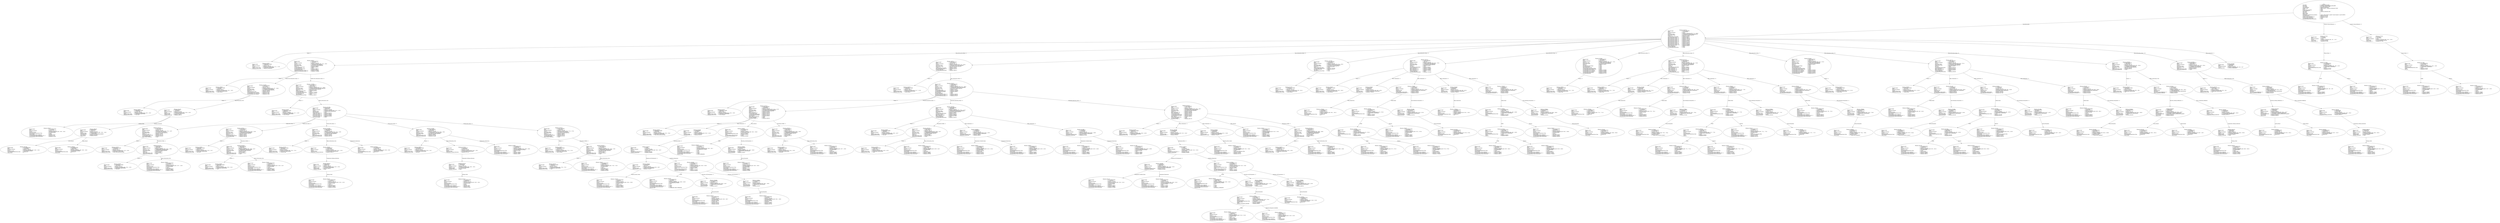 digraph "requeue_statements.adt" {
  Unit_2 -> Element_2287106
      [ label=Unit_Declaration ];
  Unit_2 -> Element_2271428
      [ label="Context_Clause_Elements ( 1)" ];
  Unit_2 -> Element_2275425
      [ label="Context_Clause_Elements ( 2)" ];
  Unit_2
      [ label=<<TABLE BORDER="0" CELLBORDER="0" CELLSPACING="0" CELLPADDING="0"> 
          <TR><TD COLSPAN="3">Unit_2</TD></TR>
          <TR><TD ALIGN="LEFT">Unit_Kind   </TD><TD> = </TD><TD ALIGN="LEFT">A_PROCEDURE_BODY</TD></TR>
          <TR><TD ALIGN="LEFT">Unit_Class   </TD><TD> = </TD><TD ALIGN="LEFT">A_PUBLIC_DECLARATION_AND_BODY</TD></TR>
          <TR><TD ALIGN="LEFT">Unit_Origin   </TD><TD> = </TD><TD ALIGN="LEFT">AN_APPLICATION_UNIT</TD></TR>
          <TR><TD ALIGN="LEFT">Unit_Full_Name    </TD><TD> = </TD><TD ALIGN="LEFT">Requeue_statements</TD></TR>
          <TR><TD ALIGN="LEFT">Unique_Name   </TD><TD> = </TD><TD ALIGN="LEFT">ASIS Context 1: Requeue_statements (body)</TD></TR>
          <TR><TD ALIGN="LEFT">Exists  </TD><TD> = </TD><TD ALIGN="LEFT">TRUE</TD></TR>
          <TR><TD ALIGN="LEFT">Can_Be_Main_Program     </TD><TD> = </TD><TD ALIGN="LEFT">TRUE</TD></TR>
          <TR><TD ALIGN="LEFT">Is_Body_Required     </TD><TD> = </TD><TD ALIGN="LEFT">TRUE</TD></TR>
          <TR><TD ALIGN="LEFT">Text_Name   </TD><TD> = </TD><TD ALIGN="LEFT">requeue_statements.adb</TD></TR>
          <TR><TD ALIGN="LEFT">Text_Form   </TD><TD> = </TD><TD ALIGN="LEFT"></TD></TR>
          <TR><TD ALIGN="LEFT">Object_Name   </TD><TD> = </TD><TD ALIGN="LEFT"></TD></TR>
          <TR><TD ALIGN="LEFT">Object_Form   </TD><TD> = </TD><TD ALIGN="LEFT"></TD></TR>
          <TR><TD ALIGN="LEFT">Compilation_Command_Line_Options         </TD><TD> = </TD><TD ALIGN="LEFT">-gnatc -gnatt -gnatws -gnatyN -mtune=generic -march=x86-64</TD></TR>
          <TR><TD ALIGN="LEFT">Unit_Declaration     </TD><TD> = </TD><TD ALIGN="LEFT">Element_2287106</TD></TR>
          <TR><TD ALIGN="LEFT">Context_Clause_Elements ( 1)        </TD><TD> = </TD><TD ALIGN="LEFT">Element_2271428</TD></TR>
          <TR><TD ALIGN="LEFT">Context_Clause_Elements ( 2)        </TD><TD> = </TD><TD ALIGN="LEFT">Element_2275425</TD></TR>
          <TR><TD ALIGN="LEFT">Corresponding_Declaration       </TD><TD> = </TD><TD ALIGN="LEFT">(none)</TD></TR>
          <TR><TD ALIGN="LEFT">Corresponding_Parent_Declaration         </TD><TD> = </TD><TD ALIGN="LEFT">Unit_1</TD></TR>
          </TABLE>> ];
  Element_2271428 -> Element_2273265
      [ label="Clause_Name ( 1)" ];
  Element_2271428
      [ label=<<TABLE BORDER="0" CELLBORDER="0" CELLSPACING="0" CELLPADDING="0"> 
          <TR><TD COLSPAN="3">Element_2271428</TD></TR>
          <TR><TD ALIGN="LEFT">Element_Kind    </TD><TD> = </TD><TD ALIGN="LEFT">A_CLAUSE</TD></TR>
          <TR><TD ALIGN="LEFT">Hash  </TD><TD> = </TD><TD ALIGN="LEFT"> 427626582</TD></TR>
          <TR><TD ALIGN="LEFT">Enclosing_Element     </TD><TD> = </TD><TD ALIGN="LEFT">(none)</TD></TR>
          <TR><TD ALIGN="LEFT">Source  </TD><TD> = </TD><TD ALIGN="LEFT">Requeue_statements.adb - 16:1 .. 16:17</TD></TR>
          <TR><TD ALIGN="LEFT">Clause_Kind   </TD><TD> = </TD><TD ALIGN="LEFT">A_WITH_CLAUSE</TD></TR>
          <TR><TD ALIGN="LEFT">Clause_Name ( 1)     </TD><TD> = </TD><TD ALIGN="LEFT">Element_2273265</TD></TR>
          </TABLE>> ];
  Element_2273265 -> Element_2270237
      [ label=Prefix ];
  Element_2273265 -> Element_2272237
      [ label=Selector ];
  Element_2273265
      [ label=<<TABLE BORDER="0" CELLBORDER="0" CELLSPACING="0" CELLPADDING="0"> 
          <TR><TD COLSPAN="3">Element_2273265</TD></TR>
          <TR><TD ALIGN="LEFT">Element_Kind    </TD><TD> = </TD><TD ALIGN="LEFT">AN_EXPRESSION</TD></TR>
          <TR><TD ALIGN="LEFT">Hash  </TD><TD> = </TD><TD ALIGN="LEFT">-1518530556</TD></TR>
          <TR><TD ALIGN="LEFT">Enclosing_Element     </TD><TD> = </TD><TD ALIGN="LEFT">Element_2271428</TD></TR>
          <TR><TD ALIGN="LEFT">Source  </TD><TD> = </TD><TD ALIGN="LEFT">Requeue_statements.adb - 16:6 .. 16:16</TD></TR>
          <TR><TD ALIGN="LEFT">Expression_Kind    </TD><TD> = </TD><TD ALIGN="LEFT">A_SELECTED_COMPONENT</TD></TR>
          <TR><TD ALIGN="LEFT">Corresponding_Expression_Type        </TD><TD> = </TD><TD ALIGN="LEFT">(none)</TD></TR>
          <TR><TD ALIGN="LEFT">Prefix  </TD><TD> = </TD><TD ALIGN="LEFT">Element_2270237</TD></TR>
          <TR><TD ALIGN="LEFT">Selector   </TD><TD> = </TD><TD ALIGN="LEFT">Element_2272237</TD></TR>
          </TABLE>> ];
  Element_2270237
      [ label=<<TABLE BORDER="0" CELLBORDER="0" CELLSPACING="0" CELLPADDING="0"> 
          <TR><TD COLSPAN="3">Element_2270237</TD></TR>
          <TR><TD ALIGN="LEFT">Element_Kind    </TD><TD> = </TD><TD ALIGN="LEFT">AN_EXPRESSION</TD></TR>
          <TR><TD ALIGN="LEFT">Hash  </TD><TD> = </TD><TD ALIGN="LEFT">-1719857034</TD></TR>
          <TR><TD ALIGN="LEFT">Enclosing_Element     </TD><TD> = </TD><TD ALIGN="LEFT">Element_2273265</TD></TR>
          <TR><TD ALIGN="LEFT">Source  </TD><TD> = </TD><TD ALIGN="LEFT">Requeue_statements.adb - 16:6 .. 16:8</TD></TR>
          <TR><TD ALIGN="LEFT">Expression_Kind    </TD><TD> = </TD><TD ALIGN="LEFT">AN_IDENTIFIER</TD></TR>
          <TR><TD ALIGN="LEFT">Corresponding_Expression_Type        </TD><TD> = </TD><TD ALIGN="LEFT">(none)</TD></TR>
          <TR><TD ALIGN="LEFT">Name_Image   </TD><TD> = </TD><TD ALIGN="LEFT">Ada</TD></TR>
          <TR><TD ALIGN="LEFT">Corresponding_Name_Definition        </TD><TD> = </TD><TD ALIGN="LEFT">Element_2658057</TD></TR>
          <TR><TD ALIGN="LEFT">Corresponding_Name_Definition_List ( 1)          </TD><TD> = </TD><TD ALIGN="LEFT">Element_2658057</TD></TR>
          <TR><TD ALIGN="LEFT">Corresponding_Name_Declaration        </TD><TD> = </TD><TD ALIGN="LEFT">Element_2671112</TD></TR>
          </TABLE>> ];
  Element_2272237
      [ label=<<TABLE BORDER="0" CELLBORDER="0" CELLSPACING="0" CELLPADDING="0"> 
          <TR><TD COLSPAN="3">Element_2272237</TD></TR>
          <TR><TD ALIGN="LEFT">Element_Kind    </TD><TD> = </TD><TD ALIGN="LEFT">AN_EXPRESSION</TD></TR>
          <TR><TD ALIGN="LEFT">Hash  </TD><TD> = </TD><TD ALIGN="LEFT">-1451421578</TD></TR>
          <TR><TD ALIGN="LEFT">Enclosing_Element     </TD><TD> = </TD><TD ALIGN="LEFT">Element_2273265</TD></TR>
          <TR><TD ALIGN="LEFT">Source  </TD><TD> = </TD><TD ALIGN="LEFT">Requeue_statements.adb - 16:10 .. 16:16</TD></TR>
          <TR><TD ALIGN="LEFT">Expression_Kind    </TD><TD> = </TD><TD ALIGN="LEFT">AN_IDENTIFIER</TD></TR>
          <TR><TD ALIGN="LEFT">Corresponding_Expression_Type        </TD><TD> = </TD><TD ALIGN="LEFT">(none)</TD></TR>
          <TR><TD ALIGN="LEFT">Name_Image   </TD><TD> = </TD><TD ALIGN="LEFT">Text_IO</TD></TR>
          <TR><TD ALIGN="LEFT">Corresponding_Name_Definition        </TD><TD> = </TD><TD ALIGN="LEFT">Element_2706081</TD></TR>
          <TR><TD ALIGN="LEFT">Corresponding_Name_Definition_List ( 1)          </TD><TD> = </TD><TD ALIGN="LEFT">Element_2706081</TD></TR>
          <TR><TD ALIGN="LEFT">Corresponding_Name_Declaration        </TD><TD> = </TD><TD ALIGN="LEFT">Element_6667112</TD></TR>
          </TABLE>> ];
  Element_2275425 -> Element_2277265
      [ label="Clause_Name ( 1)" ];
  Element_2275425
      [ label=<<TABLE BORDER="0" CELLBORDER="0" CELLSPACING="0" CELLPADDING="0"> 
          <TR><TD COLSPAN="3">Element_2275425</TD></TR>
          <TR><TD ALIGN="LEFT">Element_Kind    </TD><TD> = </TD><TD ALIGN="LEFT">A_CLAUSE</TD></TR>
          <TR><TD ALIGN="LEFT">Hash  </TD><TD> = </TD><TD ALIGN="LEFT">-1921183660</TD></TR>
          <TR><TD ALIGN="LEFT">Enclosing_Element     </TD><TD> = </TD><TD ALIGN="LEFT">(none)</TD></TR>
          <TR><TD ALIGN="LEFT">Source  </TD><TD> = </TD><TD ALIGN="LEFT">Requeue_statements.adb - 16:19 .. 16:34</TD></TR>
          <TR><TD ALIGN="LEFT">Clause_Kind   </TD><TD> = </TD><TD ALIGN="LEFT">A_USE_PACKAGE_CLAUSE</TD></TR>
          <TR><TD ALIGN="LEFT">Clause_Name ( 1)     </TD><TD> = </TD><TD ALIGN="LEFT">Element_2277265</TD></TR>
          </TABLE>> ];
  Element_2277265 -> Element_2274237
      [ label=Prefix ];
  Element_2277265 -> Element_2276237
      [ label=Selector ];
  Element_2277265
      [ label=<<TABLE BORDER="0" CELLBORDER="0" CELLSPACING="0" CELLPADDING="0"> 
          <TR><TD COLSPAN="3">Element_2277265</TD></TR>
          <TR><TD ALIGN="LEFT">Element_Kind    </TD><TD> = </TD><TD ALIGN="LEFT">AN_EXPRESSION</TD></TR>
          <TR><TD ALIGN="LEFT">Hash  </TD><TD> = </TD><TD ALIGN="LEFT">-1451421692</TD></TR>
          <TR><TD ALIGN="LEFT">Enclosing_Element     </TD><TD> = </TD><TD ALIGN="LEFT">Element_2275425</TD></TR>
          <TR><TD ALIGN="LEFT">Source  </TD><TD> = </TD><TD ALIGN="LEFT">Requeue_statements.adb - 16:23 .. 16:33</TD></TR>
          <TR><TD ALIGN="LEFT">Expression_Kind    </TD><TD> = </TD><TD ALIGN="LEFT">A_SELECTED_COMPONENT</TD></TR>
          <TR><TD ALIGN="LEFT">Corresponding_Expression_Type        </TD><TD> = </TD><TD ALIGN="LEFT">(none)</TD></TR>
          <TR><TD ALIGN="LEFT">Prefix  </TD><TD> = </TD><TD ALIGN="LEFT">Element_2274237</TD></TR>
          <TR><TD ALIGN="LEFT">Selector   </TD><TD> = </TD><TD ALIGN="LEFT">Element_2276237</TD></TR>
          </TABLE>> ];
  Element_2274237
      [ label=<<TABLE BORDER="0" CELLBORDER="0" CELLSPACING="0" CELLPADDING="0"> 
          <TR><TD COLSPAN="3">Element_2274237</TD></TR>
          <TR><TD ALIGN="LEFT">Element_Kind    </TD><TD> = </TD><TD ALIGN="LEFT">AN_EXPRESSION</TD></TR>
          <TR><TD ALIGN="LEFT">Hash  </TD><TD> = </TD><TD ALIGN="LEFT">-1652748170</TD></TR>
          <TR><TD ALIGN="LEFT">Enclosing_Element     </TD><TD> = </TD><TD ALIGN="LEFT">Element_2277265</TD></TR>
          <TR><TD ALIGN="LEFT">Source  </TD><TD> = </TD><TD ALIGN="LEFT">Requeue_statements.adb - 16:23 .. 16:25</TD></TR>
          <TR><TD ALIGN="LEFT">Expression_Kind    </TD><TD> = </TD><TD ALIGN="LEFT">AN_IDENTIFIER</TD></TR>
          <TR><TD ALIGN="LEFT">Corresponding_Expression_Type        </TD><TD> = </TD><TD ALIGN="LEFT">(none)</TD></TR>
          <TR><TD ALIGN="LEFT">Name_Image   </TD><TD> = </TD><TD ALIGN="LEFT">Ada</TD></TR>
          <TR><TD ALIGN="LEFT">Corresponding_Name_Definition        </TD><TD> = </TD><TD ALIGN="LEFT">Element_2658057</TD></TR>
          <TR><TD ALIGN="LEFT">Corresponding_Name_Definition_List ( 1)          </TD><TD> = </TD><TD ALIGN="LEFT">Element_2658057</TD></TR>
          <TR><TD ALIGN="LEFT">Corresponding_Name_Declaration        </TD><TD> = </TD><TD ALIGN="LEFT">Element_2671112</TD></TR>
          </TABLE>> ];
  Element_2276237
      [ label=<<TABLE BORDER="0" CELLBORDER="0" CELLSPACING="0" CELLPADDING="0"> 
          <TR><TD COLSPAN="3">Element_2276237</TD></TR>
          <TR><TD ALIGN="LEFT">Element_Kind    </TD><TD> = </TD><TD ALIGN="LEFT">AN_EXPRESSION</TD></TR>
          <TR><TD ALIGN="LEFT">Hash  </TD><TD> = </TD><TD ALIGN="LEFT">-1384312714</TD></TR>
          <TR><TD ALIGN="LEFT">Enclosing_Element     </TD><TD> = </TD><TD ALIGN="LEFT">Element_2277265</TD></TR>
          <TR><TD ALIGN="LEFT">Source  </TD><TD> = </TD><TD ALIGN="LEFT">Requeue_statements.adb - 16:27 .. 16:33</TD></TR>
          <TR><TD ALIGN="LEFT">Expression_Kind    </TD><TD> = </TD><TD ALIGN="LEFT">AN_IDENTIFIER</TD></TR>
          <TR><TD ALIGN="LEFT">Corresponding_Expression_Type        </TD><TD> = </TD><TD ALIGN="LEFT">(none)</TD></TR>
          <TR><TD ALIGN="LEFT">Name_Image   </TD><TD> = </TD><TD ALIGN="LEFT">Text_IO</TD></TR>
          <TR><TD ALIGN="LEFT">Corresponding_Name_Definition        </TD><TD> = </TD><TD ALIGN="LEFT">Element_2706081</TD></TR>
          <TR><TD ALIGN="LEFT">Corresponding_Name_Definition_List ( 1)          </TD><TD> = </TD><TD ALIGN="LEFT">Element_2706081</TD></TR>
          <TR><TD ALIGN="LEFT">Corresponding_Name_Declaration        </TD><TD> = </TD><TD ALIGN="LEFT">Element_6667112</TD></TR>
          </TABLE>> ];
  Element_2287106 -> Element_2279057
      [ label="Names ( 1)" ];
  Element_2287106 -> Element_2399112
      [ label="Body_Declarative_Items ( 1)" ];
  Element_2287106 -> Element_2409113
      [ label="Body_Declarative_Items ( 2)" ];
  Element_2287106 -> Element_17551093
      [ label="Body_Declarative_Items ( 3)" ];
  Element_2287106 -> Element_2532122
      [ label="Body_Declarative_Items ( 4)" ];
  Element_2287106 -> Element_2555083
      [ label="Body_Declarative_Items ( 5)" ];
  Element_2287106 -> Element_2571122
      [ label="Body_Declarative_Items ( 6)" ];
  Element_2287106 -> Element_2591083
      [ label="Body_Declarative_Items ( 7)" ];
  Element_2287106 -> Element_2607122
      [ label="Body_Declarative_Items ( 8)" ];
  Element_2287106 -> Element_2630090
      [ label="Body_Declarative_Items ( 9)" ];
  Element_2287106 -> Element_2644090
      [ label="Body_Declarative_Items ( 10)" ];
  Element_2287106 -> Element_2652387
      [ label="Body_Statements ( 1)" ];
  Element_2287106
      [ label=<<TABLE BORDER="0" CELLBORDER="0" CELLSPACING="0" CELLPADDING="0"> 
          <TR><TD COLSPAN="3">Element_2287106</TD></TR>
          <TR><TD ALIGN="LEFT">Element_Kind    </TD><TD> = </TD><TD ALIGN="LEFT">A_DECLARATION</TD></TR>
          <TR><TD ALIGN="LEFT">Hash  </TD><TD> = </TD><TD ALIGN="LEFT">-2101442406</TD></TR>
          <TR><TD ALIGN="LEFT">Enclosing_Element     </TD><TD> = </TD><TD ALIGN="LEFT">(none)</TD></TR>
          <TR><TD ALIGN="LEFT">Source  </TD><TD> = </TD><TD ALIGN="LEFT">Requeue_statements.adb - 17:1 .. 94:23</TD></TR>
          <TR><TD ALIGN="LEFT">Declaration_Kind     </TD><TD> = </TD><TD ALIGN="LEFT">A_PROCEDURE_BODY_DECLARATION</TD></TR>
          <TR><TD ALIGN="LEFT">Declaration_Origin     </TD><TD> = </TD><TD ALIGN="LEFT">AN_EXPLICIT_DECLARATION</TD></TR>
          <TR><TD ALIGN="LEFT">Names ( 1)   </TD><TD> = </TD><TD ALIGN="LEFT">Element_2279057</TD></TR>
          <TR><TD ALIGN="LEFT">Corresponding_End_Name      </TD><TD> = </TD><TD ALIGN="LEFT">Element_2653237</TD></TR>
          <TR><TD ALIGN="LEFT">Body_Declarative_Items ( 1)       </TD><TD> = </TD><TD ALIGN="LEFT">Element_2399112</TD></TR>
          <TR><TD ALIGN="LEFT">Body_Declarative_Items ( 2)       </TD><TD> = </TD><TD ALIGN="LEFT">Element_2409113</TD></TR>
          <TR><TD ALIGN="LEFT">Body_Declarative_Items ( 3)       </TD><TD> = </TD><TD ALIGN="LEFT">Element_17551093</TD></TR>
          <TR><TD ALIGN="LEFT">Body_Declarative_Items ( 4)       </TD><TD> = </TD><TD ALIGN="LEFT">Element_2532122</TD></TR>
          <TR><TD ALIGN="LEFT">Body_Declarative_Items ( 5)       </TD><TD> = </TD><TD ALIGN="LEFT">Element_2555083</TD></TR>
          <TR><TD ALIGN="LEFT">Body_Declarative_Items ( 6)       </TD><TD> = </TD><TD ALIGN="LEFT">Element_2571122</TD></TR>
          <TR><TD ALIGN="LEFT">Body_Declarative_Items ( 7)       </TD><TD> = </TD><TD ALIGN="LEFT">Element_2591083</TD></TR>
          <TR><TD ALIGN="LEFT">Body_Declarative_Items ( 8)       </TD><TD> = </TD><TD ALIGN="LEFT">Element_2607122</TD></TR>
          <TR><TD ALIGN="LEFT">Body_Declarative_Items ( 9)       </TD><TD> = </TD><TD ALIGN="LEFT">Element_2630090</TD></TR>
          <TR><TD ALIGN="LEFT">Body_Declarative_Items ( 10)        </TD><TD> = </TD><TD ALIGN="LEFT">Element_2644090</TD></TR>
          <TR><TD ALIGN="LEFT">Body_Statements ( 1)      </TD><TD> = </TD><TD ALIGN="LEFT">Element_2652387</TD></TR>
          <TR><TD ALIGN="LEFT">Is_Name_Repeated     </TD><TD> = </TD><TD ALIGN="LEFT">TRUE</TD></TR>
          <TR><TD ALIGN="LEFT">Corresponding_Declaration       </TD><TD> = </TD><TD ALIGN="LEFT">(none)</TD></TR>
          </TABLE>> ];
  Element_2279057
      [ label=<<TABLE BORDER="0" CELLBORDER="0" CELLSPACING="0" CELLPADDING="0"> 
          <TR><TD COLSPAN="3">Element_2279057</TD></TR>
          <TR><TD ALIGN="LEFT">Element_Kind    </TD><TD> = </TD><TD ALIGN="LEFT">A_DEFINING_NAME</TD></TR>
          <TR><TD ALIGN="LEFT">Hash  </TD><TD> = </TD><TD ALIGN="LEFT"> 1455327374</TD></TR>
          <TR><TD ALIGN="LEFT">Enclosing_Element     </TD><TD> = </TD><TD ALIGN="LEFT">Element_2287106</TD></TR>
          <TR><TD ALIGN="LEFT">Source  </TD><TD> = </TD><TD ALIGN="LEFT">Requeue_statements.adb - 17:11 .. 17:28</TD></TR>
          <TR><TD ALIGN="LEFT">Defining_Name_Kind     </TD><TD> = </TD><TD ALIGN="LEFT">A_DEFINING_IDENTIFIER</TD></TR>
          <TR><TD ALIGN="LEFT">Defining_Name_Image     </TD><TD> = </TD><TD ALIGN="LEFT">"Requeue_statements"</TD></TR>
          </TABLE>> ];
  Element_2399112 -> Element_2289057
      [ label="Names ( 1)" ];
  Element_2399112 -> Element_2297089
      [ label="Visible_Part_Declarative_Items ( 1)" ];
  Element_2399112 -> Element_17528094
      [ label="Visible_Part_Declarative_Items ( 2)" ];
  Element_2399112
      [ label=<<TABLE BORDER="0" CELLBORDER="0" CELLSPACING="0" CELLPADDING="0"> 
          <TR><TD COLSPAN="3">Element_2399112</TD></TR>
          <TR><TD ALIGN="LEFT">Element_Kind    </TD><TD> = </TD><TD ALIGN="LEFT">A_DECLARATION</TD></TR>
          <TR><TD ALIGN="LEFT">Hash  </TD><TD> = </TD><TD ALIGN="LEFT"> 73352334</TD></TR>
          <TR><TD ALIGN="LEFT">Enclosing_Element     </TD><TD> = </TD><TD ALIGN="LEFT">Element_2287106</TD></TR>
          <TR><TD ALIGN="LEFT">Source  </TD><TD> = </TD><TD ALIGN="LEFT">Requeue_statements.adb - 18:4 .. 29:20</TD></TR>
          <TR><TD ALIGN="LEFT">Declaration_Kind     </TD><TD> = </TD><TD ALIGN="LEFT">A_PACKAGE_DECLARATION</TD></TR>
          <TR><TD ALIGN="LEFT">Declaration_Origin     </TD><TD> = </TD><TD ALIGN="LEFT">AN_EXPLICIT_DECLARATION</TD></TR>
          <TR><TD ALIGN="LEFT">Names ( 1)   </TD><TD> = </TD><TD ALIGN="LEFT">Element_2289057</TD></TR>
          <TR><TD ALIGN="LEFT">Corresponding_End_Name      </TD><TD> = </TD><TD ALIGN="LEFT">Element_2400237</TD></TR>
          <TR><TD ALIGN="LEFT">Is_Name_Repeated     </TD><TD> = </TD><TD ALIGN="LEFT">TRUE</TD></TR>
          <TR><TD ALIGN="LEFT">Corresponding_Declaration       </TD><TD> = </TD><TD ALIGN="LEFT">Element_2399112</TD></TR>
          <TR><TD ALIGN="LEFT">Corresponding_Body     </TD><TD> = </TD><TD ALIGN="LEFT">Element_2409113</TD></TR>
          <TR><TD ALIGN="LEFT">Visible_Part_Declarative_Items ( 1)         </TD><TD> = </TD><TD ALIGN="LEFT">Element_2297089</TD></TR>
          <TR><TD ALIGN="LEFT">Visible_Part_Declarative_Items ( 2)         </TD><TD> = </TD><TD ALIGN="LEFT">Element_17528094</TD></TR>
          </TABLE>> ];
  Element_2289057
      [ label=<<TABLE BORDER="0" CELLBORDER="0" CELLSPACING="0" CELLPADDING="0"> 
          <TR><TD COLSPAN="3">Element_2289057</TD></TR>
          <TR><TD ALIGN="LEFT">Element_Kind    </TD><TD> = </TD><TD ALIGN="LEFT">A_DEFINING_NAME</TD></TR>
          <TR><TD ALIGN="LEFT">Hash  </TD><TD> = </TD><TD ALIGN="LEFT"> 744440967</TD></TR>
          <TR><TD ALIGN="LEFT">Enclosing_Element     </TD><TD> = </TD><TD ALIGN="LEFT">Element_2399112</TD></TR>
          <TR><TD ALIGN="LEFT">Source  </TD><TD> = </TD><TD ALIGN="LEFT">Requeue_statements.adb - 18:12 .. 18:23</TD></TR>
          <TR><TD ALIGN="LEFT">Defining_Name_Kind     </TD><TD> = </TD><TD ALIGN="LEFT">A_DEFINING_IDENTIFIER</TD></TR>
          <TR><TD ALIGN="LEFT">Defining_Name_Image     </TD><TD> = </TD><TD ALIGN="LEFT">"Load_Control"</TD></TR>
          </TABLE>> ];
  Element_2297089 -> Element_2298057
      [ label="Names ( 1)" ];
  Element_2297089 -> Element_2310176
      [ label=Type_Declaration_View ];
  Element_2297089
      [ label=<<TABLE BORDER="0" CELLBORDER="0" CELLSPACING="0" CELLPADDING="0"> 
          <TR><TD COLSPAN="3">Element_2297089</TD></TR>
          <TR><TD ALIGN="LEFT">Element_Kind    </TD><TD> = </TD><TD ALIGN="LEFT">A_DECLARATION</TD></TR>
          <TR><TD ALIGN="LEFT">Hash  </TD><TD> = </TD><TD ALIGN="LEFT">-1817206171</TD></TR>
          <TR><TD ALIGN="LEFT">Enclosing_Element     </TD><TD> = </TD><TD ALIGN="LEFT">Element_2399112</TD></TR>
          <TR><TD ALIGN="LEFT">Source  </TD><TD> = </TD><TD ALIGN="LEFT">Requeue_statements.adb - 19:7 .. 19:46</TD></TR>
          <TR><TD ALIGN="LEFT">Declaration_Kind     </TD><TD> = </TD><TD ALIGN="LEFT">A_SUBTYPE_DECLARATION</TD></TR>
          <TR><TD ALIGN="LEFT">Declaration_Origin     </TD><TD> = </TD><TD ALIGN="LEFT">AN_EXPLICIT_DECLARATION</TD></TR>
          <TR><TD ALIGN="LEFT">Names ( 1)   </TD><TD> = </TD><TD ALIGN="LEFT">Element_2298057</TD></TR>
          <TR><TD ALIGN="LEFT">Type_Declaration_View      </TD><TD> = </TD><TD ALIGN="LEFT">Element_2310176</TD></TR>
          <TR><TD ALIGN="LEFT">Corresponding_First_Subtype       </TD><TD> = </TD><TD ALIGN="LEFT">Element_917082</TD></TR>
          <TR><TD ALIGN="LEFT">Corresponding_Last_Constraint        </TD><TD> = </TD><TD ALIGN="LEFT">Element_917082</TD></TR>
          <TR><TD ALIGN="LEFT">Corresponding_Last_Subtype       </TD><TD> = </TD><TD ALIGN="LEFT">Element_917082</TD></TR>
          </TABLE>> ];
  Element_2298057
      [ label=<<TABLE BORDER="0" CELLBORDER="0" CELLSPACING="0" CELLPADDING="0"> 
          <TR><TD COLSPAN="3">Element_2298057</TD></TR>
          <TR><TD ALIGN="LEFT">Element_Kind    </TD><TD> = </TD><TD ALIGN="LEFT">A_DEFINING_NAME</TD></TR>
          <TR><TD ALIGN="LEFT">Hash  </TD><TD> = </TD><TD ALIGN="LEFT">-1750097309</TD></TR>
          <TR><TD ALIGN="LEFT">Enclosing_Element     </TD><TD> = </TD><TD ALIGN="LEFT">Element_2297089</TD></TR>
          <TR><TD ALIGN="LEFT">Source  </TD><TD> = </TD><TD ALIGN="LEFT">Requeue_statements.adb - 19:15 .. 19:23</TD></TR>
          <TR><TD ALIGN="LEFT">Defining_Name_Kind     </TD><TD> = </TD><TD ALIGN="LEFT">A_DEFINING_IDENTIFIER</TD></TR>
          <TR><TD ALIGN="LEFT">Defining_Name_Image     </TD><TD> = </TD><TD ALIGN="LEFT">"Load_Type"</TD></TR>
          </TABLE>> ];
  Element_2310176 -> Element_2305237
      [ label=Subtype_Mark ];
  Element_2310176 -> Element_2306178
      [ label=Subtype_Constraint ];
  Element_2310176
      [ label=<<TABLE BORDER="0" CELLBORDER="0" CELLSPACING="0" CELLPADDING="0"> 
          <TR><TD COLSPAN="3">Element_2310176</TD></TR>
          <TR><TD ALIGN="LEFT">Element_Kind    </TD><TD> = </TD><TD ALIGN="LEFT">A_DEFINITION</TD></TR>
          <TR><TD ALIGN="LEFT">Hash  </TD><TD> = </TD><TD ALIGN="LEFT"> 103785067</TD></TR>
          <TR><TD ALIGN="LEFT">Enclosing_Element     </TD><TD> = </TD><TD ALIGN="LEFT">Element_2297089</TD></TR>
          <TR><TD ALIGN="LEFT">Source  </TD><TD> = </TD><TD ALIGN="LEFT">Requeue_statements.adb - 19:28 .. 19:45</TD></TR>
          <TR><TD ALIGN="LEFT">Definition_Kind    </TD><TD> = </TD><TD ALIGN="LEFT">A_SUBTYPE_INDICATION</TD></TR>
          <TR><TD ALIGN="LEFT">Subtype_Mark    </TD><TD> = </TD><TD ALIGN="LEFT">Element_2305237</TD></TR>
          <TR><TD ALIGN="LEFT">Subtype_Constraint     </TD><TD> = </TD><TD ALIGN="LEFT">Element_2306178</TD></TR>
          </TABLE>> ];
  Element_2305237
      [ label=<<TABLE BORDER="0" CELLBORDER="0" CELLSPACING="0" CELLPADDING="0"> 
          <TR><TD COLSPAN="3">Element_2305237</TD></TR>
          <TR><TD ALIGN="LEFT">Element_Kind    </TD><TD> = </TD><TD ALIGN="LEFT">AN_EXPRESSION</TD></TR>
          <TR><TD ALIGN="LEFT">Hash  </TD><TD> = </TD><TD ALIGN="LEFT">-701521298</TD></TR>
          <TR><TD ALIGN="LEFT">Enclosing_Element     </TD><TD> = </TD><TD ALIGN="LEFT">Element_2310176</TD></TR>
          <TR><TD ALIGN="LEFT">Source  </TD><TD> = </TD><TD ALIGN="LEFT">Requeue_statements.adb - 19:28 .. 19:34</TD></TR>
          <TR><TD ALIGN="LEFT">Expression_Kind    </TD><TD> = </TD><TD ALIGN="LEFT">AN_IDENTIFIER</TD></TR>
          <TR><TD ALIGN="LEFT">Corresponding_Expression_Type        </TD><TD> = </TD><TD ALIGN="LEFT">(none)</TD></TR>
          <TR><TD ALIGN="LEFT">Name_Image   </TD><TD> = </TD><TD ALIGN="LEFT">Integer</TD></TR>
          <TR><TD ALIGN="LEFT">Corresponding_Name_Definition        </TD><TD> = </TD><TD ALIGN="LEFT">Element_37057</TD></TR>
          <TR><TD ALIGN="LEFT">Corresponding_Name_Definition_List ( 1)          </TD><TD> = </TD><TD ALIGN="LEFT">Element_37057</TD></TR>
          <TR><TD ALIGN="LEFT">Corresponding_Name_Declaration        </TD><TD> = </TD><TD ALIGN="LEFT">Element_917082</TD></TR>
          </TABLE>> ];
  Element_2306178 -> Element_2307234
      [ label=Lower_Bound ];
  Element_2306178 -> Element_2309234
      [ label=Upper_Bound ];
  Element_2306178
      [ label=<<TABLE BORDER="0" CELLBORDER="0" CELLSPACING="0" CELLPADDING="0"> 
          <TR><TD COLSPAN="3">Element_2306178</TD></TR>
          <TR><TD ALIGN="LEFT">Element_Kind    </TD><TD> = </TD><TD ALIGN="LEFT">A_DEFINITION</TD></TR>
          <TR><TD ALIGN="LEFT">Hash  </TD><TD> = </TD><TD ALIGN="LEFT"> 573547115</TD></TR>
          <TR><TD ALIGN="LEFT">Enclosing_Element     </TD><TD> = </TD><TD ALIGN="LEFT">Element_2310176</TD></TR>
          <TR><TD ALIGN="LEFT">Source  </TD><TD> = </TD><TD ALIGN="LEFT">Requeue_statements.adb - 19:42 .. 19:45</TD></TR>
          <TR><TD ALIGN="LEFT">Definition_Kind    </TD><TD> = </TD><TD ALIGN="LEFT">A_CONSTRAINT</TD></TR>
          <TR><TD ALIGN="LEFT">Constraint_Kind    </TD><TD> = </TD><TD ALIGN="LEFT">A_SIMPLE_EXPRESSION_RANGE</TD></TR>
          <TR><TD ALIGN="LEFT">Lower_Bound   </TD><TD> = </TD><TD ALIGN="LEFT">Element_2307234</TD></TR>
          <TR><TD ALIGN="LEFT">Upper_Bound   </TD><TD> = </TD><TD ALIGN="LEFT">Element_2309234</TD></TR>
          </TABLE>> ];
  Element_2307234
      [ label=<<TABLE BORDER="0" CELLBORDER="0" CELLSPACING="0" CELLPADDING="0"> 
          <TR><TD COLSPAN="3">Element_2307234</TD></TR>
          <TR><TD ALIGN="LEFT">Element_Kind    </TD><TD> = </TD><TD ALIGN="LEFT">AN_EXPRESSION</TD></TR>
          <TR><TD ALIGN="LEFT">Hash  </TD><TD> = </TD><TD ALIGN="LEFT">-1523604882</TD></TR>
          <TR><TD ALIGN="LEFT">Enclosing_Element     </TD><TD> = </TD><TD ALIGN="LEFT">Element_2306178</TD></TR>
          <TR><TD ALIGN="LEFT">Source  </TD><TD> = </TD><TD ALIGN="LEFT">Requeue_statements.adb - 19:42 .. 19:42</TD></TR>
          <TR><TD ALIGN="LEFT">Expression_Kind    </TD><TD> = </TD><TD ALIGN="LEFT">AN_INTEGER_LITERAL</TD></TR>
          <TR><TD ALIGN="LEFT">Corresponding_Expression_Type        </TD><TD> = </TD><TD ALIGN="LEFT">Element_82</TD></TR>
          <TR><TD ALIGN="LEFT">Value_Image   </TD><TD> = </TD><TD ALIGN="LEFT">0</TD></TR>
          </TABLE>> ];
  Element_2309234
      [ label=<<TABLE BORDER="0" CELLBORDER="0" CELLSPACING="0" CELLPADDING="0"> 
          <TR><TD COLSPAN="3">Element_2309234</TD></TR>
          <TR><TD ALIGN="LEFT">Element_Kind    </TD><TD> = </TD><TD ALIGN="LEFT">AN_EXPRESSION</TD></TR>
          <TR><TD ALIGN="LEFT">Hash  </TD><TD> = </TD><TD ALIGN="LEFT">-1498439058</TD></TR>
          <TR><TD ALIGN="LEFT">Enclosing_Element     </TD><TD> = </TD><TD ALIGN="LEFT">Element_2306178</TD></TR>
          <TR><TD ALIGN="LEFT">Source  </TD><TD> = </TD><TD ALIGN="LEFT">Requeue_statements.adb - 19:45 .. 19:45</TD></TR>
          <TR><TD ALIGN="LEFT">Expression_Kind    </TD><TD> = </TD><TD ALIGN="LEFT">AN_INTEGER_LITERAL</TD></TR>
          <TR><TD ALIGN="LEFT">Corresponding_Expression_Type        </TD><TD> = </TD><TD ALIGN="LEFT">Element_82</TD></TR>
          <TR><TD ALIGN="LEFT">Value_Image   </TD><TD> = </TD><TD ALIGN="LEFT">5</TD></TR>
          </TABLE>> ];
  Element_17528094 -> Element_2314057
      [ label="Names ( 1)" ];
  Element_17528094 -> Element_2321208
      [ label=Object_Declaration_View ];
  Element_17528094
      [ label=<<TABLE BORDER="0" CELLBORDER="0" CELLSPACING="0" CELLPADDING="0"> 
          <TR><TD COLSPAN="3">Element_17528094</TD></TR>
          <TR><TD ALIGN="LEFT">Element_Kind    </TD><TD> = </TD><TD ALIGN="LEFT">A_DECLARATION</TD></TR>
          <TR><TD ALIGN="LEFT">Hash  </TD><TD> = </TD><TD ALIGN="LEFT"> 2028726441</TD></TR>
          <TR><TD ALIGN="LEFT">Enclosing_Element     </TD><TD> = </TD><TD ALIGN="LEFT">Element_2399112</TD></TR>
          <TR><TD ALIGN="LEFT">Source  </TD><TD> = </TD><TD ALIGN="LEFT">Requeue_statements.adb - 21:7 .. 28:23</TD></TR>
          <TR><TD ALIGN="LEFT">Declaration_Kind     </TD><TD> = </TD><TD ALIGN="LEFT">A_SINGLE_PROTECTED_DECLARATION</TD></TR>
          <TR><TD ALIGN="LEFT">Declaration_Origin     </TD><TD> = </TD><TD ALIGN="LEFT">AN_EXPLICIT_DECLARATION</TD></TR>
          <TR><TD ALIGN="LEFT">Names ( 1)   </TD><TD> = </TD><TD ALIGN="LEFT">Element_2314057</TD></TR>
          <TR><TD ALIGN="LEFT">Object_Declaration_View      </TD><TD> = </TD><TD ALIGN="LEFT">Element_2321208</TD></TR>
          <TR><TD ALIGN="LEFT">Is_Name_Repeated     </TD><TD> = </TD><TD ALIGN="LEFT">TRUE</TD></TR>
          <TR><TD ALIGN="LEFT">Corresponding_Declaration       </TD><TD> = </TD><TD ALIGN="LEFT">Element_17528094</TD></TR>
          <TR><TD ALIGN="LEFT">Corresponding_Body     </TD><TD> = </TD><TD ALIGN="LEFT">Element_2418123</TD></TR>
          <TR><TD ALIGN="LEFT">Has_Protected    </TD><TD> = </TD><TD ALIGN="LEFT">TRUE</TD></TR>
          <TR><TD ALIGN="LEFT">Corresponding_End_Name      </TD><TD> = </TD><TD ALIGN="LEFT">Element_2396237</TD></TR>
          </TABLE>> ];
  Element_2314057
      [ label=<<TABLE BORDER="0" CELLBORDER="0" CELLSPACING="0" CELLPADDING="0"> 
          <TR><TD COLSPAN="3">Element_2314057</TD></TR>
          <TR><TD ALIGN="LEFT">Element_Kind    </TD><TD> = </TD><TD ALIGN="LEFT">A_DEFINING_NAME</TD></TR>
          <TR><TD ALIGN="LEFT">Hash  </TD><TD> = </TD><TD ALIGN="LEFT">-466884440</TD></TR>
          <TR><TD ALIGN="LEFT">Enclosing_Element     </TD><TD> = </TD><TD ALIGN="LEFT">Element_17528094</TD></TR>
          <TR><TD ALIGN="LEFT">Source  </TD><TD> = </TD><TD ALIGN="LEFT">Requeue_statements.adb - 21:17 .. 21:28</TD></TR>
          <TR><TD ALIGN="LEFT">Defining_Name_Kind     </TD><TD> = </TD><TD ALIGN="LEFT">A_DEFINING_IDENTIFIER</TD></TR>
          <TR><TD ALIGN="LEFT">Defining_Name_Image     </TD><TD> = </TD><TD ALIGN="LEFT">"Load_Manager"</TD></TR>
          </TABLE>> ];
  Element_2321208 -> Element_2322124
      [ label="Visible_Part_Items ( 1)" ];
  Element_2321208 -> Element_2356103
      [ label="Visible_Part_Items ( 2)" ];
  Element_2321208 -> Element_2365099
      [ label="Private_Part_Items ( 1)" ];
  Element_2321208 -> Element_2376099
      [ label="Private_Part_Items ( 2)" ];
  Element_2321208 -> Element_2379124
      [ label="Private_Part_Items ( 3)" ];
  Element_2321208
      [ label=<<TABLE BORDER="0" CELLBORDER="0" CELLSPACING="0" CELLPADDING="0"> 
          <TR><TD COLSPAN="3">Element_2321208</TD></TR>
          <TR><TD ALIGN="LEFT">Element_Kind    </TD><TD> = </TD><TD ALIGN="LEFT">A_DEFINITION</TD></TR>
          <TR><TD ALIGN="LEFT">Hash  </TD><TD> = </TD><TD ALIGN="LEFT">-1599736743</TD></TR>
          <TR><TD ALIGN="LEFT">Enclosing_Element     </TD><TD> = </TD><TD ALIGN="LEFT">Element_17528094</TD></TR>
          <TR><TD ALIGN="LEFT">Source  </TD><TD> = </TD><TD ALIGN="LEFT">Requeue_statements.adb - 22:10 .. 28:22</TD></TR>
          <TR><TD ALIGN="LEFT">Definition_Kind    </TD><TD> = </TD><TD ALIGN="LEFT">A_PROTECTED_DEFINITION</TD></TR>
          <TR><TD ALIGN="LEFT">Has_Protected    </TD><TD> = </TD><TD ALIGN="LEFT">TRUE</TD></TR>
          <TR><TD ALIGN="LEFT">Visible_Part_Items ( 1)      </TD><TD> = </TD><TD ALIGN="LEFT">Element_2322124</TD></TR>
          <TR><TD ALIGN="LEFT">Visible_Part_Items ( 2)      </TD><TD> = </TD><TD ALIGN="LEFT">Element_2356103</TD></TR>
          <TR><TD ALIGN="LEFT">Private_Part_Items ( 1)      </TD><TD> = </TD><TD ALIGN="LEFT">Element_2365099</TD></TR>
          <TR><TD ALIGN="LEFT">Private_Part_Items ( 2)      </TD><TD> = </TD><TD ALIGN="LEFT">Element_2376099</TD></TR>
          <TR><TD ALIGN="LEFT">Private_Part_Items ( 3)      </TD><TD> = </TD><TD ALIGN="LEFT">Element_2379124</TD></TR>
          <TR><TD ALIGN="LEFT">Is_Private_Present     </TD><TD> = </TD><TD ALIGN="LEFT">TRUE</TD></TR>
          </TABLE>> ];
  Element_2322124 -> Element_2323057
      [ label="Names ( 1)" ];
  Element_2322124 -> Element_2337105
      [ label="Parameter_Profile ( 1)" ];
  Element_2322124
      [ label=<<TABLE BORDER="0" CELLBORDER="0" CELLSPACING="0" CELLPADDING="0"> 
          <TR><TD COLSPAN="3">Element_2322124</TD></TR>
          <TR><TD ALIGN="LEFT">Element_Kind    </TD><TD> = </TD><TD ALIGN="LEFT">A_DECLARATION</TD></TR>
          <TR><TD ALIGN="LEFT">Hash  </TD><TD> = </TD><TD ALIGN="LEFT">-123341736</TD></TR>
          <TR><TD ALIGN="LEFT">Enclosing_Element     </TD><TD> = </TD><TD ALIGN="LEFT">Element_2321208</TD></TR>
          <TR><TD ALIGN="LEFT">Source  </TD><TD> = </TD><TD ALIGN="LEFT">Requeue_statements.adb - 22:10 .. 22:67</TD></TR>
          <TR><TD ALIGN="LEFT">Declaration_Kind     </TD><TD> = </TD><TD ALIGN="LEFT">AN_ENTRY_DECLARATION</TD></TR>
          <TR><TD ALIGN="LEFT">Declaration_Origin     </TD><TD> = </TD><TD ALIGN="LEFT">AN_EXPLICIT_DECLARATION</TD></TR>
          <TR><TD ALIGN="LEFT">Names ( 1)   </TD><TD> = </TD><TD ALIGN="LEFT">Element_2323057</TD></TR>
          <TR><TD ALIGN="LEFT">Parameter_Profile ( 1)      </TD><TD> = </TD><TD ALIGN="LEFT">Element_2337105</TD></TR>
          <TR><TD ALIGN="LEFT">Corresponding_Declaration       </TD><TD> = </TD><TD ALIGN="LEFT">Element_2322124</TD></TR>
          <TR><TD ALIGN="LEFT">Corresponding_Body     </TD><TD> = </TD><TD ALIGN="LEFT">Element_2419125</TD></TR>
          <TR><TD ALIGN="LEFT">Entry_Family_Definition      </TD><TD> = </TD><TD ALIGN="LEFT">(none)</TD></TR>
          </TABLE>> ];
  Element_2323057
      [ label=<<TABLE BORDER="0" CELLBORDER="0" CELLSPACING="0" CELLPADDING="0"> 
          <TR><TD COLSPAN="3">Element_2323057</TD></TR>
          <TR><TD ALIGN="LEFT">Element_Kind    </TD><TD> = </TD><TD ALIGN="LEFT">A_DEFINING_NAME</TD></TR>
          <TR><TD ALIGN="LEFT">Hash  </TD><TD> = </TD><TD ALIGN="LEFT"> 1912992856</TD></TR>
          <TR><TD ALIGN="LEFT">Enclosing_Element     </TD><TD> = </TD><TD ALIGN="LEFT">Element_2322124</TD></TR>
          <TR><TD ALIGN="LEFT">Source  </TD><TD> = </TD><TD ALIGN="LEFT">Requeue_statements.adb - 22:16 .. 22:40</TD></TR>
          <TR><TD ALIGN="LEFT">Defining_Name_Kind     </TD><TD> = </TD><TD ALIGN="LEFT">A_DEFINING_IDENTIFIER</TD></TR>
          <TR><TD ALIGN="LEFT">Defining_Name_Image     </TD><TD> = </TD><TD ALIGN="LEFT">"Wait_Until_Load_Less_Than"</TD></TR>
          </TABLE>> ];
  Element_2337105 -> Element_2330057
      [ label="Names ( 1)" ];
  Element_2337105 -> Element_2338237
      [ label=Object_Declaration_View ];
  Element_2337105
      [ label=<<TABLE BORDER="0" CELLBORDER="0" CELLSPACING="0" CELLPADDING="0"> 
          <TR><TD COLSPAN="3">Element_2337105</TD></TR>
          <TR><TD ALIGN="LEFT">Element_Kind    </TD><TD> = </TD><TD ALIGN="LEFT">A_DECLARATION</TD></TR>
          <TR><TD ALIGN="LEFT">Hash  </TD><TD> = </TD><TD ALIGN="LEFT">-760875944</TD></TR>
          <TR><TD ALIGN="LEFT">Enclosing_Element     </TD><TD> = </TD><TD ALIGN="LEFT">Element_2322124</TD></TR>
          <TR><TD ALIGN="LEFT">Source  </TD><TD> = </TD><TD ALIGN="LEFT">Requeue_statements.adb - 22:42 .. 22:65</TD></TR>
          <TR><TD ALIGN="LEFT">Declaration_Kind     </TD><TD> = </TD><TD ALIGN="LEFT">A_PARAMETER_SPECIFICATION</TD></TR>
          <TR><TD ALIGN="LEFT">Declaration_Origin     </TD><TD> = </TD><TD ALIGN="LEFT">AN_EXPLICIT_DECLARATION</TD></TR>
          <TR><TD ALIGN="LEFT">Names ( 1)   </TD><TD> = </TD><TD ALIGN="LEFT">Element_2330057</TD></TR>
          <TR><TD ALIGN="LEFT">Mode_Kind   </TD><TD> = </TD><TD ALIGN="LEFT">AN_IN_MODE</TD></TR>
          <TR><TD ALIGN="LEFT">Object_Declaration_View      </TD><TD> = </TD><TD ALIGN="LEFT">Element_2338237</TD></TR>
          <TR><TD ALIGN="LEFT">Initialization_Expression       </TD><TD> = </TD><TD ALIGN="LEFT">(none)</TD></TR>
          </TABLE>> ];
  Element_2330057
      [ label=<<TABLE BORDER="0" CELLBORDER="0" CELLSPACING="0" CELLPADDING="0"> 
          <TR><TD COLSPAN="3">Element_2330057</TD></TR>
          <TR><TD ALIGN="LEFT">Element_Kind    </TD><TD> = </TD><TD ALIGN="LEFT">A_DEFINING_NAME</TD></TR>
          <TR><TD ALIGN="LEFT">Hash  </TD><TD> = </TD><TD ALIGN="LEFT"> 1923478616</TD></TR>
          <TR><TD ALIGN="LEFT">Enclosing_Element     </TD><TD> = </TD><TD ALIGN="LEFT">Element_2337105</TD></TR>
          <TR><TD ALIGN="LEFT">Source  </TD><TD> = </TD><TD ALIGN="LEFT">Requeue_statements.adb - 22:42 .. 22:50</TD></TR>
          <TR><TD ALIGN="LEFT">Defining_Name_Kind     </TD><TD> = </TD><TD ALIGN="LEFT">A_DEFINING_IDENTIFIER</TD></TR>
          <TR><TD ALIGN="LEFT">Defining_Name_Image     </TD><TD> = </TD><TD ALIGN="LEFT">"Threshold"</TD></TR>
          </TABLE>> ];
  Element_2338237
      [ label=<<TABLE BORDER="0" CELLBORDER="0" CELLSPACING="0" CELLPADDING="0"> 
          <TR><TD COLSPAN="3">Element_2338237</TD></TR>
          <TR><TD ALIGN="LEFT">Element_Kind    </TD><TD> = </TD><TD ALIGN="LEFT">AN_EXPRESSION</TD></TR>
          <TR><TD ALIGN="LEFT">Hash  </TD><TD> = </TD><TD ALIGN="LEFT">-627706791</TD></TR>
          <TR><TD ALIGN="LEFT">Enclosing_Element     </TD><TD> = </TD><TD ALIGN="LEFT">Element_2337105</TD></TR>
          <TR><TD ALIGN="LEFT">Source  </TD><TD> = </TD><TD ALIGN="LEFT">Requeue_statements.adb - 22:57 .. 22:65</TD></TR>
          <TR><TD ALIGN="LEFT">Expression_Kind    </TD><TD> = </TD><TD ALIGN="LEFT">AN_IDENTIFIER</TD></TR>
          <TR><TD ALIGN="LEFT">Corresponding_Expression_Type        </TD><TD> = </TD><TD ALIGN="LEFT">(none)</TD></TR>
          <TR><TD ALIGN="LEFT">Name_Image   </TD><TD> = </TD><TD ALIGN="LEFT">Load_Type</TD></TR>
          <TR><TD ALIGN="LEFT">Corresponding_Name_Definition        </TD><TD> = </TD><TD ALIGN="LEFT">Element_2298057</TD></TR>
          <TR><TD ALIGN="LEFT">Corresponding_Name_Definition_List ( 1)          </TD><TD> = </TD><TD ALIGN="LEFT">Element_2298057</TD></TR>
          <TR><TD ALIGN="LEFT">Corresponding_Name_Declaration        </TD><TD> = </TD><TD ALIGN="LEFT">Element_2297089</TD></TR>
          </TABLE>> ];
  Element_2356103 -> Element_2339057
      [ label="Names ( 1)" ];
  Element_2356103 -> Element_2353105
      [ label="Parameter_Profile ( 1)" ];
  Element_2356103
      [ label=<<TABLE BORDER="0" CELLBORDER="0" CELLSPACING="0" CELLPADDING="0"> 
          <TR><TD COLSPAN="3">Element_2356103</TD></TR>
          <TR><TD ALIGN="LEFT">Element_Kind    </TD><TD> = </TD><TD ALIGN="LEFT">A_DECLARATION</TD></TR>
          <TR><TD ALIGN="LEFT">Hash  </TD><TD> = </TD><TD ALIGN="LEFT"> 1733491246</TD></TR>
          <TR><TD ALIGN="LEFT">Enclosing_Element     </TD><TD> = </TD><TD ALIGN="LEFT">Element_2321208</TD></TR>
          <TR><TD ALIGN="LEFT">Source  </TD><TD> = </TD><TD ALIGN="LEFT">Requeue_statements.adb - 23:10 .. 23:49</TD></TR>
          <TR><TD ALIGN="LEFT">Declaration_Kind     </TD><TD> = </TD><TD ALIGN="LEFT">A_PROCEDURE_DECLARATION</TD></TR>
          <TR><TD ALIGN="LEFT">Declaration_Origin     </TD><TD> = </TD><TD ALIGN="LEFT">AN_EXPLICIT_DECLARATION</TD></TR>
          <TR><TD ALIGN="LEFT">Names ( 1)   </TD><TD> = </TD><TD ALIGN="LEFT">Element_2339057</TD></TR>
          <TR><TD ALIGN="LEFT">Parameter_Profile ( 1)      </TD><TD> = </TD><TD ALIGN="LEFT">Element_2353105</TD></TR>
          <TR><TD ALIGN="LEFT">Corresponding_Declaration       </TD><TD> = </TD><TD ALIGN="LEFT">Element_2356103</TD></TR>
          <TR><TD ALIGN="LEFT">Corresponding_Body     </TD><TD> = </TD><TD ALIGN="LEFT">Element_2465106</TD></TR>
          </TABLE>> ];
  Element_2339057
      [ label=<<TABLE BORDER="0" CELLBORDER="0" CELLSPACING="0" CELLPADDING="0"> 
          <TR><TD COLSPAN="3">Element_2339057</TD></TR>
          <TR><TD ALIGN="LEFT">Element_Kind    </TD><TD> = </TD><TD ALIGN="LEFT">A_DEFINING_NAME</TD></TR>
          <TR><TD ALIGN="LEFT">Hash  </TD><TD> = </TD><TD ALIGN="LEFT"> 958593582</TD></TR>
          <TR><TD ALIGN="LEFT">Enclosing_Element     </TD><TD> = </TD><TD ALIGN="LEFT">Element_2356103</TD></TR>
          <TR><TD ALIGN="LEFT">Source  </TD><TD> = </TD><TD ALIGN="LEFT">Requeue_statements.adb - 23:20 .. 23:27</TD></TR>
          <TR><TD ALIGN="LEFT">Defining_Name_Kind     </TD><TD> = </TD><TD ALIGN="LEFT">A_DEFINING_IDENTIFIER</TD></TR>
          <TR><TD ALIGN="LEFT">Defining_Name_Image     </TD><TD> = </TD><TD ALIGN="LEFT">"Set_Load"</TD></TR>
          </TABLE>> ];
  Element_2353105 -> Element_2346057
      [ label="Names ( 1)" ];
  Element_2353105 -> Element_2354237
      [ label=Object_Declaration_View ];
  Element_2353105
      [ label=<<TABLE BORDER="0" CELLBORDER="0" CELLSPACING="0" CELLPADDING="0"> 
          <TR><TD COLSPAN="3">Element_2353105</TD></TR>
          <TR><TD ALIGN="LEFT">Element_Kind    </TD><TD> = </TD><TD ALIGN="LEFT">A_DECLARATION</TD></TR>
          <TR><TD ALIGN="LEFT">Hash  </TD><TD> = </TD><TD ALIGN="LEFT"> 1768618542</TD></TR>
          <TR><TD ALIGN="LEFT">Enclosing_Element     </TD><TD> = </TD><TD ALIGN="LEFT">Element_2356103</TD></TR>
          <TR><TD ALIGN="LEFT">Source  </TD><TD> = </TD><TD ALIGN="LEFT">Requeue_statements.adb - 23:29 .. 23:47</TD></TR>
          <TR><TD ALIGN="LEFT">Declaration_Kind     </TD><TD> = </TD><TD ALIGN="LEFT">A_PARAMETER_SPECIFICATION</TD></TR>
          <TR><TD ALIGN="LEFT">Declaration_Origin     </TD><TD> = </TD><TD ALIGN="LEFT">AN_EXPLICIT_DECLARATION</TD></TR>
          <TR><TD ALIGN="LEFT">Names ( 1)   </TD><TD> = </TD><TD ALIGN="LEFT">Element_2346057</TD></TR>
          <TR><TD ALIGN="LEFT">Mode_Kind   </TD><TD> = </TD><TD ALIGN="LEFT">AN_IN_MODE</TD></TR>
          <TR><TD ALIGN="LEFT">Object_Declaration_View      </TD><TD> = </TD><TD ALIGN="LEFT">Element_2354237</TD></TR>
          <TR><TD ALIGN="LEFT">Initialization_Expression       </TD><TD> = </TD><TD ALIGN="LEFT">(none)</TD></TR>
          </TABLE>> ];
  Element_2346057
      [ label=<<TABLE BORDER="0" CELLBORDER="0" CELLSPACING="0" CELLPADDING="0"> 
          <TR><TD COLSPAN="3">Element_2346057</TD></TR>
          <TR><TD ALIGN="LEFT">Element_Kind    </TD><TD> = </TD><TD ALIGN="LEFT">A_DEFINING_NAME</TD></TR>
          <TR><TD ALIGN="LEFT">Hash  </TD><TD> = </TD><TD ALIGN="LEFT"> 963312174</TD></TR>
          <TR><TD ALIGN="LEFT">Enclosing_Element     </TD><TD> = </TD><TD ALIGN="LEFT">Element_2353105</TD></TR>
          <TR><TD ALIGN="LEFT">Source  </TD><TD> = </TD><TD ALIGN="LEFT">Requeue_statements.adb - 23:29 .. 23:32</TD></TR>
          <TR><TD ALIGN="LEFT">Defining_Name_Kind     </TD><TD> = </TD><TD ALIGN="LEFT">A_DEFINING_IDENTIFIER</TD></TR>
          <TR><TD ALIGN="LEFT">Defining_Name_Image     </TD><TD> = </TD><TD ALIGN="LEFT">"Load"</TD></TR>
          </TABLE>> ];
  Element_2354237
      [ label=<<TABLE BORDER="0" CELLBORDER="0" CELLSPACING="0" CELLPADDING="0"> 
          <TR><TD COLSPAN="3">Element_2354237</TD></TR>
          <TR><TD ALIGN="LEFT">Element_Kind    </TD><TD> = </TD><TD ALIGN="LEFT">AN_EXPRESSION</TD></TR>
          <TR><TD ALIGN="LEFT">Hash  </TD><TD> = </TD><TD ALIGN="LEFT">-314901970</TD></TR>
          <TR><TD ALIGN="LEFT">Enclosing_Element     </TD><TD> = </TD><TD ALIGN="LEFT">Element_2353105</TD></TR>
          <TR><TD ALIGN="LEFT">Source  </TD><TD> = </TD><TD ALIGN="LEFT">Requeue_statements.adb - 23:39 .. 23:47</TD></TR>
          <TR><TD ALIGN="LEFT">Expression_Kind    </TD><TD> = </TD><TD ALIGN="LEFT">AN_IDENTIFIER</TD></TR>
          <TR><TD ALIGN="LEFT">Corresponding_Expression_Type        </TD><TD> = </TD><TD ALIGN="LEFT">(none)</TD></TR>
          <TR><TD ALIGN="LEFT">Name_Image   </TD><TD> = </TD><TD ALIGN="LEFT">Load_Type</TD></TR>
          <TR><TD ALIGN="LEFT">Corresponding_Name_Definition        </TD><TD> = </TD><TD ALIGN="LEFT">Element_2298057</TD></TR>
          <TR><TD ALIGN="LEFT">Corresponding_Name_Definition_List ( 1)          </TD><TD> = </TD><TD ALIGN="LEFT">Element_2298057</TD></TR>
          <TR><TD ALIGN="LEFT">Corresponding_Name_Declaration        </TD><TD> = </TD><TD ALIGN="LEFT">Element_2297089</TD></TR>
          </TABLE>> ];
  Element_2365099 -> Element_2357057
      [ label="Names ( 1)" ];
  Element_2365099 -> Element_2366183
      [ label=Object_Declaration_View ];
  Element_2365099 -> Element_2367234
      [ label=Initialization_Expression ];
  Element_2365099
      [ label=<<TABLE BORDER="0" CELLBORDER="0" CELLSPACING="0" CELLPADDING="0"> 
          <TR><TD COLSPAN="3">Element_2365099</TD></TR>
          <TR><TD ALIGN="LEFT">Element_Kind    </TD><TD> = </TD><TD ALIGN="LEFT">A_DECLARATION</TD></TR>
          <TR><TD ALIGN="LEFT">Hash  </TD><TD> = </TD><TD ALIGN="LEFT">-1730888052</TD></TR>
          <TR><TD ALIGN="LEFT">Enclosing_Element     </TD><TD> = </TD><TD ALIGN="LEFT">Element_2321208</TD></TR>
          <TR><TD ALIGN="LEFT">Source  </TD><TD> = </TD><TD ALIGN="LEFT">Requeue_statements.adb - 25:10 .. 25:39</TD></TR>
          <TR><TD ALIGN="LEFT">Declaration_Kind     </TD><TD> = </TD><TD ALIGN="LEFT">A_COMPONENT_DECLARATION</TD></TR>
          <TR><TD ALIGN="LEFT">Declaration_Origin     </TD><TD> = </TD><TD ALIGN="LEFT">AN_EXPLICIT_DECLARATION</TD></TR>
          <TR><TD ALIGN="LEFT">Names ( 1)   </TD><TD> = </TD><TD ALIGN="LEFT">Element_2357057</TD></TR>
          <TR><TD ALIGN="LEFT">Object_Declaration_View      </TD><TD> = </TD><TD ALIGN="LEFT">Element_2366183</TD></TR>
          <TR><TD ALIGN="LEFT">Initialization_Expression       </TD><TD> = </TD><TD ALIGN="LEFT">Element_2367234</TD></TR>
          </TABLE>> ];
  Element_2357057
      [ label=<<TABLE BORDER="0" CELLBORDER="0" CELLSPACING="0" CELLPADDING="0"> 
          <TR><TD COLSPAN="3">Element_2357057</TD></TR>
          <TR><TD ALIGN="LEFT">Element_Kind    </TD><TD> = </TD><TD ALIGN="LEFT">A_DEFINING_NAME</TD></TR>
          <TR><TD ALIGN="LEFT">Hash  </TD><TD> = </TD><TD ALIGN="LEFT">-1907048820</TD></TR>
          <TR><TD ALIGN="LEFT">Enclosing_Element     </TD><TD> = </TD><TD ALIGN="LEFT">Element_2365099</TD></TR>
          <TR><TD ALIGN="LEFT">Source  </TD><TD> = </TD><TD ALIGN="LEFT">Requeue_statements.adb - 25:10 .. 25:21</TD></TR>
          <TR><TD ALIGN="LEFT">Defining_Name_Kind     </TD><TD> = </TD><TD ALIGN="LEFT">A_DEFINING_IDENTIFIER</TD></TR>
          <TR><TD ALIGN="LEFT">Defining_Name_Image     </TD><TD> = </TD><TD ALIGN="LEFT">"Current_Load"</TD></TR>
          </TABLE>> ];
  Element_2366183 -> Element_2364176
      [ label=Component_Subtype_Indication ];
  Element_2366183
      [ label=<<TABLE BORDER="0" CELLBORDER="0" CELLSPACING="0" CELLPADDING="0"> 
          <TR><TD COLSPAN="3">Element_2366183</TD></TR>
          <TR><TD ALIGN="LEFT">Element_Kind    </TD><TD> = </TD><TD ALIGN="LEFT">A_DEFINITION</TD></TR>
          <TR><TD ALIGN="LEFT">Hash  </TD><TD> = </TD><TD ALIGN="LEFT">-1378697588</TD></TR>
          <TR><TD ALIGN="LEFT">Enclosing_Element     </TD><TD> = </TD><TD ALIGN="LEFT">Element_2365099</TD></TR>
          <TR><TD ALIGN="LEFT">Source  </TD><TD> = </TD><TD ALIGN="LEFT">Requeue_statements.adb - 25:25 .. 25:33</TD></TR>
          <TR><TD ALIGN="LEFT">Definition_Kind    </TD><TD> = </TD><TD ALIGN="LEFT">A_COMPONENT_DEFINITION</TD></TR>
          <TR><TD ALIGN="LEFT">Component_Subtype_Indication        </TD><TD> = </TD><TD ALIGN="LEFT">Element_2364176</TD></TR>
          </TABLE>> ];
  Element_2364176 -> Element_2364237
      [ label=Subtype_Mark ];
  Element_2364176
      [ label=<<TABLE BORDER="0" CELLBORDER="0" CELLSPACING="0" CELLPADDING="0"> 
          <TR><TD COLSPAN="3">Element_2364176</TD></TR>
          <TR><TD ALIGN="LEFT">Element_Kind    </TD><TD> = </TD><TD ALIGN="LEFT">A_DEFINITION</TD></TR>
          <TR><TD ALIGN="LEFT">Hash  </TD><TD> = </TD><TD ALIGN="LEFT">-1408057716</TD></TR>
          <TR><TD ALIGN="LEFT">Enclosing_Element     </TD><TD> = </TD><TD ALIGN="LEFT">Element_2366183</TD></TR>
          <TR><TD ALIGN="LEFT">Source  </TD><TD> = </TD><TD ALIGN="LEFT">Requeue_statements.adb - 25:25 .. 25:33</TD></TR>
          <TR><TD ALIGN="LEFT">Definition_Kind    </TD><TD> = </TD><TD ALIGN="LEFT">A_SUBTYPE_INDICATION</TD></TR>
          <TR><TD ALIGN="LEFT">Subtype_Mark    </TD><TD> = </TD><TD ALIGN="LEFT">Element_2364237</TD></TR>
          <TR><TD ALIGN="LEFT">Subtype_Constraint     </TD><TD> = </TD><TD ALIGN="LEFT">(none)</TD></TR>
          </TABLE>> ];
  Element_2364237
      [ label=<<TABLE BORDER="0" CELLBORDER="0" CELLSPACING="0" CELLPADDING="0"> 
          <TR><TD COLSPAN="3">Element_2364237</TD></TR>
          <TR><TD ALIGN="LEFT">Element_Kind    </TD><TD> = </TD><TD ALIGN="LEFT">AN_EXPRESSION</TD></TR>
          <TR><TD ALIGN="LEFT">Hash  </TD><TD> = </TD><TD ALIGN="LEFT">-1152205172</TD></TR>
          <TR><TD ALIGN="LEFT">Enclosing_Element     </TD><TD> = </TD><TD ALIGN="LEFT">Element_2364176</TD></TR>
          <TR><TD ALIGN="LEFT">Source  </TD><TD> = </TD><TD ALIGN="LEFT">Requeue_statements.adb - 25:25 .. 25:33</TD></TR>
          <TR><TD ALIGN="LEFT">Expression_Kind    </TD><TD> = </TD><TD ALIGN="LEFT">AN_IDENTIFIER</TD></TR>
          <TR><TD ALIGN="LEFT">Corresponding_Expression_Type        </TD><TD> = </TD><TD ALIGN="LEFT">(none)</TD></TR>
          <TR><TD ALIGN="LEFT">Name_Image   </TD><TD> = </TD><TD ALIGN="LEFT">Load_Type</TD></TR>
          <TR><TD ALIGN="LEFT">Corresponding_Name_Definition        </TD><TD> = </TD><TD ALIGN="LEFT">Element_2298057</TD></TR>
          <TR><TD ALIGN="LEFT">Corresponding_Name_Definition_List ( 1)          </TD><TD> = </TD><TD ALIGN="LEFT">Element_2298057</TD></TR>
          <TR><TD ALIGN="LEFT">Corresponding_Name_Declaration        </TD><TD> = </TD><TD ALIGN="LEFT">Element_2297089</TD></TR>
          </TABLE>> ];
  Element_2367234
      [ label=<<TABLE BORDER="0" CELLBORDER="0" CELLSPACING="0" CELLPADDING="0"> 
          <TR><TD COLSPAN="3">Element_2367234</TD></TR>
          <TR><TD ALIGN="LEFT">Element_Kind    </TD><TD> = </TD><TD ALIGN="LEFT">AN_EXPRESSION</TD></TR>
          <TR><TD ALIGN="LEFT">Hash  </TD><TD> = </TD><TD ALIGN="LEFT">-1165181300</TD></TR>
          <TR><TD ALIGN="LEFT">Enclosing_Element     </TD><TD> = </TD><TD ALIGN="LEFT">Element_2365099</TD></TR>
          <TR><TD ALIGN="LEFT">Source  </TD><TD> = </TD><TD ALIGN="LEFT">Requeue_statements.adb - 25:38 .. 25:38</TD></TR>
          <TR><TD ALIGN="LEFT">Expression_Kind    </TD><TD> = </TD><TD ALIGN="LEFT">AN_INTEGER_LITERAL</TD></TR>
          <TR><TD ALIGN="LEFT">Corresponding_Expression_Type        </TD><TD> = </TD><TD ALIGN="LEFT">Element_82</TD></TR>
          <TR><TD ALIGN="LEFT">Value_Image   </TD><TD> = </TD><TD ALIGN="LEFT">5</TD></TR>
          </TABLE>> ];
  Element_2376099 -> Element_2368057
      [ label="Names ( 1)" ];
  Element_2376099 -> Element_2377183
      [ label=Object_Declaration_View ];
  Element_2376099 -> Element_2378260
      [ label=Initialization_Expression ];
  Element_2376099
      [ label=<<TABLE BORDER="0" CELLBORDER="0" CELLSPACING="0" CELLPADDING="0"> 
          <TR><TD COLSPAN="3">Element_2376099</TD></TR>
          <TR><TD ALIGN="LEFT">Element_Kind    </TD><TD> = </TD><TD ALIGN="LEFT">A_DECLARATION</TD></TR>
          <TR><TD ALIGN="LEFT">Hash  </TD><TD> = </TD><TD ALIGN="LEFT">-1939185850</TD></TR>
          <TR><TD ALIGN="LEFT">Enclosing_Element     </TD><TD> = </TD><TD ALIGN="LEFT">Element_2321208</TD></TR>
          <TR><TD ALIGN="LEFT">Source  </TD><TD> = </TD><TD ALIGN="LEFT">Requeue_statements.adb - 26:10 .. 26:41</TD></TR>
          <TR><TD ALIGN="LEFT">Declaration_Kind     </TD><TD> = </TD><TD ALIGN="LEFT">A_COMPONENT_DECLARATION</TD></TR>
          <TR><TD ALIGN="LEFT">Declaration_Origin     </TD><TD> = </TD><TD ALIGN="LEFT">AN_EXPLICIT_DECLARATION</TD></TR>
          <TR><TD ALIGN="LEFT">Names ( 1)   </TD><TD> = </TD><TD ALIGN="LEFT">Element_2368057</TD></TR>
          <TR><TD ALIGN="LEFT">Object_Declaration_View      </TD><TD> = </TD><TD ALIGN="LEFT">Element_2377183</TD></TR>
          <TR><TD ALIGN="LEFT">Initialization_Expression       </TD><TD> = </TD><TD ALIGN="LEFT">Element_2378260</TD></TR>
          </TABLE>> ];
  Element_2368057
      [ label=<<TABLE BORDER="0" CELLBORDER="0" CELLSPACING="0" CELLPADDING="0"> 
          <TR><TD COLSPAN="3">Element_2368057</TD></TR>
          <TR><TD ALIGN="LEFT">Element_Kind    </TD><TD> = </TD><TD ALIGN="LEFT">A_DEFINING_NAME</TD></TR>
          <TR><TD ALIGN="LEFT">Hash  </TD><TD> = </TD><TD ALIGN="LEFT">-2027266234</TD></TR>
          <TR><TD ALIGN="LEFT">Enclosing_Element     </TD><TD> = </TD><TD ALIGN="LEFT">Element_2376099</TD></TR>
          <TR><TD ALIGN="LEFT">Source  </TD><TD> = </TD><TD ALIGN="LEFT">Requeue_statements.adb - 26:10 .. 26:17</TD></TR>
          <TR><TD ALIGN="LEFT">Defining_Name_Kind     </TD><TD> = </TD><TD ALIGN="LEFT">A_DEFINING_IDENTIFIER</TD></TR>
          <TR><TD ALIGN="LEFT">Defining_Name_Image     </TD><TD> = </TD><TD ALIGN="LEFT">"Retrying"</TD></TR>
          </TABLE>> ];
  Element_2377183 -> Element_2375176
      [ label=Component_Subtype_Indication ];
  Element_2377183
      [ label=<<TABLE BORDER="0" CELLBORDER="0" CELLSPACING="0" CELLPADDING="0"> 
          <TR><TD COLSPAN="3">Element_2377183</TD></TR>
          <TR><TD ALIGN="LEFT">Element_Kind    </TD><TD> = </TD><TD ALIGN="LEFT">A_DEFINITION</TD></TR>
          <TR><TD ALIGN="LEFT">Hash  </TD><TD> = </TD><TD ALIGN="LEFT">-1763090618</TD></TR>
          <TR><TD ALIGN="LEFT">Enclosing_Element     </TD><TD> = </TD><TD ALIGN="LEFT">Element_2376099</TD></TR>
          <TR><TD ALIGN="LEFT">Source  </TD><TD> = </TD><TD ALIGN="LEFT">Requeue_statements.adb - 26:25 .. 26:31</TD></TR>
          <TR><TD ALIGN="LEFT">Definition_Kind    </TD><TD> = </TD><TD ALIGN="LEFT">A_COMPONENT_DEFINITION</TD></TR>
          <TR><TD ALIGN="LEFT">Component_Subtype_Indication        </TD><TD> = </TD><TD ALIGN="LEFT">Element_2375176</TD></TR>
          </TABLE>> ];
  Element_2375176 -> Element_2375237
      [ label=Subtype_Mark ];
  Element_2375176
      [ label=<<TABLE BORDER="0" CELLBORDER="0" CELLSPACING="0" CELLPADDING="0"> 
          <TR><TD COLSPAN="3">Element_2375176</TD></TR>
          <TR><TD ALIGN="LEFT">Element_Kind    </TD><TD> = </TD><TD ALIGN="LEFT">A_DEFINITION</TD></TR>
          <TR><TD ALIGN="LEFT">Hash  </TD><TD> = </TD><TD ALIGN="LEFT">-1777770682</TD></TR>
          <TR><TD ALIGN="LEFT">Enclosing_Element     </TD><TD> = </TD><TD ALIGN="LEFT">Element_2377183</TD></TR>
          <TR><TD ALIGN="LEFT">Source  </TD><TD> = </TD><TD ALIGN="LEFT">Requeue_statements.adb - 26:25 .. 26:31</TD></TR>
          <TR><TD ALIGN="LEFT">Definition_Kind    </TD><TD> = </TD><TD ALIGN="LEFT">A_SUBTYPE_INDICATION</TD></TR>
          <TR><TD ALIGN="LEFT">Subtype_Mark    </TD><TD> = </TD><TD ALIGN="LEFT">Element_2375237</TD></TR>
          <TR><TD ALIGN="LEFT">Subtype_Constraint     </TD><TD> = </TD><TD ALIGN="LEFT">(none)</TD></TR>
          </TABLE>> ];
  Element_2375237
      [ label=<<TABLE BORDER="0" CELLBORDER="0" CELLSPACING="0" CELLPADDING="0"> 
          <TR><TD COLSPAN="3">Element_2375237</TD></TR>
          <TR><TD ALIGN="LEFT">Element_Kind    </TD><TD> = </TD><TD ALIGN="LEFT">AN_EXPRESSION</TD></TR>
          <TR><TD ALIGN="LEFT">Hash  </TD><TD> = </TD><TD ALIGN="LEFT">-1649844410</TD></TR>
          <TR><TD ALIGN="LEFT">Enclosing_Element     </TD><TD> = </TD><TD ALIGN="LEFT">Element_2375176</TD></TR>
          <TR><TD ALIGN="LEFT">Source  </TD><TD> = </TD><TD ALIGN="LEFT">Requeue_statements.adb - 26:25 .. 26:31</TD></TR>
          <TR><TD ALIGN="LEFT">Expression_Kind    </TD><TD> = </TD><TD ALIGN="LEFT">AN_IDENTIFIER</TD></TR>
          <TR><TD ALIGN="LEFT">Corresponding_Expression_Type        </TD><TD> = </TD><TD ALIGN="LEFT">(none)</TD></TR>
          <TR><TD ALIGN="LEFT">Name_Image   </TD><TD> = </TD><TD ALIGN="LEFT">Boolean</TD></TR>
          <TR><TD ALIGN="LEFT">Corresponding_Name_Definition        </TD><TD> = </TD><TD ALIGN="LEFT">Element_16057</TD></TR>
          <TR><TD ALIGN="LEFT">Corresponding_Name_Definition_List ( 1)          </TD><TD> = </TD><TD ALIGN="LEFT">Element_16057</TD></TR>
          <TR><TD ALIGN="LEFT">Corresponding_Name_Declaration        </TD><TD> = </TD><TD ALIGN="LEFT">Element_914082</TD></TR>
          </TABLE>> ];
  Element_2378260
      [ label=<<TABLE BORDER="0" CELLBORDER="0" CELLSPACING="0" CELLPADDING="0"> 
          <TR><TD COLSPAN="3">Element_2378260</TD></TR>
          <TR><TD ALIGN="LEFT">Element_Kind    </TD><TD> = </TD><TD ALIGN="LEFT">AN_EXPRESSION</TD></TR>
          <TR><TD ALIGN="LEFT">Hash  </TD><TD> = </TD><TD ALIGN="LEFT">-2138808506</TD></TR>
          <TR><TD ALIGN="LEFT">Enclosing_Element     </TD><TD> = </TD><TD ALIGN="LEFT">Element_2376099</TD></TR>
          <TR><TD ALIGN="LEFT">Source  </TD><TD> = </TD><TD ALIGN="LEFT">Requeue_statements.adb - 26:36 .. 26:40</TD></TR>
          <TR><TD ALIGN="LEFT">Expression_Kind    </TD><TD> = </TD><TD ALIGN="LEFT">AN_ENUMERATION_LITERAL</TD></TR>
          <TR><TD ALIGN="LEFT">Corresponding_Expression_Type        </TD><TD> = </TD><TD ALIGN="LEFT">Element_914082</TD></TR>
          <TR><TD ALIGN="LEFT">Name_Image   </TD><TD> = </TD><TD ALIGN="LEFT">False</TD></TR>
          <TR><TD ALIGN="LEFT">Corresponding_Name_Definition        </TD><TD> = </TD><TD ALIGN="LEFT">Element_149059</TD></TR>
          <TR><TD ALIGN="LEFT">Corresponding_Name_Definition_List ( 1)          </TD><TD> = </TD><TD ALIGN="LEFT">Element_149059</TD></TR>
          <TR><TD ALIGN="LEFT">Corresponding_Name_Declaration        </TD><TD> = </TD><TD ALIGN="LEFT">Element_149097</TD></TR>
          </TABLE>> ];
  Element_2379124 -> Element_2380057
      [ label="Names ( 1)" ];
  Element_2379124 -> Element_2394105
      [ label="Parameter_Profile ( 1)" ];
  Element_2379124
      [ label=<<TABLE BORDER="0" CELLBORDER="0" CELLSPACING="0" CELLPADDING="0"> 
          <TR><TD COLSPAN="3">Element_2379124</TD></TR>
          <TR><TD ALIGN="LEFT">Element_Kind    </TD><TD> = </TD><TD ALIGN="LEFT">A_DECLARATION</TD></TR>
          <TR><TD ALIGN="LEFT">Hash  </TD><TD> = </TD><TD ALIGN="LEFT"> 1740976035</TD></TR>
          <TR><TD ALIGN="LEFT">Enclosing_Element     </TD><TD> = </TD><TD ALIGN="LEFT">Element_2321208</TD></TR>
          <TR><TD ALIGN="LEFT">Source  </TD><TD> = </TD><TD ALIGN="LEFT">Requeue_statements.adb - 27:10 .. 27:50</TD></TR>
          <TR><TD ALIGN="LEFT">Declaration_Kind     </TD><TD> = </TD><TD ALIGN="LEFT">AN_ENTRY_DECLARATION</TD></TR>
          <TR><TD ALIGN="LEFT">Declaration_Origin     </TD><TD> = </TD><TD ALIGN="LEFT">AN_EXPLICIT_DECLARATION</TD></TR>
          <TR><TD ALIGN="LEFT">Names ( 1)   </TD><TD> = </TD><TD ALIGN="LEFT">Element_2380057</TD></TR>
          <TR><TD ALIGN="LEFT">Parameter_Profile ( 1)      </TD><TD> = </TD><TD ALIGN="LEFT">Element_2394105</TD></TR>
          <TR><TD ALIGN="LEFT">Corresponding_Declaration       </TD><TD> = </TD><TD ALIGN="LEFT">Element_2379124</TD></TR>
          <TR><TD ALIGN="LEFT">Corresponding_Body     </TD><TD> = </TD><TD ALIGN="LEFT">Element_2474125</TD></TR>
          <TR><TD ALIGN="LEFT">Entry_Family_Definition      </TD><TD> = </TD><TD ALIGN="LEFT">(none)</TD></TR>
          </TABLE>> ];
  Element_2380057
      [ label=<<TABLE BORDER="0" CELLBORDER="0" CELLSPACING="0" CELLPADDING="0"> 
          <TR><TD COLSPAN="3">Element_2380057</TD></TR>
          <TR><TD ALIGN="LEFT">Element_Kind    </TD><TD> = </TD><TD ALIGN="LEFT">A_DEFINING_NAME</TD></TR>
          <TR><TD ALIGN="LEFT">Hash  </TD><TD> = </TD><TD ALIGN="LEFT"> 1670393763</TD></TR>
          <TR><TD ALIGN="LEFT">Enclosing_Element     </TD><TD> = </TD><TD ALIGN="LEFT">Element_2379124</TD></TR>
          <TR><TD ALIGN="LEFT">Source  </TD><TD> = </TD><TD ALIGN="LEFT">Requeue_statements.adb - 27:16 .. 27:28</TD></TR>
          <TR><TD ALIGN="LEFT">Defining_Name_Kind     </TD><TD> = </TD><TD ALIGN="LEFT">A_DEFINING_IDENTIFIER</TD></TR>
          <TR><TD ALIGN="LEFT">Defining_Name_Image     </TD><TD> = </TD><TD ALIGN="LEFT">"Wait_To_Retry"</TD></TR>
          </TABLE>> ];
  Element_2394105 -> Element_2387057
      [ label="Names ( 1)" ];
  Element_2394105 -> Element_2395237
      [ label=Object_Declaration_View ];
  Element_2394105
      [ label=<<TABLE BORDER="0" CELLBORDER="0" CELLSPACING="0" CELLPADDING="0"> 
          <TR><TD COLSPAN="3">Element_2394105</TD></TR>
          <TR><TD ALIGN="LEFT">Element_Kind    </TD><TD> = </TD><TD ALIGN="LEFT">A_DECLARATION</TD></TR>
          <TR><TD ALIGN="LEFT">Hash  </TD><TD> = </TD><TD ALIGN="LEFT"> 1721184163</TD></TR>
          <TR><TD ALIGN="LEFT">Enclosing_Element     </TD><TD> = </TD><TD ALIGN="LEFT">Element_2379124</TD></TR>
          <TR><TD ALIGN="LEFT">Source  </TD><TD> = </TD><TD ALIGN="LEFT">Requeue_statements.adb - 27:30 .. 27:48</TD></TR>
          <TR><TD ALIGN="LEFT">Declaration_Kind     </TD><TD> = </TD><TD ALIGN="LEFT">A_PARAMETER_SPECIFICATION</TD></TR>
          <TR><TD ALIGN="LEFT">Declaration_Origin     </TD><TD> = </TD><TD ALIGN="LEFT">AN_EXPLICIT_DECLARATION</TD></TR>
          <TR><TD ALIGN="LEFT">Names ( 1)   </TD><TD> = </TD><TD ALIGN="LEFT">Element_2387057</TD></TR>
          <TR><TD ALIGN="LEFT">Mode_Kind   </TD><TD> = </TD><TD ALIGN="LEFT">AN_IN_MODE</TD></TR>
          <TR><TD ALIGN="LEFT">Object_Declaration_View      </TD><TD> = </TD><TD ALIGN="LEFT">Element_2395237</TD></TR>
          <TR><TD ALIGN="LEFT">Initialization_Expression       </TD><TD> = </TD><TD ALIGN="LEFT">(none)</TD></TR>
          </TABLE>> ];
  Element_2387057
      [ label=<<TABLE BORDER="0" CELLBORDER="0" CELLSPACING="0" CELLPADDING="0"> 
          <TR><TD COLSPAN="3">Element_2387057</TD></TR>
          <TR><TD ALIGN="LEFT">Element_Kind    </TD><TD> = </TD><TD ALIGN="LEFT">A_DEFINING_NAME</TD></TR>
          <TR><TD ALIGN="LEFT">Hash  </TD><TD> = </TD><TD ALIGN="LEFT"> 1670852515</TD></TR>
          <TR><TD ALIGN="LEFT">Enclosing_Element     </TD><TD> = </TD><TD ALIGN="LEFT">Element_2394105</TD></TR>
          <TR><TD ALIGN="LEFT">Source  </TD><TD> = </TD><TD ALIGN="LEFT">Requeue_statements.adb - 27:30 .. 27:33</TD></TR>
          <TR><TD ALIGN="LEFT">Defining_Name_Kind     </TD><TD> = </TD><TD ALIGN="LEFT">A_DEFINING_IDENTIFIER</TD></TR>
          <TR><TD ALIGN="LEFT">Defining_Name_Image     </TD><TD> = </TD><TD ALIGN="LEFT">"Load"</TD></TR>
          </TABLE>> ];
  Element_2395237
      [ label=<<TABLE BORDER="0" CELLBORDER="0" CELLSPACING="0" CELLPADDING="0"> 
          <TR><TD COLSPAN="3">Element_2395237</TD></TR>
          <TR><TD ALIGN="LEFT">Element_Kind    </TD><TD> = </TD><TD ALIGN="LEFT">AN_EXPRESSION</TD></TR>
          <TR><TD ALIGN="LEFT">Hash  </TD><TD> = </TD><TD ALIGN="LEFT"> 1859399587</TD></TR>
          <TR><TD ALIGN="LEFT">Enclosing_Element     </TD><TD> = </TD><TD ALIGN="LEFT">Element_2394105</TD></TR>
          <TR><TD ALIGN="LEFT">Source  </TD><TD> = </TD><TD ALIGN="LEFT">Requeue_statements.adb - 27:40 .. 27:48</TD></TR>
          <TR><TD ALIGN="LEFT">Expression_Kind    </TD><TD> = </TD><TD ALIGN="LEFT">AN_IDENTIFIER</TD></TR>
          <TR><TD ALIGN="LEFT">Corresponding_Expression_Type        </TD><TD> = </TD><TD ALIGN="LEFT">(none)</TD></TR>
          <TR><TD ALIGN="LEFT">Name_Image   </TD><TD> = </TD><TD ALIGN="LEFT">Load_Type</TD></TR>
          <TR><TD ALIGN="LEFT">Corresponding_Name_Definition        </TD><TD> = </TD><TD ALIGN="LEFT">Element_2298057</TD></TR>
          <TR><TD ALIGN="LEFT">Corresponding_Name_Definition_List ( 1)          </TD><TD> = </TD><TD ALIGN="LEFT">Element_2298057</TD></TR>
          <TR><TD ALIGN="LEFT">Corresponding_Name_Declaration        </TD><TD> = </TD><TD ALIGN="LEFT">Element_2297089</TD></TR>
          </TABLE>> ];
  Element_2409113 -> Element_2402057
      [ label="Names ( 1)" ];
  Element_2409113 -> Element_2418123
      [ label="Body_Declarative_Items ( 1)" ];
  Element_2409113
      [ label=<<TABLE BORDER="0" CELLBORDER="0" CELLSPACING="0" CELLPADDING="0"> 
          <TR><TD COLSPAN="3">Element_2409113</TD></TR>
          <TR><TD ALIGN="LEFT">Element_Kind    </TD><TD> = </TD><TD ALIGN="LEFT">A_DECLARATION</TD></TR>
          <TR><TD ALIGN="LEFT">Hash  </TD><TD> = </TD><TD ALIGN="LEFT"> 1047601914</TD></TR>
          <TR><TD ALIGN="LEFT">Enclosing_Element     </TD><TD> = </TD><TD ALIGN="LEFT">Element_2287106</TD></TR>
          <TR><TD ALIGN="LEFT">Source  </TD><TD> = </TD><TD ALIGN="LEFT">Requeue_statements.adb - 31:4 .. 59:20</TD></TR>
          <TR><TD ALIGN="LEFT">Declaration_Kind     </TD><TD> = </TD><TD ALIGN="LEFT">A_PACKAGE_BODY_DECLARATION</TD></TR>
          <TR><TD ALIGN="LEFT">Declaration_Origin     </TD><TD> = </TD><TD ALIGN="LEFT">AN_EXPLICIT_DECLARATION</TD></TR>
          <TR><TD ALIGN="LEFT">Names ( 1)   </TD><TD> = </TD><TD ALIGN="LEFT">Element_2402057</TD></TR>
          <TR><TD ALIGN="LEFT">Corresponding_End_Name      </TD><TD> = </TD><TD ALIGN="LEFT">Element_2513237</TD></TR>
          <TR><TD ALIGN="LEFT">Body_Declarative_Items ( 1)       </TD><TD> = </TD><TD ALIGN="LEFT">Element_2418123</TD></TR>
          <TR><TD ALIGN="LEFT">Is_Name_Repeated     </TD><TD> = </TD><TD ALIGN="LEFT">TRUE</TD></TR>
          <TR><TD ALIGN="LEFT">Corresponding_Declaration       </TD><TD> = </TD><TD ALIGN="LEFT">Element_2399112</TD></TR>
          </TABLE>> ];
  Element_2402057
      [ label=<<TABLE BORDER="0" CELLBORDER="0" CELLSPACING="0" CELLPADDING="0"> 
          <TR><TD COLSPAN="3">Element_2402057</TD></TR>
          <TR><TD ALIGN="LEFT">Element_Kind    </TD><TD> = </TD><TD ALIGN="LEFT">A_DEFINING_NAME</TD></TR>
          <TR><TD ALIGN="LEFT">Hash  </TD><TD> = </TD><TD ALIGN="LEFT"> 1043925754</TD></TR>
          <TR><TD ALIGN="LEFT">Enclosing_Element     </TD><TD> = </TD><TD ALIGN="LEFT">Element_2409113</TD></TR>
          <TR><TD ALIGN="LEFT">Source  </TD><TD> = </TD><TD ALIGN="LEFT">Requeue_statements.adb - 31:17 .. 31:28</TD></TR>
          <TR><TD ALIGN="LEFT">Defining_Name_Kind     </TD><TD> = </TD><TD ALIGN="LEFT">A_DEFINING_IDENTIFIER</TD></TR>
          <TR><TD ALIGN="LEFT">Defining_Name_Image     </TD><TD> = </TD><TD ALIGN="LEFT">"Load_Control"</TD></TR>
          </TABLE>> ];
  Element_2418123 -> Element_2411057
      [ label="Names ( 1)" ];
  Element_2418123 -> Element_2419125
      [ label="Protected_Operation_Items ( 1)" ];
  Element_2418123 -> Element_2465106
      [ label="Protected_Operation_Items ( 2)" ];
  Element_2418123 -> Element_2474125
      [ label="Protected_Operation_Items ( 3)" ];
  Element_2418123
      [ label=<<TABLE BORDER="0" CELLBORDER="0" CELLSPACING="0" CELLPADDING="0"> 
          <TR><TD COLSPAN="3">Element_2418123</TD></TR>
          <TR><TD ALIGN="LEFT">Element_Kind    </TD><TD> = </TD><TD ALIGN="LEFT">A_DECLARATION</TD></TR>
          <TR><TD ALIGN="LEFT">Hash  </TD><TD> = </TD><TD ALIGN="LEFT">-1868640578</TD></TR>
          <TR><TD ALIGN="LEFT">Enclosing_Element     </TD><TD> = </TD><TD ALIGN="LEFT">Element_2409113</TD></TR>
          <TR><TD ALIGN="LEFT">Source  </TD><TD> = </TD><TD ALIGN="LEFT">Requeue_statements.adb - 33:7 .. 58:23</TD></TR>
          <TR><TD ALIGN="LEFT">Declaration_Kind     </TD><TD> = </TD><TD ALIGN="LEFT">A_PROTECTED_BODY_DECLARATION</TD></TR>
          <TR><TD ALIGN="LEFT">Declaration_Origin     </TD><TD> = </TD><TD ALIGN="LEFT">AN_EXPLICIT_DECLARATION</TD></TR>
          <TR><TD ALIGN="LEFT">Names ( 1)   </TD><TD> = </TD><TD ALIGN="LEFT">Element_2411057</TD></TR>
          <TR><TD ALIGN="LEFT">Corresponding_Body     </TD><TD> = </TD><TD ALIGN="LEFT">Element_2418123</TD></TR>
          <TR><TD ALIGN="LEFT">Corresponding_Declaration       </TD><TD> = </TD><TD ALIGN="LEFT">Element_17528094</TD></TR>
          <TR><TD ALIGN="LEFT">Corresponding_End_Name      </TD><TD> = </TD><TD ALIGN="LEFT">Element_2508237</TD></TR>
          <TR><TD ALIGN="LEFT">Has_Protected    </TD><TD> = </TD><TD ALIGN="LEFT">TRUE</TD></TR>
          <TR><TD ALIGN="LEFT">Is_Name_Repeated     </TD><TD> = </TD><TD ALIGN="LEFT">TRUE</TD></TR>
          <TR><TD ALIGN="LEFT">Protected_Operation_Items ( 1)        </TD><TD> = </TD><TD ALIGN="LEFT">Element_2419125</TD></TR>
          <TR><TD ALIGN="LEFT">Protected_Operation_Items ( 2)        </TD><TD> = </TD><TD ALIGN="LEFT">Element_2465106</TD></TR>
          <TR><TD ALIGN="LEFT">Protected_Operation_Items ( 3)        </TD><TD> = </TD><TD ALIGN="LEFT">Element_2474125</TD></TR>
          </TABLE>> ];
  Element_2411057
      [ label=<<TABLE BORDER="0" CELLBORDER="0" CELLSPACING="0" CELLPADDING="0"> 
          <TR><TD COLSPAN="3">Element_2411057</TD></TR>
          <TR><TD ALIGN="LEFT">Element_Kind    </TD><TD> = </TD><TD ALIGN="LEFT">A_DEFINING_NAME</TD></TR>
          <TR><TD ALIGN="LEFT">Hash  </TD><TD> = </TD><TD ALIGN="LEFT">-1869722434</TD></TR>
          <TR><TD ALIGN="LEFT">Enclosing_Element     </TD><TD> = </TD><TD ALIGN="LEFT">Element_2418123</TD></TR>
          <TR><TD ALIGN="LEFT">Source  </TD><TD> = </TD><TD ALIGN="LEFT">Requeue_statements.adb - 33:22 .. 33:33</TD></TR>
          <TR><TD ALIGN="LEFT">Defining_Name_Kind     </TD><TD> = </TD><TD ALIGN="LEFT">A_DEFINING_IDENTIFIER</TD></TR>
          <TR><TD ALIGN="LEFT">Defining_Name_Image     </TD><TD> = </TD><TD ALIGN="LEFT">"Load_Manager"</TD></TR>
          </TABLE>> ];
  Element_2419125 -> Element_2420057
      [ label="Names ( 1)" ];
  Element_2419125 -> Element_2441389
      [ label="Body_Statements ( 1)" ];
  Element_2419125 -> Element_2438262
      [ label=Entry_Barrier ];
  Element_2419125 -> Element_2436105
      [ label="Parameter_Profile ( 1)" ];
  Element_2419125
      [ label=<<TABLE BORDER="0" CELLBORDER="0" CELLSPACING="0" CELLPADDING="0"> 
          <TR><TD COLSPAN="3">Element_2419125</TD></TR>
          <TR><TD ALIGN="LEFT">Element_Kind    </TD><TD> = </TD><TD ALIGN="LEFT">A_DECLARATION</TD></TR>
          <TR><TD ALIGN="LEFT">Hash  </TD><TD> = </TD><TD ALIGN="LEFT">-1536699089</TD></TR>
          <TR><TD ALIGN="LEFT">Enclosing_Element     </TD><TD> = </TD><TD ALIGN="LEFT">Element_2418123</TD></TR>
          <TR><TD ALIGN="LEFT">Source  </TD><TD> = </TD><TD ALIGN="LEFT">Requeue_statements.adb - 35:10 .. 41:39</TD></TR>
          <TR><TD ALIGN="LEFT">Declaration_Kind     </TD><TD> = </TD><TD ALIGN="LEFT">AN_ENTRY_BODY_DECLARATION</TD></TR>
          <TR><TD ALIGN="LEFT">Declaration_Origin     </TD><TD> = </TD><TD ALIGN="LEFT">AN_EXPLICIT_DECLARATION</TD></TR>
          <TR><TD ALIGN="LEFT">Names ( 1)   </TD><TD> = </TD><TD ALIGN="LEFT">Element_2420057</TD></TR>
          <TR><TD ALIGN="LEFT">Body_Statements ( 1)      </TD><TD> = </TD><TD ALIGN="LEFT">Element_2441389</TD></TR>
          <TR><TD ALIGN="LEFT">Corresponding_Body     </TD><TD> = </TD><TD ALIGN="LEFT">Element_2419125</TD></TR>
          <TR><TD ALIGN="LEFT">Corresponding_Declaration       </TD><TD> = </TD><TD ALIGN="LEFT">Element_2322124</TD></TR>
          <TR><TD ALIGN="LEFT">Corresponding_End_Name      </TD><TD> = </TD><TD ALIGN="LEFT">Element_2447237</TD></TR>
          <TR><TD ALIGN="LEFT">Entry_Barrier    </TD><TD> = </TD><TD ALIGN="LEFT">Element_2438262</TD></TR>
          <TR><TD ALIGN="LEFT">Entry_Index_Specification       </TD><TD> = </TD><TD ALIGN="LEFT">(none)</TD></TR>
          <TR><TD ALIGN="LEFT">Is_Name_Repeated     </TD><TD> = </TD><TD ALIGN="LEFT">TRUE</TD></TR>
          <TR><TD ALIGN="LEFT">Parameter_Profile ( 1)      </TD><TD> = </TD><TD ALIGN="LEFT">Element_2436105</TD></TR>
          </TABLE>> ];
  Element_2420057
      [ label=<<TABLE BORDER="0" CELLBORDER="0" CELLSPACING="0" CELLPADDING="0"> 
          <TR><TD COLSPAN="3">Element_2420057</TD></TR>
          <TR><TD ALIGN="LEFT">Element_Kind    </TD><TD> = </TD><TD ALIGN="LEFT">A_DEFINING_NAME</TD></TR>
          <TR><TD ALIGN="LEFT">Hash  </TD><TD> = </TD><TD ALIGN="LEFT">-1536978897</TD></TR>
          <TR><TD ALIGN="LEFT">Enclosing_Element     </TD><TD> = </TD><TD ALIGN="LEFT">Element_2419125</TD></TR>
          <TR><TD ALIGN="LEFT">Source  </TD><TD> = </TD><TD ALIGN="LEFT">Requeue_statements.adb - 35:16 .. 35:40</TD></TR>
          <TR><TD ALIGN="LEFT">Defining_Name_Kind     </TD><TD> = </TD><TD ALIGN="LEFT">A_DEFINING_IDENTIFIER</TD></TR>
          <TR><TD ALIGN="LEFT">Defining_Name_Image     </TD><TD> = </TD><TD ALIGN="LEFT">"Wait_Until_Load_Less_Than"</TD></TR>
          </TABLE>> ];
  Element_2436105 -> Element_2429057
      [ label="Names ( 1)" ];
  Element_2436105 -> Element_2437237
      [ label=Object_Declaration_View ];
  Element_2436105
      [ label=<<TABLE BORDER="0" CELLBORDER="0" CELLSPACING="0" CELLPADDING="0"> 
          <TR><TD COLSPAN="3">Element_2436105</TD></TR>
          <TR><TD ALIGN="LEFT">Element_Kind    </TD><TD> = </TD><TD ALIGN="LEFT">A_DECLARATION</TD></TR>
          <TR><TD ALIGN="LEFT">Hash  </TD><TD> = </TD><TD ALIGN="LEFT">-1536781009</TD></TR>
          <TR><TD ALIGN="LEFT">Enclosing_Element     </TD><TD> = </TD><TD ALIGN="LEFT">Element_2419125</TD></TR>
          <TR><TD ALIGN="LEFT">Source  </TD><TD> = </TD><TD ALIGN="LEFT">Requeue_statements.adb - 35:42 .. 35:65</TD></TR>
          <TR><TD ALIGN="LEFT">Declaration_Kind     </TD><TD> = </TD><TD ALIGN="LEFT">A_PARAMETER_SPECIFICATION</TD></TR>
          <TR><TD ALIGN="LEFT">Declaration_Origin     </TD><TD> = </TD><TD ALIGN="LEFT">AN_EXPLICIT_DECLARATION</TD></TR>
          <TR><TD ALIGN="LEFT">Names ( 1)   </TD><TD> = </TD><TD ALIGN="LEFT">Element_2429057</TD></TR>
          <TR><TD ALIGN="LEFT">Mode_Kind   </TD><TD> = </TD><TD ALIGN="LEFT">AN_IN_MODE</TD></TR>
          <TR><TD ALIGN="LEFT">Object_Declaration_View      </TD><TD> = </TD><TD ALIGN="LEFT">Element_2437237</TD></TR>
          <TR><TD ALIGN="LEFT">Initialization_Expression       </TD><TD> = </TD><TD ALIGN="LEFT">(none)</TD></TR>
          </TABLE>> ];
  Element_2429057
      [ label=<<TABLE BORDER="0" CELLBORDER="0" CELLSPACING="0" CELLPADDING="0"> 
          <TR><TD COLSPAN="3">Element_2429057</TD></TR>
          <TR><TD ALIGN="LEFT">Element_Kind    </TD><TD> = </TD><TD ALIGN="LEFT">A_DEFINING_NAME</TD></TR>
          <TR><TD ALIGN="LEFT">Hash  </TD><TD> = </TD><TD ALIGN="LEFT">-1536977617</TD></TR>
          <TR><TD ALIGN="LEFT">Enclosing_Element     </TD><TD> = </TD><TD ALIGN="LEFT">Element_2436105</TD></TR>
          <TR><TD ALIGN="LEFT">Source  </TD><TD> = </TD><TD ALIGN="LEFT">Requeue_statements.adb - 35:42 .. 35:50</TD></TR>
          <TR><TD ALIGN="LEFT">Defining_Name_Kind     </TD><TD> = </TD><TD ALIGN="LEFT">A_DEFINING_IDENTIFIER</TD></TR>
          <TR><TD ALIGN="LEFT">Defining_Name_Image     </TD><TD> = </TD><TD ALIGN="LEFT">"Threshold"</TD></TR>
          </TABLE>> ];
  Element_2437237
      [ label=<<TABLE BORDER="0" CELLBORDER="0" CELLSPACING="0" CELLPADDING="0"> 
          <TR><TD COLSPAN="3">Element_2437237</TD></TR>
          <TR><TD ALIGN="LEFT">Element_Kind    </TD><TD> = </TD><TD ALIGN="LEFT">AN_EXPRESSION</TD></TR>
          <TR><TD ALIGN="LEFT">Hash  </TD><TD> = </TD><TD ALIGN="LEFT">-1536240465</TD></TR>
          <TR><TD ALIGN="LEFT">Enclosing_Element     </TD><TD> = </TD><TD ALIGN="LEFT">Element_2436105</TD></TR>
          <TR><TD ALIGN="LEFT">Source  </TD><TD> = </TD><TD ALIGN="LEFT">Requeue_statements.adb - 35:57 .. 35:65</TD></TR>
          <TR><TD ALIGN="LEFT">Expression_Kind    </TD><TD> = </TD><TD ALIGN="LEFT">AN_IDENTIFIER</TD></TR>
          <TR><TD ALIGN="LEFT">Corresponding_Expression_Type        </TD><TD> = </TD><TD ALIGN="LEFT">(none)</TD></TR>
          <TR><TD ALIGN="LEFT">Name_Image   </TD><TD> = </TD><TD ALIGN="LEFT">Load_Type</TD></TR>
          <TR><TD ALIGN="LEFT">Corresponding_Name_Definition        </TD><TD> = </TD><TD ALIGN="LEFT">Element_2298057</TD></TR>
          <TR><TD ALIGN="LEFT">Corresponding_Name_Definition_List ( 1)          </TD><TD> = </TD><TD ALIGN="LEFT">Element_2298057</TD></TR>
          <TR><TD ALIGN="LEFT">Corresponding_Name_Declaration        </TD><TD> = </TD><TD ALIGN="LEFT">Element_2297089</TD></TR>
          </TABLE>> ];
  Element_2438262 -> Element_2438258
      [ label=Prefix ];
  Element_2438262 -> Element_2439385
      [ label="Function_Call_Parameters ( 1)" ];
  Element_2438262
      [ label=<<TABLE BORDER="0" CELLBORDER="0" CELLSPACING="0" CELLPADDING="0"> 
          <TR><TD COLSPAN="3">Element_2438262</TD></TR>
          <TR><TD ALIGN="LEFT">Element_Kind    </TD><TD> = </TD><TD ALIGN="LEFT">AN_EXPRESSION</TD></TR>
          <TR><TD ALIGN="LEFT">Hash  </TD><TD> = </TD><TD ALIGN="LEFT">-767544361</TD></TR>
          <TR><TD ALIGN="LEFT">Enclosing_Element     </TD><TD> = </TD><TD ALIGN="LEFT">Element_2419125</TD></TR>
          <TR><TD ALIGN="LEFT">Source  </TD><TD> = </TD><TD ALIGN="LEFT">Requeue_statements.adb - 36:15 .. 36:26</TD></TR>
          <TR><TD ALIGN="LEFT">Expression_Kind    </TD><TD> = </TD><TD ALIGN="LEFT">A_FUNCTION_CALL</TD></TR>
          <TR><TD ALIGN="LEFT">Corresponding_Expression_Type        </TD><TD> = </TD><TD ALIGN="LEFT">Element_914082</TD></TR>
          <TR><TD ALIGN="LEFT">Prefix  </TD><TD> = </TD><TD ALIGN="LEFT">Element_2438258</TD></TR>
          <TR><TD ALIGN="LEFT">Corresponding_Called_Function        </TD><TD> = </TD><TD ALIGN="LEFT">(none)</TD></TR>
          <TR><TD ALIGN="LEFT">Function_Call_Parameters ( 1)        </TD><TD> = </TD><TD ALIGN="LEFT">Element_2439385</TD></TR>
          </TABLE>> ];
  Element_2438258
      [ label=<<TABLE BORDER="0" CELLBORDER="0" CELLSPACING="0" CELLPADDING="0"> 
          <TR><TD COLSPAN="3">Element_2438258</TD></TR>
          <TR><TD ALIGN="LEFT">Element_Kind    </TD><TD> = </TD><TD ALIGN="LEFT">AN_EXPRESSION</TD></TR>
          <TR><TD ALIGN="LEFT">Hash  </TD><TD> = </TD><TD ALIGN="LEFT">-767552553</TD></TR>
          <TR><TD ALIGN="LEFT">Enclosing_Element     </TD><TD> = </TD><TD ALIGN="LEFT">Element_2438262</TD></TR>
          <TR><TD ALIGN="LEFT">Source  </TD><TD> = </TD><TD ALIGN="LEFT">Requeue_statements.adb - 36:15 .. 36:17</TD></TR>
          <TR><TD ALIGN="LEFT">Expression_Kind    </TD><TD> = </TD><TD ALIGN="LEFT">AN_OPERATOR_SYMBOL</TD></TR>
          <TR><TD ALIGN="LEFT">Corresponding_Expression_Type        </TD><TD> = </TD><TD ALIGN="LEFT">(none)</TD></TR>
          <TR><TD ALIGN="LEFT">Name_Image   </TD><TD> = </TD><TD ALIGN="LEFT">"not"</TD></TR>
          <TR><TD ALIGN="LEFT">Corresponding_Name_Definition        </TD><TD> = </TD><TD ALIGN="LEFT">(none)</TD></TR>
          <TR><TD ALIGN="LEFT">Corresponding_Name_Definition_List ( 1)          </TD><TD> = </TD><TD ALIGN="LEFT">(none)</TD></TR>
          <TR><TD ALIGN="LEFT">Corresponding_Name_Declaration        </TD><TD> = </TD><TD ALIGN="LEFT">(none)</TD></TR>
          <TR><TD ALIGN="LEFT">Operator_Kind    </TD><TD> = </TD><TD ALIGN="LEFT">A_NOT_OPERATOR</TD></TR>
          </TABLE>> ];
  Element_2439385 -> Element_2439237
      [ label=Actual_Parameter ];
  Element_2439385
      [ label=<<TABLE BORDER="0" CELLBORDER="0" CELLSPACING="0" CELLPADDING="0"> 
          <TR><TD COLSPAN="3">Element_2439385</TD></TR>
          <TR><TD ALIGN="LEFT">Element_Kind    </TD><TD> = </TD><TD ALIGN="LEFT">AN_ASSOCIATION</TD></TR>
          <TR><TD ALIGN="LEFT">Hash  </TD><TD> = </TD><TD ALIGN="LEFT">-767293225</TD></TR>
          <TR><TD ALIGN="LEFT">Enclosing_Element     </TD><TD> = </TD><TD ALIGN="LEFT">Element_2438262</TD></TR>
          <TR><TD ALIGN="LEFT">Source  </TD><TD> = </TD><TD ALIGN="LEFT">Requeue_statements.adb - 36:19 .. 36:26</TD></TR>
          <TR><TD ALIGN="LEFT">Association_Kind     </TD><TD> = </TD><TD ALIGN="LEFT">A_PARAMETER_ASSOCIATION</TD></TR>
          <TR><TD ALIGN="LEFT">Formal_Parameter     </TD><TD> = </TD><TD ALIGN="LEFT">(none)</TD></TR>
          <TR><TD ALIGN="LEFT">Actual_Parameter     </TD><TD> = </TD><TD ALIGN="LEFT">Element_2439237</TD></TR>
          </TABLE>> ];
  Element_2439237
      [ label=<<TABLE BORDER="0" CELLBORDER="0" CELLSPACING="0" CELLPADDING="0"> 
          <TR><TD COLSPAN="3">Element_2439237</TD></TR>
          <TR><TD ALIGN="LEFT">Element_Kind    </TD><TD> = </TD><TD ALIGN="LEFT">AN_EXPRESSION</TD></TR>
          <TR><TD ALIGN="LEFT">Hash  </TD><TD> = </TD><TD ALIGN="LEFT">-767072041</TD></TR>
          <TR><TD ALIGN="LEFT">Enclosing_Element     </TD><TD> = </TD><TD ALIGN="LEFT">Element_2439385</TD></TR>
          <TR><TD ALIGN="LEFT">Source  </TD><TD> = </TD><TD ALIGN="LEFT">Requeue_statements.adb - 36:19 .. 36:26</TD></TR>
          <TR><TD ALIGN="LEFT">Expression_Kind    </TD><TD> = </TD><TD ALIGN="LEFT">AN_IDENTIFIER</TD></TR>
          <TR><TD ALIGN="LEFT">Corresponding_Expression_Type        </TD><TD> = </TD><TD ALIGN="LEFT">Element_914082</TD></TR>
          <TR><TD ALIGN="LEFT">Name_Image   </TD><TD> = </TD><TD ALIGN="LEFT">Retrying</TD></TR>
          <TR><TD ALIGN="LEFT">Corresponding_Name_Definition        </TD><TD> = </TD><TD ALIGN="LEFT">Element_2368057</TD></TR>
          <TR><TD ALIGN="LEFT">Corresponding_Name_Definition_List ( 1)          </TD><TD> = </TD><TD ALIGN="LEFT">Element_2368057</TD></TR>
          <TR><TD ALIGN="LEFT">Corresponding_Name_Declaration        </TD><TD> = </TD><TD ALIGN="LEFT">Element_2376099</TD></TR>
          </TABLE>> ];
  Element_2441389 -> Element_2441414
      [ label="Statement_Paths ( 1)" ];
  Element_2441389
      [ label=<<TABLE BORDER="0" CELLBORDER="0" CELLSPACING="0" CELLPADDING="0"> 
          <TR><TD COLSPAN="3">Element_2441389</TD></TR>
          <TR><TD ALIGN="LEFT">Element_Kind    </TD><TD> = </TD><TD ALIGN="LEFT">A_STATEMENT</TD></TR>
          <TR><TD ALIGN="LEFT">Hash  </TD><TD> = </TD><TD ALIGN="LEFT">-191296811</TD></TR>
          <TR><TD ALIGN="LEFT">Enclosing_Element     </TD><TD> = </TD><TD ALIGN="LEFT">Element_2419125</TD></TR>
          <TR><TD ALIGN="LEFT">Source  </TD><TD> = </TD><TD ALIGN="LEFT">Requeue_statements.adb - 38:13 .. 40:19</TD></TR>
          <TR><TD ALIGN="LEFT">Statement_Kind    </TD><TD> = </TD><TD ALIGN="LEFT">AN_IF_STATEMENT</TD></TR>
          <TR><TD ALIGN="LEFT">Statement_Paths ( 1)      </TD><TD> = </TD><TD ALIGN="LEFT">Element_2441414</TD></TR>
          </TABLE>> ];
  Element_2441414 -> Element_2445402
      [ label="Sequence_Of_Statements ( 1)" ];
  Element_2441414 -> Element_2444262
      [ label=Condition_Expression ];
  Element_2441414
      [ label=<<TABLE BORDER="0" CELLBORDER="0" CELLSPACING="0" CELLPADDING="0"> 
          <TR><TD COLSPAN="3">Element_2441414</TD></TR>
          <TR><TD ALIGN="LEFT">Element_Kind    </TD><TD> = </TD><TD ALIGN="LEFT">A_PATH</TD></TR>
          <TR><TD ALIGN="LEFT">Hash  </TD><TD> = </TD><TD ALIGN="LEFT">-191284011</TD></TR>
          <TR><TD ALIGN="LEFT">Enclosing_Element     </TD><TD> = </TD><TD ALIGN="LEFT">Element_2441389</TD></TR>
          <TR><TD ALIGN="LEFT">Source  </TD><TD> = </TD><TD ALIGN="LEFT">Requeue_statements.adb - 38:13 .. 39:37</TD></TR>
          <TR><TD ALIGN="LEFT">Path_Kind   </TD><TD> = </TD><TD ALIGN="LEFT">AN_IF_PATH</TD></TR>
          <TR><TD ALIGN="LEFT">Sequence_Of_Statements ( 1)       </TD><TD> = </TD><TD ALIGN="LEFT">Element_2445402</TD></TR>
          <TR><TD ALIGN="LEFT">Condition_Expression      </TD><TD> = </TD><TD ALIGN="LEFT">Element_2444262</TD></TR>
          </TABLE>> ];
  Element_2444262 -> Element_2444245
      [ label=Prefix ];
  Element_2444262 -> Element_2442385
      [ label="Function_Call_Parameters ( 1)" ];
  Element_2444262 -> Element_2443385
      [ label="Function_Call_Parameters ( 2)" ];
  Element_2444262
      [ label=<<TABLE BORDER="0" CELLBORDER="0" CELLSPACING="0" CELLPADDING="0"> 
          <TR><TD COLSPAN="3">Element_2444262</TD></TR>
          <TR><TD ALIGN="LEFT">Element_Kind    </TD><TD> = </TD><TD ALIGN="LEFT">AN_EXPRESSION</TD></TR>
          <TR><TD ALIGN="LEFT">Hash  </TD><TD> = </TD><TD ALIGN="LEFT">-191361835</TD></TR>
          <TR><TD ALIGN="LEFT">Enclosing_Element     </TD><TD> = </TD><TD ALIGN="LEFT">Element_2441414</TD></TR>
          <TR><TD ALIGN="LEFT">Source  </TD><TD> = </TD><TD ALIGN="LEFT">Requeue_statements.adb - 38:16 .. 38:39</TD></TR>
          <TR><TD ALIGN="LEFT">Expression_Kind    </TD><TD> = </TD><TD ALIGN="LEFT">A_FUNCTION_CALL</TD></TR>
          <TR><TD ALIGN="LEFT">Corresponding_Expression_Type        </TD><TD> = </TD><TD ALIGN="LEFT">Element_914082</TD></TR>
          <TR><TD ALIGN="LEFT">Prefix  </TD><TD> = </TD><TD ALIGN="LEFT">Element_2444245</TD></TR>
          <TR><TD ALIGN="LEFT">Corresponding_Called_Function        </TD><TD> = </TD><TD ALIGN="LEFT">(none)</TD></TR>
          <TR><TD ALIGN="LEFT">Function_Call_Parameters ( 1)        </TD><TD> = </TD><TD ALIGN="LEFT">Element_2442385</TD></TR>
          <TR><TD ALIGN="LEFT">Function_Call_Parameters ( 2)        </TD><TD> = </TD><TD ALIGN="LEFT">Element_2443385</TD></TR>
          </TABLE>> ];
  Element_2442385 -> Element_2442237
      [ label=Actual_Parameter ];
  Element_2442385
      [ label=<<TABLE BORDER="0" CELLBORDER="0" CELLSPACING="0" CELLPADDING="0"> 
          <TR><TD COLSPAN="3">Element_2442385</TD></TR>
          <TR><TD ALIGN="LEFT">Element_Kind    </TD><TD> = </TD><TD ALIGN="LEFT">AN_ASSOCIATION</TD></TR>
          <TR><TD ALIGN="LEFT">Hash  </TD><TD> = </TD><TD ALIGN="LEFT">-191299067</TD></TR>
          <TR><TD ALIGN="LEFT">Enclosing_Element     </TD><TD> = </TD><TD ALIGN="LEFT">Element_2444262</TD></TR>
          <TR><TD ALIGN="LEFT">Source  </TD><TD> = </TD><TD ALIGN="LEFT">Requeue_statements.adb - 38:16 .. 38:27</TD></TR>
          <TR><TD ALIGN="LEFT">Association_Kind     </TD><TD> = </TD><TD ALIGN="LEFT">A_PARAMETER_ASSOCIATION</TD></TR>
          <TR><TD ALIGN="LEFT">Formal_Parameter     </TD><TD> = </TD><TD ALIGN="LEFT">(none)</TD></TR>
          <TR><TD ALIGN="LEFT">Actual_Parameter     </TD><TD> = </TD><TD ALIGN="LEFT">Element_2442237</TD></TR>
          </TABLE>> ];
  Element_2442237
      [ label=<<TABLE BORDER="0" CELLBORDER="0" CELLSPACING="0" CELLPADDING="0"> 
          <TR><TD COLSPAN="3">Element_2442237</TD></TR>
          <TR><TD ALIGN="LEFT">Element_Kind    </TD><TD> = </TD><TD ALIGN="LEFT">AN_EXPRESSION</TD></TR>
          <TR><TD ALIGN="LEFT">Hash  </TD><TD> = </TD><TD ALIGN="LEFT">-191243771</TD></TR>
          <TR><TD ALIGN="LEFT">Enclosing_Element     </TD><TD> = </TD><TD ALIGN="LEFT">Element_2442385</TD></TR>
          <TR><TD ALIGN="LEFT">Source  </TD><TD> = </TD><TD ALIGN="LEFT">Requeue_statements.adb - 38:16 .. 38:27</TD></TR>
          <TR><TD ALIGN="LEFT">Expression_Kind    </TD><TD> = </TD><TD ALIGN="LEFT">AN_IDENTIFIER</TD></TR>
          <TR><TD ALIGN="LEFT">Corresponding_Expression_Type        </TD><TD> = </TD><TD ALIGN="LEFT">Element_2297089</TD></TR>
          <TR><TD ALIGN="LEFT">Name_Image   </TD><TD> = </TD><TD ALIGN="LEFT">Current_Load</TD></TR>
          <TR><TD ALIGN="LEFT">Corresponding_Name_Definition        </TD><TD> = </TD><TD ALIGN="LEFT">Element_2357057</TD></TR>
          <TR><TD ALIGN="LEFT">Corresponding_Name_Definition_List ( 1)          </TD><TD> = </TD><TD ALIGN="LEFT">Element_2357057</TD></TR>
          <TR><TD ALIGN="LEFT">Corresponding_Name_Declaration        </TD><TD> = </TD><TD ALIGN="LEFT">Element_2365099</TD></TR>
          </TABLE>> ];
  Element_2444245
      [ label=<<TABLE BORDER="0" CELLBORDER="0" CELLSPACING="0" CELLPADDING="0"> 
          <TR><TD COLSPAN="3">Element_2444245</TD></TR>
          <TR><TD ALIGN="LEFT">Element_Kind    </TD><TD> = </TD><TD ALIGN="LEFT">AN_EXPRESSION</TD></TR>
          <TR><TD ALIGN="LEFT">Hash  </TD><TD> = </TD><TD ALIGN="LEFT">-191239467</TD></TR>
          <TR><TD ALIGN="LEFT">Enclosing_Element     </TD><TD> = </TD><TD ALIGN="LEFT">Element_2444262</TD></TR>
          <TR><TD ALIGN="LEFT">Source  </TD><TD> = </TD><TD ALIGN="LEFT">Requeue_statements.adb - 38:29 .. 38:29</TD></TR>
          <TR><TD ALIGN="LEFT">Expression_Kind    </TD><TD> = </TD><TD ALIGN="LEFT">AN_OPERATOR_SYMBOL</TD></TR>
          <TR><TD ALIGN="LEFT">Corresponding_Expression_Type        </TD><TD> = </TD><TD ALIGN="LEFT">(none)</TD></TR>
          <TR><TD ALIGN="LEFT">Name_Image   </TD><TD> = </TD><TD ALIGN="LEFT">"&gt;"</TD></TR>
          <TR><TD ALIGN="LEFT">Corresponding_Name_Definition        </TD><TD> = </TD><TD ALIGN="LEFT">(none)</TD></TR>
          <TR><TD ALIGN="LEFT">Corresponding_Name_Definition_List ( 1)          </TD><TD> = </TD><TD ALIGN="LEFT">(none)</TD></TR>
          <TR><TD ALIGN="LEFT">Corresponding_Name_Declaration        </TD><TD> = </TD><TD ALIGN="LEFT">(none)</TD></TR>
          <TR><TD ALIGN="LEFT">Operator_Kind    </TD><TD> = </TD><TD ALIGN="LEFT">A_GREATER_THAN_OPERATOR</TD></TR>
          </TABLE>> ];
  Element_2443385 -> Element_2443237
      [ label=Actual_Parameter ];
  Element_2443385
      [ label=<<TABLE BORDER="0" CELLBORDER="0" CELLSPACING="0" CELLPADDING="0"> 
          <TR><TD COLSPAN="3">Element_2443385</TD></TR>
          <TR><TD ALIGN="LEFT">Element_Kind    </TD><TD> = </TD><TD ALIGN="LEFT">AN_ASSOCIATION</TD></TR>
          <TR><TD ALIGN="LEFT">Hash  </TD><TD> = </TD><TD ALIGN="LEFT">-191298827</TD></TR>
          <TR><TD ALIGN="LEFT">Enclosing_Element     </TD><TD> = </TD><TD ALIGN="LEFT">Element_2444262</TD></TR>
          <TR><TD ALIGN="LEFT">Source  </TD><TD> = </TD><TD ALIGN="LEFT">Requeue_statements.adb - 38:31 .. 38:39</TD></TR>
          <TR><TD ALIGN="LEFT">Association_Kind     </TD><TD> = </TD><TD ALIGN="LEFT">A_PARAMETER_ASSOCIATION</TD></TR>
          <TR><TD ALIGN="LEFT">Formal_Parameter     </TD><TD> = </TD><TD ALIGN="LEFT">(none)</TD></TR>
          <TR><TD ALIGN="LEFT">Actual_Parameter     </TD><TD> = </TD><TD ALIGN="LEFT">Element_2443237</TD></TR>
          </TABLE>> ];
  Element_2443237
      [ label=<<TABLE BORDER="0" CELLBORDER="0" CELLSPACING="0" CELLPADDING="0"> 
          <TR><TD COLSPAN="3">Element_2443237</TD></TR>
          <TR><TD ALIGN="LEFT">Element_Kind    </TD><TD> = </TD><TD ALIGN="LEFT">AN_EXPRESSION</TD></TR>
          <TR><TD ALIGN="LEFT">Hash  </TD><TD> = </TD><TD ALIGN="LEFT">-191243531</TD></TR>
          <TR><TD ALIGN="LEFT">Enclosing_Element     </TD><TD> = </TD><TD ALIGN="LEFT">Element_2443385</TD></TR>
          <TR><TD ALIGN="LEFT">Source  </TD><TD> = </TD><TD ALIGN="LEFT">Requeue_statements.adb - 38:31 .. 38:39</TD></TR>
          <TR><TD ALIGN="LEFT">Expression_Kind    </TD><TD> = </TD><TD ALIGN="LEFT">AN_IDENTIFIER</TD></TR>
          <TR><TD ALIGN="LEFT">Corresponding_Expression_Type        </TD><TD> = </TD><TD ALIGN="LEFT">Element_2297089</TD></TR>
          <TR><TD ALIGN="LEFT">Name_Image   </TD><TD> = </TD><TD ALIGN="LEFT">Threshold</TD></TR>
          <TR><TD ALIGN="LEFT">Corresponding_Name_Definition        </TD><TD> = </TD><TD ALIGN="LEFT">Element_2330057</TD></TR>
          <TR><TD ALIGN="LEFT">Corresponding_Name_Definition_List ( 1)          </TD><TD> = </TD><TD ALIGN="LEFT">Element_2330057</TD></TR>
          <TR><TD ALIGN="LEFT">Corresponding_Name_Declaration        </TD><TD> = </TD><TD ALIGN="LEFT">Element_2337105</TD></TR>
          </TABLE>> ];
  Element_2445402 -> Element_17535237
      [ label=Requeue_Entry_Name ];
  Element_2445402
      [ label=<<TABLE BORDER="0" CELLBORDER="0" CELLSPACING="0" CELLPADDING="0"> 
          <TR><TD COLSPAN="3">Element_2445402</TD></TR>
          <TR><TD ALIGN="LEFT">Element_Kind    </TD><TD> = </TD><TD ALIGN="LEFT">A_STATEMENT</TD></TR>
          <TR><TD ALIGN="LEFT">Hash  </TD><TD> = </TD><TD ALIGN="LEFT">-95514110</TD></TR>
          <TR><TD ALIGN="LEFT">Enclosing_Element     </TD><TD> = </TD><TD ALIGN="LEFT">Element_2441414</TD></TR>
          <TR><TD ALIGN="LEFT">Source  </TD><TD> = </TD><TD ALIGN="LEFT">Requeue_statements.adb - 39:16 .. 39:37</TD></TR>
          <TR><TD ALIGN="LEFT">Statement_Kind    </TD><TD> = </TD><TD ALIGN="LEFT">A_REQUEUE_STATEMENT</TD></TR>
          <TR><TD ALIGN="LEFT">Requeue_Entry_Name     </TD><TD> = </TD><TD ALIGN="LEFT">Element_17535237</TD></TR>
          </TABLE>> ];
  Element_17535237
      [ label=<<TABLE BORDER="0" CELLBORDER="0" CELLSPACING="0" CELLPADDING="0"> 
          <TR><TD COLSPAN="3">Element_17535237</TD></TR>
          <TR><TD ALIGN="LEFT">Element_Kind    </TD><TD> = </TD><TD ALIGN="LEFT">AN_EXPRESSION</TD></TR>
          <TR><TD ALIGN="LEFT">Hash  </TD><TD> = </TD><TD ALIGN="LEFT">-95490750</TD></TR>
          <TR><TD ALIGN="LEFT">Enclosing_Element     </TD><TD> = </TD><TD ALIGN="LEFT">Element_2445402</TD></TR>
          <TR><TD ALIGN="LEFT">Source  </TD><TD> = </TD><TD ALIGN="LEFT">Requeue_statements.adb - 39:24 .. 39:36</TD></TR>
          <TR><TD ALIGN="LEFT">Expression_Kind    </TD><TD> = </TD><TD ALIGN="LEFT">AN_IDENTIFIER</TD></TR>
          <TR><TD ALIGN="LEFT">Corresponding_Expression_Type        </TD><TD> = </TD><TD ALIGN="LEFT">(none)</TD></TR>
          <TR><TD ALIGN="LEFT">Name_Image   </TD><TD> = </TD><TD ALIGN="LEFT">Wait_To_Retry</TD></TR>
          <TR><TD ALIGN="LEFT">Corresponding_Name_Definition        </TD><TD> = </TD><TD ALIGN="LEFT">Element_2380057</TD></TR>
          <TR><TD ALIGN="LEFT">Corresponding_Name_Definition_List ( 1)          </TD><TD> = </TD><TD ALIGN="LEFT">Element_2380057</TD></TR>
          <TR><TD ALIGN="LEFT">Corresponding_Name_Declaration        </TD><TD> = </TD><TD ALIGN="LEFT">Element_2379124</TD></TR>
          </TABLE>> ];
  Element_2465106 -> Element_2448057
      [ label="Names ( 1)" ];
  Element_2465106 -> Element_2462105
      [ label="Parameter_Profile ( 1)" ];
  Element_2465106 -> Element_2469388
      [ label="Body_Statements ( 1)" ];
  Element_2465106 -> Element_2472388
      [ label="Body_Statements ( 2)" ];
  Element_2465106
      [ label=<<TABLE BORDER="0" CELLBORDER="0" CELLSPACING="0" CELLPADDING="0"> 
          <TR><TD COLSPAN="3">Element_2465106</TD></TR>
          <TR><TD ALIGN="LEFT">Element_Kind    </TD><TD> = </TD><TD ALIGN="LEFT">A_DECLARATION</TD></TR>
          <TR><TD ALIGN="LEFT">Hash  </TD><TD> = </TD><TD ALIGN="LEFT"> 799368869</TD></TR>
          <TR><TD ALIGN="LEFT">Enclosing_Element     </TD><TD> = </TD><TD ALIGN="LEFT">Element_2418123</TD></TR>
          <TR><TD ALIGN="LEFT">Source  </TD><TD> = </TD><TD ALIGN="LEFT">Requeue_statements.adb - 43:10 .. 47:22</TD></TR>
          <TR><TD ALIGN="LEFT">Declaration_Kind     </TD><TD> = </TD><TD ALIGN="LEFT">A_PROCEDURE_BODY_DECLARATION</TD></TR>
          <TR><TD ALIGN="LEFT">Declaration_Origin     </TD><TD> = </TD><TD ALIGN="LEFT">AN_EXPLICIT_DECLARATION</TD></TR>
          <TR><TD ALIGN="LEFT">Names ( 1)   </TD><TD> = </TD><TD ALIGN="LEFT">Element_2448057</TD></TR>
          <TR><TD ALIGN="LEFT">Corresponding_End_Name      </TD><TD> = </TD><TD ALIGN="LEFT">Element_2473237</TD></TR>
          <TR><TD ALIGN="LEFT">Parameter_Profile ( 1)      </TD><TD> = </TD><TD ALIGN="LEFT">Element_2462105</TD></TR>
          <TR><TD ALIGN="LEFT">Body_Statements ( 1)      </TD><TD> = </TD><TD ALIGN="LEFT">Element_2469388</TD></TR>
          <TR><TD ALIGN="LEFT">Body_Statements ( 2)      </TD><TD> = </TD><TD ALIGN="LEFT">Element_2472388</TD></TR>
          <TR><TD ALIGN="LEFT">Is_Name_Repeated     </TD><TD> = </TD><TD ALIGN="LEFT">TRUE</TD></TR>
          <TR><TD ALIGN="LEFT">Corresponding_Declaration       </TD><TD> = </TD><TD ALIGN="LEFT">Element_2356103</TD></TR>
          </TABLE>> ];
  Element_2448057
      [ label=<<TABLE BORDER="0" CELLBORDER="0" CELLSPACING="0" CELLPADDING="0"> 
          <TR><TD COLSPAN="3">Element_2448057</TD></TR>
          <TR><TD ALIGN="LEFT">Element_Kind    </TD><TD> = </TD><TD ALIGN="LEFT">A_DEFINING_NAME</TD></TR>
          <TR><TD ALIGN="LEFT">Hash  </TD><TD> = </TD><TD ALIGN="LEFT"> 799368082</TD></TR>
          <TR><TD ALIGN="LEFT">Enclosing_Element     </TD><TD> = </TD><TD ALIGN="LEFT">Element_2465106</TD></TR>
          <TR><TD ALIGN="LEFT">Source  </TD><TD> = </TD><TD ALIGN="LEFT">Requeue_statements.adb - 43:20 .. 43:27</TD></TR>
          <TR><TD ALIGN="LEFT">Defining_Name_Kind     </TD><TD> = </TD><TD ALIGN="LEFT">A_DEFINING_IDENTIFIER</TD></TR>
          <TR><TD ALIGN="LEFT">Defining_Name_Image     </TD><TD> = </TD><TD ALIGN="LEFT">"Set_Load"</TD></TR>
          </TABLE>> ];
  Element_2462105 -> Element_2455057
      [ label="Names ( 1)" ];
  Element_2462105 -> Element_2463237
      [ label=Object_Declaration_View ];
  Element_2462105
      [ label=<<TABLE BORDER="0" CELLBORDER="0" CELLSPACING="0" CELLPADDING="0"> 
          <TR><TD COLSPAN="3">Element_2462105</TD></TR>
          <TR><TD ALIGN="LEFT">Element_Kind    </TD><TD> = </TD><TD ALIGN="LEFT">A_DECLARATION</TD></TR>
          <TR><TD ALIGN="LEFT">Hash  </TD><TD> = </TD><TD ALIGN="LEFT">-1348114794</TD></TR>
          <TR><TD ALIGN="LEFT">Enclosing_Element     </TD><TD> = </TD><TD ALIGN="LEFT">Element_2465106</TD></TR>
          <TR><TD ALIGN="LEFT">Source  </TD><TD> = </TD><TD ALIGN="LEFT">Requeue_statements.adb - 43:29 .. 43:47</TD></TR>
          <TR><TD ALIGN="LEFT">Declaration_Kind     </TD><TD> = </TD><TD ALIGN="LEFT">A_PARAMETER_SPECIFICATION</TD></TR>
          <TR><TD ALIGN="LEFT">Declaration_Origin     </TD><TD> = </TD><TD ALIGN="LEFT">AN_EXPLICIT_DECLARATION</TD></TR>
          <TR><TD ALIGN="LEFT">Names ( 1)   </TD><TD> = </TD><TD ALIGN="LEFT">Element_2455057</TD></TR>
          <TR><TD ALIGN="LEFT">Mode_Kind   </TD><TD> = </TD><TD ALIGN="LEFT">AN_IN_MODE</TD></TR>
          <TR><TD ALIGN="LEFT">Object_Declaration_View      </TD><TD> = </TD><TD ALIGN="LEFT">Element_2463237</TD></TR>
          <TR><TD ALIGN="LEFT">Initialization_Expression       </TD><TD> = </TD><TD ALIGN="LEFT">(none)</TD></TR>
          </TABLE>> ];
  Element_2455057
      [ label=<<TABLE BORDER="0" CELLBORDER="0" CELLSPACING="0" CELLPADDING="0"> 
          <TR><TD COLSPAN="3">Element_2455057</TD></TR>
          <TR><TD ALIGN="LEFT">Element_Kind    </TD><TD> = </TD><TD ALIGN="LEFT">A_DEFINING_NAME</TD></TR>
          <TR><TD ALIGN="LEFT">Hash  </TD><TD> = </TD><TD ALIGN="LEFT">-1348115562</TD></TR>
          <TR><TD ALIGN="LEFT">Enclosing_Element     </TD><TD> = </TD><TD ALIGN="LEFT">Element_2462105</TD></TR>
          <TR><TD ALIGN="LEFT">Source  </TD><TD> = </TD><TD ALIGN="LEFT">Requeue_statements.adb - 43:29 .. 43:32</TD></TR>
          <TR><TD ALIGN="LEFT">Defining_Name_Kind     </TD><TD> = </TD><TD ALIGN="LEFT">A_DEFINING_IDENTIFIER</TD></TR>
          <TR><TD ALIGN="LEFT">Defining_Name_Image     </TD><TD> = </TD><TD ALIGN="LEFT">"Load"</TD></TR>
          </TABLE>> ];
  Element_2463237
      [ label=<<TABLE BORDER="0" CELLBORDER="0" CELLSPACING="0" CELLPADDING="0"> 
          <TR><TD COLSPAN="3">Element_2463237</TD></TR>
          <TR><TD ALIGN="LEFT">Element_Kind    </TD><TD> = </TD><TD ALIGN="LEFT">AN_EXPRESSION</TD></TR>
          <TR><TD ALIGN="LEFT">Hash  </TD><TD> = </TD><TD ALIGN="LEFT">-1348112685</TD></TR>
          <TR><TD ALIGN="LEFT">Enclosing_Element     </TD><TD> = </TD><TD ALIGN="LEFT">Element_2462105</TD></TR>
          <TR><TD ALIGN="LEFT">Source  </TD><TD> = </TD><TD ALIGN="LEFT">Requeue_statements.adb - 43:39 .. 43:47</TD></TR>
          <TR><TD ALIGN="LEFT">Expression_Kind    </TD><TD> = </TD><TD ALIGN="LEFT">AN_IDENTIFIER</TD></TR>
          <TR><TD ALIGN="LEFT">Corresponding_Expression_Type        </TD><TD> = </TD><TD ALIGN="LEFT">(none)</TD></TR>
          <TR><TD ALIGN="LEFT">Name_Image   </TD><TD> = </TD><TD ALIGN="LEFT">Load_Type</TD></TR>
          <TR><TD ALIGN="LEFT">Corresponding_Name_Definition        </TD><TD> = </TD><TD ALIGN="LEFT">Element_2298057</TD></TR>
          <TR><TD ALIGN="LEFT">Corresponding_Name_Definition_List ( 1)          </TD><TD> = </TD><TD ALIGN="LEFT">Element_2298057</TD></TR>
          <TR><TD ALIGN="LEFT">Corresponding_Name_Declaration        </TD><TD> = </TD><TD ALIGN="LEFT">Element_2297089</TD></TR>
          </TABLE>> ];
  Element_2469388 -> Element_2466237
      [ label=Assignment_Variable_Name ];
  Element_2469388 -> Element_2468237
      [ label=Assignment_Expression ];
  Element_2469388
      [ label=<<TABLE BORDER="0" CELLBORDER="0" CELLSPACING="0" CELLPADDING="0"> 
          <TR><TD COLSPAN="3">Element_2469388</TD></TR>
          <TR><TD ALIGN="LEFT">Element_Kind    </TD><TD> = </TD><TD ALIGN="LEFT">A_STATEMENT</TD></TR>
          <TR><TD ALIGN="LEFT">Hash  </TD><TD> = </TD><TD ALIGN="LEFT"> 1273588241</TD></TR>
          <TR><TD ALIGN="LEFT">Enclosing_Element     </TD><TD> = </TD><TD ALIGN="LEFT">Element_2465106</TD></TR>
          <TR><TD ALIGN="LEFT">Source  </TD><TD> = </TD><TD ALIGN="LEFT">Requeue_statements.adb - 45:13 .. 45:33</TD></TR>
          <TR><TD ALIGN="LEFT">Statement_Kind    </TD><TD> = </TD><TD ALIGN="LEFT">AN_ASSIGNMENT_STATEMENT</TD></TR>
          <TR><TD ALIGN="LEFT">Assignment_Variable_Name       </TD><TD> = </TD><TD ALIGN="LEFT">Element_2466237</TD></TR>
          <TR><TD ALIGN="LEFT">Assignment_Expression      </TD><TD> = </TD><TD ALIGN="LEFT">Element_2468237</TD></TR>
          </TABLE>> ];
  Element_2466237
      [ label=<<TABLE BORDER="0" CELLBORDER="0" CELLSPACING="0" CELLPADDING="0"> 
          <TR><TD COLSPAN="3">Element_2466237</TD></TR>
          <TR><TD ALIGN="LEFT">Element_Kind    </TD><TD> = </TD><TD ALIGN="LEFT">AN_EXPRESSION</TD></TR>
          <TR><TD ALIGN="LEFT">Hash  </TD><TD> = </TD><TD ALIGN="LEFT">-1410765899</TD></TR>
          <TR><TD ALIGN="LEFT">Enclosing_Element     </TD><TD> = </TD><TD ALIGN="LEFT">Element_2469388</TD></TR>
          <TR><TD ALIGN="LEFT">Source  </TD><TD> = </TD><TD ALIGN="LEFT">Requeue_statements.adb - 45:13 .. 45:24</TD></TR>
          <TR><TD ALIGN="LEFT">Expression_Kind    </TD><TD> = </TD><TD ALIGN="LEFT">AN_IDENTIFIER</TD></TR>
          <TR><TD ALIGN="LEFT">Corresponding_Expression_Type        </TD><TD> = </TD><TD ALIGN="LEFT">Element_2297089</TD></TR>
          <TR><TD ALIGN="LEFT">Name_Image   </TD><TD> = </TD><TD ALIGN="LEFT">Current_Load</TD></TR>
          <TR><TD ALIGN="LEFT">Corresponding_Name_Definition        </TD><TD> = </TD><TD ALIGN="LEFT">Element_2357057</TD></TR>
          <TR><TD ALIGN="LEFT">Corresponding_Name_Definition_List ( 1)          </TD><TD> = </TD><TD ALIGN="LEFT">Element_2357057</TD></TR>
          <TR><TD ALIGN="LEFT">Corresponding_Name_Declaration        </TD><TD> = </TD><TD ALIGN="LEFT">Element_2365099</TD></TR>
          </TABLE>> ];
  Element_2468237
      [ label=<<TABLE BORDER="0" CELLBORDER="0" CELLSPACING="0" CELLPADDING="0"> 
          <TR><TD COLSPAN="3">Element_2468237</TD></TR>
          <TR><TD ALIGN="LEFT">Element_Kind    </TD><TD> = </TD><TD ALIGN="LEFT">AN_EXPRESSION</TD></TR>
          <TR><TD ALIGN="LEFT">Hash  </TD><TD> = </TD><TD ALIGN="LEFT">-1410765899</TD></TR>
          <TR><TD ALIGN="LEFT">Enclosing_Element     </TD><TD> = </TD><TD ALIGN="LEFT">Element_2469388</TD></TR>
          <TR><TD ALIGN="LEFT">Source  </TD><TD> = </TD><TD ALIGN="LEFT">Requeue_statements.adb - 45:29 .. 45:32</TD></TR>
          <TR><TD ALIGN="LEFT">Expression_Kind    </TD><TD> = </TD><TD ALIGN="LEFT">AN_IDENTIFIER</TD></TR>
          <TR><TD ALIGN="LEFT">Corresponding_Expression_Type        </TD><TD> = </TD><TD ALIGN="LEFT">Element_2297089</TD></TR>
          <TR><TD ALIGN="LEFT">Name_Image   </TD><TD> = </TD><TD ALIGN="LEFT">Load</TD></TR>
          <TR><TD ALIGN="LEFT">Corresponding_Name_Definition        </TD><TD> = </TD><TD ALIGN="LEFT">Element_2346057</TD></TR>
          <TR><TD ALIGN="LEFT">Corresponding_Name_Definition_List ( 1)          </TD><TD> = </TD><TD ALIGN="LEFT">Element_2346057</TD></TR>
          <TR><TD ALIGN="LEFT">Corresponding_Name_Declaration        </TD><TD> = </TD><TD ALIGN="LEFT">Element_2353105</TD></TR>
          </TABLE>> ];
  Element_2472388 -> Element_2470237
      [ label=Assignment_Variable_Name ];
  Element_2472388 -> Element_2471260
      [ label=Assignment_Expression ];
  Element_2472388
      [ label=<<TABLE BORDER="0" CELLBORDER="0" CELLSPACING="0" CELLPADDING="0"> 
          <TR><TD COLSPAN="3">Element_2472388</TD></TR>
          <TR><TD ALIGN="LEFT">Element_Kind    </TD><TD> = </TD><TD ALIGN="LEFT">A_STATEMENT</TD></TR>
          <TR><TD ALIGN="LEFT">Hash  </TD><TD> = </TD><TD ALIGN="LEFT"> 1710536968</TD></TR>
          <TR><TD ALIGN="LEFT">Enclosing_Element     </TD><TD> = </TD><TD ALIGN="LEFT">Element_2465106</TD></TR>
          <TR><TD ALIGN="LEFT">Source  </TD><TD> = </TD><TD ALIGN="LEFT">Requeue_statements.adb - 46:13 .. 46:29</TD></TR>
          <TR><TD ALIGN="LEFT">Statement_Kind    </TD><TD> = </TD><TD ALIGN="LEFT">AN_ASSIGNMENT_STATEMENT</TD></TR>
          <TR><TD ALIGN="LEFT">Assignment_Variable_Name       </TD><TD> = </TD><TD ALIGN="LEFT">Element_2470237</TD></TR>
          <TR><TD ALIGN="LEFT">Assignment_Expression      </TD><TD> = </TD><TD ALIGN="LEFT">Element_2471260</TD></TR>
          </TABLE>> ];
  Element_2470237
      [ label=<<TABLE BORDER="0" CELLBORDER="0" CELLSPACING="0" CELLPADDING="0"> 
          <TR><TD COLSPAN="3">Element_2470237</TD></TR>
          <TR><TD ALIGN="LEFT">Element_Kind    </TD><TD> = </TD><TD ALIGN="LEFT">AN_EXPRESSION</TD></TR>
          <TR><TD ALIGN="LEFT">Hash  </TD><TD> = </TD><TD ALIGN="LEFT">-705381926</TD></TR>
          <TR><TD ALIGN="LEFT">Enclosing_Element     </TD><TD> = </TD><TD ALIGN="LEFT">Element_2472388</TD></TR>
          <TR><TD ALIGN="LEFT">Source  </TD><TD> = </TD><TD ALIGN="LEFT">Requeue_statements.adb - 46:13 .. 46:20</TD></TR>
          <TR><TD ALIGN="LEFT">Expression_Kind    </TD><TD> = </TD><TD ALIGN="LEFT">AN_IDENTIFIER</TD></TR>
          <TR><TD ALIGN="LEFT">Corresponding_Expression_Type        </TD><TD> = </TD><TD ALIGN="LEFT">Element_914082</TD></TR>
          <TR><TD ALIGN="LEFT">Name_Image   </TD><TD> = </TD><TD ALIGN="LEFT">Retrying</TD></TR>
          <TR><TD ALIGN="LEFT">Corresponding_Name_Definition        </TD><TD> = </TD><TD ALIGN="LEFT">Element_2368057</TD></TR>
          <TR><TD ALIGN="LEFT">Corresponding_Name_Definition_List ( 1)          </TD><TD> = </TD><TD ALIGN="LEFT">Element_2368057</TD></TR>
          <TR><TD ALIGN="LEFT">Corresponding_Name_Declaration        </TD><TD> = </TD><TD ALIGN="LEFT">Element_2376099</TD></TR>
          </TABLE>> ];
  Element_2471260
      [ label=<<TABLE BORDER="0" CELLBORDER="0" CELLSPACING="0" CELLPADDING="0"> 
          <TR><TD COLSPAN="3">Element_2471260</TD></TR>
          <TR><TD ALIGN="LEFT">Element_Kind    </TD><TD> = </TD><TD ALIGN="LEFT">AN_EXPRESSION</TD></TR>
          <TR><TD ALIGN="LEFT">Hash  </TD><TD> = </TD><TD ALIGN="LEFT">-1779124216</TD></TR>
          <TR><TD ALIGN="LEFT">Enclosing_Element     </TD><TD> = </TD><TD ALIGN="LEFT">Element_2472388</TD></TR>
          <TR><TD ALIGN="LEFT">Source  </TD><TD> = </TD><TD ALIGN="LEFT">Requeue_statements.adb - 46:25 .. 46:28</TD></TR>
          <TR><TD ALIGN="LEFT">Expression_Kind    </TD><TD> = </TD><TD ALIGN="LEFT">AN_ENUMERATION_LITERAL</TD></TR>
          <TR><TD ALIGN="LEFT">Corresponding_Expression_Type        </TD><TD> = </TD><TD ALIGN="LEFT">Element_914082</TD></TR>
          <TR><TD ALIGN="LEFT">Name_Image   </TD><TD> = </TD><TD ALIGN="LEFT">True</TD></TR>
          <TR><TD ALIGN="LEFT">Corresponding_Name_Definition        </TD><TD> = </TD><TD ALIGN="LEFT">Element_156059</TD></TR>
          <TR><TD ALIGN="LEFT">Corresponding_Name_Definition_List ( 1)          </TD><TD> = </TD><TD ALIGN="LEFT">Element_156059</TD></TR>
          <TR><TD ALIGN="LEFT">Corresponding_Name_Declaration        </TD><TD> = </TD><TD ALIGN="LEFT">Element_156097</TD></TR>
          </TABLE>> ];
  Element_2474125 -> Element_2475057
      [ label="Names ( 1)" ];
  Element_2474125 -> Element_2495389
      [ label="Body_Statements ( 1)" ];
  Element_2474125 -> Element_2504402
      [ label="Body_Statements ( 2)" ];
  Element_2474125 -> Element_2493237
      [ label=Entry_Barrier ];
  Element_2474125 -> Element_2491105
      [ label="Parameter_Profile ( 1)" ];
  Element_2474125
      [ label=<<TABLE BORDER="0" CELLBORDER="0" CELLSPACING="0" CELLPADDING="0"> 
          <TR><TD COLSPAN="3">Element_2474125</TD></TR>
          <TR><TD ALIGN="LEFT">Element_Kind    </TD><TD> = </TD><TD ALIGN="LEFT">A_DECLARATION</TD></TR>
          <TR><TD ALIGN="LEFT">Hash  </TD><TD> = </TD><TD ALIGN="LEFT"> 1421777055</TD></TR>
          <TR><TD ALIGN="LEFT">Enclosing_Element     </TD><TD> = </TD><TD ALIGN="LEFT">Element_2418123</TD></TR>
          <TR><TD ALIGN="LEFT">Source  </TD><TD> = </TD><TD ALIGN="LEFT">Requeue_statements.adb - 49:10 .. 56:27</TD></TR>
          <TR><TD ALIGN="LEFT">Declaration_Kind     </TD><TD> = </TD><TD ALIGN="LEFT">AN_ENTRY_BODY_DECLARATION</TD></TR>
          <TR><TD ALIGN="LEFT">Declaration_Origin     </TD><TD> = </TD><TD ALIGN="LEFT">AN_EXPLICIT_DECLARATION</TD></TR>
          <TR><TD ALIGN="LEFT">Names ( 1)   </TD><TD> = </TD><TD ALIGN="LEFT">Element_2475057</TD></TR>
          <TR><TD ALIGN="LEFT">Body_Statements ( 1)      </TD><TD> = </TD><TD ALIGN="LEFT">Element_2495389</TD></TR>
          <TR><TD ALIGN="LEFT">Body_Statements ( 2)      </TD><TD> = </TD><TD ALIGN="LEFT">Element_2504402</TD></TR>
          <TR><TD ALIGN="LEFT">Corresponding_Body     </TD><TD> = </TD><TD ALIGN="LEFT">Element_2474125</TD></TR>
          <TR><TD ALIGN="LEFT">Corresponding_Declaration       </TD><TD> = </TD><TD ALIGN="LEFT">Element_2379124</TD></TR>
          <TR><TD ALIGN="LEFT">Corresponding_End_Name      </TD><TD> = </TD><TD ALIGN="LEFT">Element_2506237</TD></TR>
          <TR><TD ALIGN="LEFT">Entry_Barrier    </TD><TD> = </TD><TD ALIGN="LEFT">Element_2493237</TD></TR>
          <TR><TD ALIGN="LEFT">Entry_Index_Specification       </TD><TD> = </TD><TD ALIGN="LEFT">(none)</TD></TR>
          <TR><TD ALIGN="LEFT">Is_Name_Repeated     </TD><TD> = </TD><TD ALIGN="LEFT">TRUE</TD></TR>
          <TR><TD ALIGN="LEFT">Parameter_Profile ( 1)      </TD><TD> = </TD><TD ALIGN="LEFT">Element_2491105</TD></TR>
          </TABLE>> ];
  Element_2475057
      [ label=<<TABLE BORDER="0" CELLBORDER="0" CELLSPACING="0" CELLPADDING="0"> 
          <TR><TD COLSPAN="3">Element_2475057</TD></TR>
          <TR><TD ALIGN="LEFT">Element_Kind    </TD><TD> = </TD><TD ALIGN="LEFT">A_DEFINING_NAME</TD></TR>
          <TR><TD ALIGN="LEFT">Hash  </TD><TD> = </TD><TD ALIGN="LEFT"> 1086232718</TD></TR>
          <TR><TD ALIGN="LEFT">Enclosing_Element     </TD><TD> = </TD><TD ALIGN="LEFT">Element_2474125</TD></TR>
          <TR><TD ALIGN="LEFT">Source  </TD><TD> = </TD><TD ALIGN="LEFT">Requeue_statements.adb - 49:16 .. 49:28</TD></TR>
          <TR><TD ALIGN="LEFT">Defining_Name_Kind     </TD><TD> = </TD><TD ALIGN="LEFT">A_DEFINING_IDENTIFIER</TD></TR>
          <TR><TD ALIGN="LEFT">Defining_Name_Image     </TD><TD> = </TD><TD ALIGN="LEFT">"Wait_To_Retry"</TD></TR>
          </TABLE>> ];
  Element_2491105 -> Element_2484057
      [ label="Names ( 1)" ];
  Element_2491105 -> Element_2492237
      [ label=Object_Declaration_View ];
  Element_2491105
      [ label=<<TABLE BORDER="0" CELLBORDER="0" CELLSPACING="0" CELLPADDING="0"> 
          <TR><TD COLSPAN="3">Element_2491105</TD></TR>
          <TR><TD ALIGN="LEFT">Element_Kind    </TD><TD> = </TD><TD ALIGN="LEFT">A_DECLARATION</TD></TR>
          <TR><TD ALIGN="LEFT">Hash  </TD><TD> = </TD><TD ALIGN="LEFT"> 1555994778</TD></TR>
          <TR><TD ALIGN="LEFT">Enclosing_Element     </TD><TD> = </TD><TD ALIGN="LEFT">Element_2474125</TD></TR>
          <TR><TD ALIGN="LEFT">Source  </TD><TD> = </TD><TD ALIGN="LEFT">Requeue_statements.adb - 49:30 .. 49:48</TD></TR>
          <TR><TD ALIGN="LEFT">Declaration_Kind     </TD><TD> = </TD><TD ALIGN="LEFT">A_PARAMETER_SPECIFICATION</TD></TR>
          <TR><TD ALIGN="LEFT">Declaration_Origin     </TD><TD> = </TD><TD ALIGN="LEFT">AN_EXPLICIT_DECLARATION</TD></TR>
          <TR><TD ALIGN="LEFT">Names ( 1)   </TD><TD> = </TD><TD ALIGN="LEFT">Element_2484057</TD></TR>
          <TR><TD ALIGN="LEFT">Mode_Kind   </TD><TD> = </TD><TD ALIGN="LEFT">AN_IN_MODE</TD></TR>
          <TR><TD ALIGN="LEFT">Object_Declaration_View      </TD><TD> = </TD><TD ALIGN="LEFT">Element_2492237</TD></TR>
          <TR><TD ALIGN="LEFT">Initialization_Expression       </TD><TD> = </TD><TD ALIGN="LEFT">(none)</TD></TR>
          </TABLE>> ];
  Element_2484057
      [ label=<<TABLE BORDER="0" CELLBORDER="0" CELLSPACING="0" CELLPADDING="0"> 
          <TR><TD COLSPAN="3">Element_2484057</TD></TR>
          <TR><TD ALIGN="LEFT">Element_Kind    </TD><TD> = </TD><TD ALIGN="LEFT">A_DEFINING_NAME</TD></TR>
          <TR><TD ALIGN="LEFT">Hash  </TD><TD> = </TD><TD ALIGN="LEFT"> 1555994766</TD></TR>
          <TR><TD ALIGN="LEFT">Enclosing_Element     </TD><TD> = </TD><TD ALIGN="LEFT">Element_2491105</TD></TR>
          <TR><TD ALIGN="LEFT">Source  </TD><TD> = </TD><TD ALIGN="LEFT">Requeue_statements.adb - 49:30 .. 49:33</TD></TR>
          <TR><TD ALIGN="LEFT">Defining_Name_Kind     </TD><TD> = </TD><TD ALIGN="LEFT">A_DEFINING_IDENTIFIER</TD></TR>
          <TR><TD ALIGN="LEFT">Defining_Name_Image     </TD><TD> = </TD><TD ALIGN="LEFT">"Load"</TD></TR>
          </TABLE>> ];
  Element_2492237
      [ label=<<TABLE BORDER="0" CELLBORDER="0" CELLSPACING="0" CELLPADDING="0"> 
          <TR><TD COLSPAN="3">Element_2492237</TD></TR>
          <TR><TD ALIGN="LEFT">Element_Kind    </TD><TD> = </TD><TD ALIGN="LEFT">AN_EXPRESSION</TD></TR>
          <TR><TD ALIGN="LEFT">Hash  </TD><TD> = </TD><TD ALIGN="LEFT"> 1354668219</TD></TR>
          <TR><TD ALIGN="LEFT">Enclosing_Element     </TD><TD> = </TD><TD ALIGN="LEFT">Element_2491105</TD></TR>
          <TR><TD ALIGN="LEFT">Source  </TD><TD> = </TD><TD ALIGN="LEFT">Requeue_statements.adb - 49:40 .. 49:48</TD></TR>
          <TR><TD ALIGN="LEFT">Expression_Kind    </TD><TD> = </TD><TD ALIGN="LEFT">AN_IDENTIFIER</TD></TR>
          <TR><TD ALIGN="LEFT">Corresponding_Expression_Type        </TD><TD> = </TD><TD ALIGN="LEFT">(none)</TD></TR>
          <TR><TD ALIGN="LEFT">Name_Image   </TD><TD> = </TD><TD ALIGN="LEFT">Load_Type</TD></TR>
          <TR><TD ALIGN="LEFT">Corresponding_Name_Definition        </TD><TD> = </TD><TD ALIGN="LEFT">Element_2298057</TD></TR>
          <TR><TD ALIGN="LEFT">Corresponding_Name_Definition_List ( 1)          </TD><TD> = </TD><TD ALIGN="LEFT">Element_2298057</TD></TR>
          <TR><TD ALIGN="LEFT">Corresponding_Name_Declaration        </TD><TD> = </TD><TD ALIGN="LEFT">Element_2297089</TD></TR>
          </TABLE>> ];
  Element_2493237
      [ label=<<TABLE BORDER="0" CELLBORDER="0" CELLSPACING="0" CELLPADDING="0"> 
          <TR><TD COLSPAN="3">Element_2493237</TD></TR>
          <TR><TD ALIGN="LEFT">Element_Kind    </TD><TD> = </TD><TD ALIGN="LEFT">AN_EXPRESSION</TD></TR>
          <TR><TD ALIGN="LEFT">Hash  </TD><TD> = </TD><TD ALIGN="LEFT">-1352708963</TD></TR>
          <TR><TD ALIGN="LEFT">Enclosing_Element     </TD><TD> = </TD><TD ALIGN="LEFT">Element_2474125</TD></TR>
          <TR><TD ALIGN="LEFT">Source  </TD><TD> = </TD><TD ALIGN="LEFT">Requeue_statements.adb - 50:15 .. 50:22</TD></TR>
          <TR><TD ALIGN="LEFT">Expression_Kind    </TD><TD> = </TD><TD ALIGN="LEFT">AN_IDENTIFIER</TD></TR>
          <TR><TD ALIGN="LEFT">Corresponding_Expression_Type        </TD><TD> = </TD><TD ALIGN="LEFT">Element_914082</TD></TR>
          <TR><TD ALIGN="LEFT">Name_Image   </TD><TD> = </TD><TD ALIGN="LEFT">Retrying</TD></TR>
          <TR><TD ALIGN="LEFT">Corresponding_Name_Definition        </TD><TD> = </TD><TD ALIGN="LEFT">Element_2368057</TD></TR>
          <TR><TD ALIGN="LEFT">Corresponding_Name_Definition_List ( 1)          </TD><TD> = </TD><TD ALIGN="LEFT">Element_2368057</TD></TR>
          <TR><TD ALIGN="LEFT">Corresponding_Name_Declaration        </TD><TD> = </TD><TD ALIGN="LEFT">Element_2376099</TD></TR>
          </TABLE>> ];
  Element_2495389 -> Element_2495414
      [ label="Statement_Paths ( 1)" ];
  Element_2495389
      [ label=<<TABLE BORDER="0" CELLBORDER="0" CELLSPACING="0" CELLPADDING="0"> 
          <TR><TD COLSPAN="3">Element_2495389</TD></TR>
          <TR><TD ALIGN="LEFT">Element_Kind    </TD><TD> = </TD><TD ALIGN="LEFT">A_STATEMENT</TD></TR>
          <TR><TD ALIGN="LEFT">Hash  </TD><TD> = </TD><TD ALIGN="LEFT"> 727176004</TD></TR>
          <TR><TD ALIGN="LEFT">Enclosing_Element     </TD><TD> = </TD><TD ALIGN="LEFT">Element_2474125</TD></TR>
          <TR><TD ALIGN="LEFT">Source  </TD><TD> = </TD><TD ALIGN="LEFT">Requeue_statements.adb - 52:13 .. 54:19</TD></TR>
          <TR><TD ALIGN="LEFT">Statement_Kind    </TD><TD> = </TD><TD ALIGN="LEFT">AN_IF_STATEMENT</TD></TR>
          <TR><TD ALIGN="LEFT">Statement_Paths ( 1)      </TD><TD> = </TD><TD ALIGN="LEFT">Element_2495414</TD></TR>
          </TABLE>> ];
  Element_2495414 -> Element_2503388
      [ label="Sequence_Of_Statements ( 1)" ];
  Element_2495414 -> Element_2500262
      [ label=Condition_Expression ];
  Element_2495414
      [ label=<<TABLE BORDER="0" CELLBORDER="0" CELLSPACING="0" CELLPADDING="0"> 
          <TR><TD COLSPAN="3">Element_2495414</TD></TR>
          <TR><TD ALIGN="LEFT">Element_Kind    </TD><TD> = </TD><TD ALIGN="LEFT">A_PATH</TD></TR>
          <TR><TD ALIGN="LEFT">Hash  </TD><TD> = </TD><TD ALIGN="LEFT">-212348092</TD></TR>
          <TR><TD ALIGN="LEFT">Enclosing_Element     </TD><TD> = </TD><TD ALIGN="LEFT">Element_2495389</TD></TR>
          <TR><TD ALIGN="LEFT">Source  </TD><TD> = </TD><TD ALIGN="LEFT">Requeue_statements.adb - 52:13 .. 53:33</TD></TR>
          <TR><TD ALIGN="LEFT">Path_Kind   </TD><TD> = </TD><TD ALIGN="LEFT">AN_IF_PATH</TD></TR>
          <TR><TD ALIGN="LEFT">Sequence_Of_Statements ( 1)       </TD><TD> = </TD><TD ALIGN="LEFT">Element_2503388</TD></TR>
          <TR><TD ALIGN="LEFT">Condition_Expression      </TD><TD> = </TD><TD ALIGN="LEFT">Element_2500262</TD></TR>
          </TABLE>> ];
  Element_2500262 -> Element_2500241
      [ label=Prefix ];
  Element_2500262 -> Element_2498385
      [ label="Function_Call_Parameters ( 1)" ];
  Element_2500262 -> Element_2499385
      [ label="Function_Call_Parameters ( 2)" ];
  Element_2500262
      [ label=<<TABLE BORDER="0" CELLBORDER="0" CELLSPACING="0" CELLPADDING="0"> 
          <TR><TD COLSPAN="3">Element_2500262</TD></TR>
          <TR><TD ALIGN="LEFT">Element_Kind    </TD><TD> = </TD><TD ALIGN="LEFT">AN_EXPRESSION</TD></TR>
          <TR><TD ALIGN="LEFT">Hash  </TD><TD> = </TD><TD ALIGN="LEFT"> 823644992</TD></TR>
          <TR><TD ALIGN="LEFT">Enclosing_Element     </TD><TD> = </TD><TD ALIGN="LEFT">Element_2495414</TD></TR>
          <TR><TD ALIGN="LEFT">Source  </TD><TD> = </TD><TD ALIGN="LEFT">Requeue_statements.adb - 52:16 .. 52:38</TD></TR>
          <TR><TD ALIGN="LEFT">Expression_Kind    </TD><TD> = </TD><TD ALIGN="LEFT">A_FUNCTION_CALL</TD></TR>
          <TR><TD ALIGN="LEFT">Corresponding_Expression_Type        </TD><TD> = </TD><TD ALIGN="LEFT">Element_914082</TD></TR>
          <TR><TD ALIGN="LEFT">Prefix  </TD><TD> = </TD><TD ALIGN="LEFT">Element_2500241</TD></TR>
          <TR><TD ALIGN="LEFT">Corresponding_Called_Function        </TD><TD> = </TD><TD ALIGN="LEFT">(none)</TD></TR>
          <TR><TD ALIGN="LEFT">Function_Call_Parameters ( 1)        </TD><TD> = </TD><TD ALIGN="LEFT">Element_2498385</TD></TR>
          <TR><TD ALIGN="LEFT">Function_Call_Parameters ( 2)        </TD><TD> = </TD><TD ALIGN="LEFT">Element_2499385</TD></TR>
          </TABLE>> ];
  Element_2498385 -> Element_2498282
      [ label=Actual_Parameter ];
  Element_2498385
      [ label=<<TABLE BORDER="0" CELLBORDER="0" CELLSPACING="0" CELLPADDING="0"> 
          <TR><TD COLSPAN="3">Element_2498385</TD></TR>
          <TR><TD ALIGN="LEFT">Element_Kind    </TD><TD> = </TD><TD ALIGN="LEFT">AN_ASSOCIATION</TD></TR>
          <TR><TD ALIGN="LEFT">Hash  </TD><TD> = </TD><TD ALIGN="LEFT"> 190305092</TD></TR>
          <TR><TD ALIGN="LEFT">Enclosing_Element     </TD><TD> = </TD><TD ALIGN="LEFT">Element_2500262</TD></TR>
          <TR><TD ALIGN="LEFT">Source  </TD><TD> = </TD><TD ALIGN="LEFT">Requeue_statements.adb - 52:16 .. 52:34</TD></TR>
          <TR><TD ALIGN="LEFT">Association_Kind     </TD><TD> = </TD><TD ALIGN="LEFT">A_PARAMETER_ASSOCIATION</TD></TR>
          <TR><TD ALIGN="LEFT">Formal_Parameter     </TD><TD> = </TD><TD ALIGN="LEFT">(none)</TD></TR>
          <TR><TD ALIGN="LEFT">Actual_Parameter     </TD><TD> = </TD><TD ALIGN="LEFT">Element_2498282</TD></TR>
          </TABLE>> ];
  Element_2498282 -> Element_2496237
      [ label=Prefix ];
  Element_2498282 -> Element_2498237
      [ label=Attribute_Designator_Identifier ];
  Element_2498282
      [ label=<<TABLE BORDER="0" CELLBORDER="0" CELLSPACING="0" CELLPADDING="0"> 
          <TR><TD COLSPAN="3">Element_2498282</TD></TR>
          <TR><TD ALIGN="LEFT">Element_Kind    </TD><TD> = </TD><TD ALIGN="LEFT">AN_EXPRESSION</TD></TR>
          <TR><TD ALIGN="LEFT">Hash  </TD><TD> = </TD><TD ALIGN="LEFT">-749219008</TD></TR>
          <TR><TD ALIGN="LEFT">Enclosing_Element     </TD><TD> = </TD><TD ALIGN="LEFT">Element_2498385</TD></TR>
          <TR><TD ALIGN="LEFT">Source  </TD><TD> = </TD><TD ALIGN="LEFT">Requeue_statements.adb - 52:16 .. 52:34</TD></TR>
          <TR><TD ALIGN="LEFT">Expression_Kind    </TD><TD> = </TD><TD ALIGN="LEFT">AN_ATTRIBUTE_REFERENCE</TD></TR>
          <TR><TD ALIGN="LEFT">Corresponding_Expression_Type        </TD><TD> = </TD><TD ALIGN="LEFT">Element_82</TD></TR>
          <TR><TD ALIGN="LEFT">Attribute_Kind    </TD><TD> = </TD><TD ALIGN="LEFT">A_COUNT_ATTRIBUTE</TD></TR>
          <TR><TD ALIGN="LEFT">Prefix  </TD><TD> = </TD><TD ALIGN="LEFT">Element_2496237</TD></TR>
          <TR><TD ALIGN="LEFT">Attribute_Designator_Identifier        </TD><TD> = </TD><TD ALIGN="LEFT">Element_2498237</TD></TR>
          </TABLE>> ];
  Element_2496237
      [ label=<<TABLE BORDER="0" CELLBORDER="0" CELLSPACING="0" CELLPADDING="0"> 
          <TR><TD COLSPAN="3">Element_2496237</TD></TR>
          <TR><TD ALIGN="LEFT">Element_Kind    </TD><TD> = </TD><TD ALIGN="LEFT">AN_EXPRESSION</TD></TR>
          <TR><TD ALIGN="LEFT">Hash  </TD><TD> = </TD><TD ALIGN="LEFT"> 1746391879</TD></TR>
          <TR><TD ALIGN="LEFT">Enclosing_Element     </TD><TD> = </TD><TD ALIGN="LEFT">Element_2498282</TD></TR>
          <TR><TD ALIGN="LEFT">Source  </TD><TD> = </TD><TD ALIGN="LEFT">Requeue_statements.adb - 52:16 .. 52:28</TD></TR>
          <TR><TD ALIGN="LEFT">Expression_Kind    </TD><TD> = </TD><TD ALIGN="LEFT">AN_IDENTIFIER</TD></TR>
          <TR><TD ALIGN="LEFT">Corresponding_Expression_Type        </TD><TD> = </TD><TD ALIGN="LEFT">(none)</TD></TR>
          <TR><TD ALIGN="LEFT">Name_Image   </TD><TD> = </TD><TD ALIGN="LEFT">Wait_To_Retry</TD></TR>
          <TR><TD ALIGN="LEFT">Corresponding_Name_Definition        </TD><TD> = </TD><TD ALIGN="LEFT">Element_2380057</TD></TR>
          <TR><TD ALIGN="LEFT">Corresponding_Name_Definition_List ( 1)          </TD><TD> = </TD><TD ALIGN="LEFT">Element_2380057</TD></TR>
          <TR><TD ALIGN="LEFT">Corresponding_Name_Declaration        </TD><TD> = </TD><TD ALIGN="LEFT">Element_2379124</TD></TR>
          </TABLE>> ];
  Element_2498237
      [ label=<<TABLE BORDER="0" CELLBORDER="0" CELLSPACING="0" CELLPADDING="0"> 
          <TR><TD COLSPAN="3">Element_2498237</TD></TR>
          <TR><TD ALIGN="LEFT">Element_Kind    </TD><TD> = </TD><TD ALIGN="LEFT">AN_EXPRESSION</TD></TR>
          <TR><TD ALIGN="LEFT">Hash  </TD><TD> = </TD><TD ALIGN="LEFT"> 1800917831</TD></TR>
          <TR><TD ALIGN="LEFT">Enclosing_Element     </TD><TD> = </TD><TD ALIGN="LEFT">Element_2498282</TD></TR>
          <TR><TD ALIGN="LEFT">Source  </TD><TD> = </TD><TD ALIGN="LEFT">Requeue_statements.adb - 52:30 .. 52:34</TD></TR>
          <TR><TD ALIGN="LEFT">Expression_Kind    </TD><TD> = </TD><TD ALIGN="LEFT">AN_IDENTIFIER</TD></TR>
          <TR><TD ALIGN="LEFT">Corresponding_Expression_Type        </TD><TD> = </TD><TD ALIGN="LEFT">(none)</TD></TR>
          <TR><TD ALIGN="LEFT">Name_Image   </TD><TD> = </TD><TD ALIGN="LEFT">Count</TD></TR>
          <TR><TD ALIGN="LEFT">Corresponding_Name_Definition        </TD><TD> = </TD><TD ALIGN="LEFT">***Invalid ID***</TD></TR>
          <TR><TD ALIGN="LEFT">Corresponding_Name_Declaration        </TD><TD> = </TD><TD ALIGN="LEFT">***Invalid ID***</TD></TR>
          </TABLE>> ];
  Element_2500241
      [ label=<<TABLE BORDER="0" CELLBORDER="0" CELLSPACING="0" CELLPADDING="0"> 
          <TR><TD COLSPAN="3">Element_2500241</TD></TR>
          <TR><TD ALIGN="LEFT">Element_Kind    </TD><TD> = </TD><TD ALIGN="LEFT">AN_EXPRESSION</TD></TR>
          <TR><TD ALIGN="LEFT">Hash  </TD><TD> = </TD><TD ALIGN="LEFT">-1994927289</TD></TR>
          <TR><TD ALIGN="LEFT">Enclosing_Element     </TD><TD> = </TD><TD ALIGN="LEFT">Element_2500262</TD></TR>
          <TR><TD ALIGN="LEFT">Source  </TD><TD> = </TD><TD ALIGN="LEFT">Requeue_statements.adb - 52:36 .. 52:36</TD></TR>
          <TR><TD ALIGN="LEFT">Expression_Kind    </TD><TD> = </TD><TD ALIGN="LEFT">AN_OPERATOR_SYMBOL</TD></TR>
          <TR><TD ALIGN="LEFT">Corresponding_Expression_Type        </TD><TD> = </TD><TD ALIGN="LEFT">(none)</TD></TR>
          <TR><TD ALIGN="LEFT">Name_Image   </TD><TD> = </TD><TD ALIGN="LEFT">"="</TD></TR>
          <TR><TD ALIGN="LEFT">Corresponding_Name_Definition        </TD><TD> = </TD><TD ALIGN="LEFT">(none)</TD></TR>
          <TR><TD ALIGN="LEFT">Corresponding_Name_Definition_List ( 1)          </TD><TD> = </TD><TD ALIGN="LEFT">(none)</TD></TR>
          <TR><TD ALIGN="LEFT">Corresponding_Name_Declaration        </TD><TD> = </TD><TD ALIGN="LEFT">(none)</TD></TR>
          <TR><TD ALIGN="LEFT">Operator_Kind    </TD><TD> = </TD><TD ALIGN="LEFT">AN_EQUAL_OPERATOR</TD></TR>
          </TABLE>> ];
  Element_2499385 -> Element_2499234
      [ label=Actual_Parameter ];
  Element_2499385
      [ label=<<TABLE BORDER="0" CELLBORDER="0" CELLSPACING="0" CELLPADDING="0"> 
          <TR><TD COLSPAN="3">Element_2499385</TD></TR>
          <TR><TD ALIGN="LEFT">Element_Kind    </TD><TD> = </TD><TD ALIGN="LEFT">AN_ASSOCIATION</TD></TR>
          <TR><TD ALIGN="LEFT">Hash  </TD><TD> = </TD><TD ALIGN="LEFT"> 160944964</TD></TR>
          <TR><TD ALIGN="LEFT">Enclosing_Element     </TD><TD> = </TD><TD ALIGN="LEFT">Element_2500262</TD></TR>
          <TR><TD ALIGN="LEFT">Source  </TD><TD> = </TD><TD ALIGN="LEFT">Requeue_statements.adb - 52:38 .. 52:38</TD></TR>
          <TR><TD ALIGN="LEFT">Association_Kind     </TD><TD> = </TD><TD ALIGN="LEFT">A_PARAMETER_ASSOCIATION</TD></TR>
          <TR><TD ALIGN="LEFT">Formal_Parameter     </TD><TD> = </TD><TD ALIGN="LEFT">(none)</TD></TR>
          <TR><TD ALIGN="LEFT">Actual_Parameter     </TD><TD> = </TD><TD ALIGN="LEFT">Element_2499234</TD></TR>
          </TABLE>> ];
  Element_2499234
      [ label=<<TABLE BORDER="0" CELLBORDER="0" CELLSPACING="0" CELLPADDING="0"> 
          <TR><TD COLSPAN="3">Element_2499234</TD></TR>
          <TR><TD ALIGN="LEFT">Element_Kind    </TD><TD> = </TD><TD ALIGN="LEFT">AN_EXPRESSION</TD></TR>
          <TR><TD ALIGN="LEFT">Hash  </TD><TD> = </TD><TD ALIGN="LEFT"> 1368904519</TD></TR>
          <TR><TD ALIGN="LEFT">Enclosing_Element     </TD><TD> = </TD><TD ALIGN="LEFT">Element_2499385</TD></TR>
          <TR><TD ALIGN="LEFT">Source  </TD><TD> = </TD><TD ALIGN="LEFT">Requeue_statements.adb - 52:38 .. 52:38</TD></TR>
          <TR><TD ALIGN="LEFT">Expression_Kind    </TD><TD> = </TD><TD ALIGN="LEFT">AN_INTEGER_LITERAL</TD></TR>
          <TR><TD ALIGN="LEFT">Corresponding_Expression_Type        </TD><TD> = </TD><TD ALIGN="LEFT">Element_82</TD></TR>
          <TR><TD ALIGN="LEFT">Value_Image   </TD><TD> = </TD><TD ALIGN="LEFT">0</TD></TR>
          </TABLE>> ];
  Element_2503388 -> Element_2501237
      [ label=Assignment_Variable_Name ];
  Element_2503388 -> Element_2502260
      [ label=Assignment_Expression ];
  Element_2503388
      [ label=<<TABLE BORDER="0" CELLBORDER="0" CELLSPACING="0" CELLPADDING="0"> 
          <TR><TD COLSPAN="3">Element_2503388</TD></TR>
          <TR><TD ALIGN="LEFT">Element_Kind    </TD><TD> = </TD><TD ALIGN="LEFT">A_STATEMENT</TD></TR>
          <TR><TD ALIGN="LEFT">Hash  </TD><TD> = </TD><TD ALIGN="LEFT"> 288090538</TD></TR>
          <TR><TD ALIGN="LEFT">Enclosing_Element     </TD><TD> = </TD><TD ALIGN="LEFT">Element_2495414</TD></TR>
          <TR><TD ALIGN="LEFT">Source  </TD><TD> = </TD><TD ALIGN="LEFT">Requeue_statements.adb - 53:16 .. 53:33</TD></TR>
          <TR><TD ALIGN="LEFT">Statement_Kind    </TD><TD> = </TD><TD ALIGN="LEFT">AN_ASSIGNMENT_STATEMENT</TD></TR>
          <TR><TD ALIGN="LEFT">Assignment_Variable_Name       </TD><TD> = </TD><TD ALIGN="LEFT">Element_2501237</TD></TR>
          <TR><TD ALIGN="LEFT">Assignment_Expression      </TD><TD> = </TD><TD ALIGN="LEFT">Element_2502260</TD></TR>
          </TABLE>> ];
  Element_2501237
      [ label=<<TABLE BORDER="0" CELLBORDER="0" CELLSPACING="0" CELLPADDING="0"> 
          <TR><TD COLSPAN="3">Element_2501237</TD></TR>
          <TR><TD ALIGN="LEFT">Element_Kind    </TD><TD> = </TD><TD ALIGN="LEFT">AN_EXPRESSION</TD></TR>
          <TR><TD ALIGN="LEFT">Hash  </TD><TD> = </TD><TD ALIGN="LEFT">-1274287701</TD></TR>
          <TR><TD ALIGN="LEFT">Enclosing_Element     </TD><TD> = </TD><TD ALIGN="LEFT">Element_2503388</TD></TR>
          <TR><TD ALIGN="LEFT">Source  </TD><TD> = </TD><TD ALIGN="LEFT">Requeue_statements.adb - 53:16 .. 53:23</TD></TR>
          <TR><TD ALIGN="LEFT">Expression_Kind    </TD><TD> = </TD><TD ALIGN="LEFT">AN_IDENTIFIER</TD></TR>
          <TR><TD ALIGN="LEFT">Corresponding_Expression_Type        </TD><TD> = </TD><TD ALIGN="LEFT">Element_914082</TD></TR>
          <TR><TD ALIGN="LEFT">Name_Image   </TD><TD> = </TD><TD ALIGN="LEFT">Retrying</TD></TR>
          <TR><TD ALIGN="LEFT">Corresponding_Name_Definition        </TD><TD> = </TD><TD ALIGN="LEFT">Element_2368057</TD></TR>
          <TR><TD ALIGN="LEFT">Corresponding_Name_Definition_List ( 1)          </TD><TD> = </TD><TD ALIGN="LEFT">Element_2368057</TD></TR>
          <TR><TD ALIGN="LEFT">Corresponding_Name_Declaration        </TD><TD> = </TD><TD ALIGN="LEFT">Element_2376099</TD></TR>
          </TABLE>> ];
  Element_2502260
      [ label=<<TABLE BORDER="0" CELLBORDER="0" CELLSPACING="0" CELLPADDING="0"> 
          <TR><TD COLSPAN="3">Element_2502260</TD></TR>
          <TR><TD ALIGN="LEFT">Element_Kind    </TD><TD> = </TD><TD ALIGN="LEFT">AN_EXPRESSION</TD></TR>
          <TR><TD ALIGN="LEFT">Hash  </TD><TD> = </TD><TD ALIGN="LEFT"> 294381992</TD></TR>
          <TR><TD ALIGN="LEFT">Enclosing_Element     </TD><TD> = </TD><TD ALIGN="LEFT">Element_2503388</TD></TR>
          <TR><TD ALIGN="LEFT">Source  </TD><TD> = </TD><TD ALIGN="LEFT">Requeue_statements.adb - 53:28 .. 53:32</TD></TR>
          <TR><TD ALIGN="LEFT">Expression_Kind    </TD><TD> = </TD><TD ALIGN="LEFT">AN_ENUMERATION_LITERAL</TD></TR>
          <TR><TD ALIGN="LEFT">Corresponding_Expression_Type        </TD><TD> = </TD><TD ALIGN="LEFT">Element_914082</TD></TR>
          <TR><TD ALIGN="LEFT">Name_Image   </TD><TD> = </TD><TD ALIGN="LEFT">False</TD></TR>
          <TR><TD ALIGN="LEFT">Corresponding_Name_Definition        </TD><TD> = </TD><TD ALIGN="LEFT">Element_149059</TD></TR>
          <TR><TD ALIGN="LEFT">Corresponding_Name_Definition_List ( 1)          </TD><TD> = </TD><TD ALIGN="LEFT">Element_149059</TD></TR>
          <TR><TD ALIGN="LEFT">Corresponding_Name_Declaration        </TD><TD> = </TD><TD ALIGN="LEFT">Element_149097</TD></TR>
          </TABLE>> ];
  Element_2504402 -> Element_17542237
      [ label=Requeue_Entry_Name ];
  Element_2504402
      [ label=<<TABLE BORDER="0" CELLBORDER="0" CELLSPACING="0" CELLPADDING="0"> 
          <TR><TD COLSPAN="3">Element_2504402</TD></TR>
          <TR><TD ALIGN="LEFT">Element_Kind    </TD><TD> = </TD><TD ALIGN="LEFT">A_STATEMENT</TD></TR>
          <TR><TD ALIGN="LEFT">Hash  </TD><TD> = </TD><TD ALIGN="LEFT">-1838482834</TD></TR>
          <TR><TD ALIGN="LEFT">Enclosing_Element     </TD><TD> = </TD><TD ALIGN="LEFT">Element_2474125</TD></TR>
          <TR><TD ALIGN="LEFT">Source  </TD><TD> = </TD><TD ALIGN="LEFT">Requeue_statements.adb - 55:13 .. 55:46</TD></TR>
          <TR><TD ALIGN="LEFT">Statement_Kind    </TD><TD> = </TD><TD ALIGN="LEFT">A_REQUEUE_STATEMENT</TD></TR>
          <TR><TD ALIGN="LEFT">Requeue_Entry_Name     </TD><TD> = </TD><TD ALIGN="LEFT">Element_17542237</TD></TR>
          </TABLE>> ];
  Element_17542237
      [ label=<<TABLE BORDER="0" CELLBORDER="0" CELLSPACING="0" CELLPADDING="0"> 
          <TR><TD COLSPAN="3">Element_17542237</TD></TR>
          <TR><TD ALIGN="LEFT">Element_Kind    </TD><TD> = </TD><TD ALIGN="LEFT">AN_EXPRESSION</TD></TR>
          <TR><TD ALIGN="LEFT">Hash  </TD><TD> = </TD><TD ALIGN="LEFT">-315950482</TD></TR>
          <TR><TD ALIGN="LEFT">Enclosing_Element     </TD><TD> = </TD><TD ALIGN="LEFT">Element_2504402</TD></TR>
          <TR><TD ALIGN="LEFT">Source  </TD><TD> = </TD><TD ALIGN="LEFT">Requeue_statements.adb - 55:21 .. 55:45</TD></TR>
          <TR><TD ALIGN="LEFT">Expression_Kind    </TD><TD> = </TD><TD ALIGN="LEFT">AN_IDENTIFIER</TD></TR>
          <TR><TD ALIGN="LEFT">Corresponding_Expression_Type        </TD><TD> = </TD><TD ALIGN="LEFT">(none)</TD></TR>
          <TR><TD ALIGN="LEFT">Name_Image   </TD><TD> = </TD><TD ALIGN="LEFT">Wait_Until_Load_Less_Than</TD></TR>
          <TR><TD ALIGN="LEFT">Corresponding_Name_Definition        </TD><TD> = </TD><TD ALIGN="LEFT">Element_2323057</TD></TR>
          <TR><TD ALIGN="LEFT">Corresponding_Name_Definition_List ( 1)          </TD><TD> = </TD><TD ALIGN="LEFT">Element_2323057</TD></TR>
          <TR><TD ALIGN="LEFT">Corresponding_Name_Declaration        </TD><TD> = </TD><TD ALIGN="LEFT">Element_2322124</TD></TR>
          </TABLE>> ];
  Element_17551093 -> Element_2517057
      [ label="Names ( 1)" ];
  Element_17551093
      [ label=<<TABLE BORDER="0" CELLBORDER="0" CELLSPACING="0" CELLPADDING="0"> 
          <TR><TD COLSPAN="3">Element_17551093</TD></TR>
          <TR><TD ALIGN="LEFT">Element_Kind    </TD><TD> = </TD><TD ALIGN="LEFT">A_DECLARATION</TD></TR>
          <TR><TD ALIGN="LEFT">Hash  </TD><TD> = </TD><TD ALIGN="LEFT"> 2120030970</TD></TR>
          <TR><TD ALIGN="LEFT">Enclosing_Element     </TD><TD> = </TD><TD ALIGN="LEFT">Element_2287106</TD></TR>
          <TR><TD ALIGN="LEFT">Source  </TD><TD> = </TD><TD ALIGN="LEFT">Requeue_statements.adb - 63:3 .. 63:20</TD></TR>
          <TR><TD ALIGN="LEFT">Declaration_Kind     </TD><TD> = </TD><TD ALIGN="LEFT">A_SINGLE_TASK_DECLARATION</TD></TR>
          <TR><TD ALIGN="LEFT">Declaration_Origin     </TD><TD> = </TD><TD ALIGN="LEFT">AN_EXPLICIT_DECLARATION</TD></TR>
          <TR><TD ALIGN="LEFT">Names ( 1)   </TD><TD> = </TD><TD ALIGN="LEFT">Element_2517057</TD></TR>
          <TR><TD ALIGN="LEFT">Object_Declaration_View      </TD><TD> = </TD><TD ALIGN="LEFT">(none)</TD></TR>
          <TR><TD ALIGN="LEFT">Corresponding_Declaration       </TD><TD> = </TD><TD ALIGN="LEFT">Element_17551093</TD></TR>
          <TR><TD ALIGN="LEFT">Corresponding_Body     </TD><TD> = </TD><TD ALIGN="LEFT">Element_2532122</TD></TR>
          <TR><TD ALIGN="LEFT">Has_Task   </TD><TD> = </TD><TD ALIGN="LEFT">TRUE</TD></TR>
          <TR><TD ALIGN="LEFT">Corresponding_End_Name      </TD><TD> = </TD><TD ALIGN="LEFT">(none)</TD></TR>
          </TABLE>> ];
  Element_2517057
      [ label=<<TABLE BORDER="0" CELLBORDER="0" CELLSPACING="0" CELLPADDING="0"> 
          <TR><TD COLSPAN="3">Element_2517057</TD></TR>
          <TR><TD ALIGN="LEFT">Element_Kind    </TD><TD> = </TD><TD ALIGN="LEFT">A_DEFINING_NAME</TD></TR>
          <TR><TD ALIGN="LEFT">Hash  </TD><TD> = </TD><TD ALIGN="LEFT"> 2117681914</TD></TR>
          <TR><TD ALIGN="LEFT">Enclosing_Element     </TD><TD> = </TD><TD ALIGN="LEFT">Element_17551093</TD></TR>
          <TR><TD ALIGN="LEFT">Source  </TD><TD> = </TD><TD ALIGN="LEFT">Requeue_statements.adb - 63:8 .. 63:19</TD></TR>
          <TR><TD ALIGN="LEFT">Defining_Name_Kind     </TD><TD> = </TD><TD ALIGN="LEFT">A_DEFINING_IDENTIFIER</TD></TR>
          <TR><TD ALIGN="LEFT">Defining_Name_Image     </TD><TD> = </TD><TD ALIGN="LEFT">"Load_Monitor"</TD></TR>
          </TABLE>> ];
  Element_2532122 -> Element_2525057
      [ label="Names ( 1)" ];
  Element_2532122 -> Element_2535405
      [ label="Body_Statements ( 1)" ];
  Element_2532122 -> Element_17558397
      [ label="Body_Statements ( 2)" ];
  Element_2532122 -> Element_2544405
      [ label="Body_Statements ( 3)" ];
  Element_2532122 -> Element_17562397
      [ label="Body_Statements ( 4)" ];
  Element_2532122
      [ label=<<TABLE BORDER="0" CELLBORDER="0" CELLSPACING="0" CELLPADDING="0"> 
          <TR><TD COLSPAN="3">Element_2532122</TD></TR>
          <TR><TD ALIGN="LEFT">Element_Kind    </TD><TD> = </TD><TD ALIGN="LEFT">A_DECLARATION</TD></TR>
          <TR><TD ALIGN="LEFT">Hash  </TD><TD> = </TD><TD ALIGN="LEFT"> 4001149</TD></TR>
          <TR><TD ALIGN="LEFT">Enclosing_Element     </TD><TD> = </TD><TD ALIGN="LEFT">Element_2287106</TD></TR>
          <TR><TD ALIGN="LEFT">Source  </TD><TD> = </TD><TD ALIGN="LEFT">Requeue_statements.adb - 64:3 .. 70:19</TD></TR>
          <TR><TD ALIGN="LEFT">Declaration_Kind     </TD><TD> = </TD><TD ALIGN="LEFT">A_TASK_BODY_DECLARATION</TD></TR>
          <TR><TD ALIGN="LEFT">Declaration_Origin     </TD><TD> = </TD><TD ALIGN="LEFT">AN_EXPLICIT_DECLARATION</TD></TR>
          <TR><TD ALIGN="LEFT">Names ( 1)   </TD><TD> = </TD><TD ALIGN="LEFT">Element_2525057</TD></TR>
          <TR><TD ALIGN="LEFT">Has_Task   </TD><TD> = </TD><TD ALIGN="LEFT">TRUE</TD></TR>
          <TR><TD ALIGN="LEFT">Corresponding_End_Name      </TD><TD> = </TD><TD ALIGN="LEFT">Element_2552237</TD></TR>
          <TR><TD ALIGN="LEFT">Body_Statements ( 1)      </TD><TD> = </TD><TD ALIGN="LEFT">Element_2535405</TD></TR>
          <TR><TD ALIGN="LEFT">Body_Statements ( 2)      </TD><TD> = </TD><TD ALIGN="LEFT">Element_17558397</TD></TR>
          <TR><TD ALIGN="LEFT">Body_Statements ( 3)      </TD><TD> = </TD><TD ALIGN="LEFT">Element_2544405</TD></TR>
          <TR><TD ALIGN="LEFT">Body_Statements ( 4)      </TD><TD> = </TD><TD ALIGN="LEFT">Element_17562397</TD></TR>
          <TR><TD ALIGN="LEFT">Is_Name_Repeated     </TD><TD> = </TD><TD ALIGN="LEFT">TRUE</TD></TR>
          <TR><TD ALIGN="LEFT">Corresponding_Declaration       </TD><TD> = </TD><TD ALIGN="LEFT">Element_17551093</TD></TR>
          </TABLE>> ];
  Element_2525057
      [ label=<<TABLE BORDER="0" CELLBORDER="0" CELLSPACING="0" CELLPADDING="0"> 
          <TR><TD COLSPAN="3">Element_2525057</TD></TR>
          <TR><TD ALIGN="LEFT">Element_Kind    </TD><TD> = </TD><TD ALIGN="LEFT">A_DEFINING_NAME</TD></TR>
          <TR><TD ALIGN="LEFT">Hash  </TD><TD> = </TD><TD ALIGN="LEFT"> 1881469</TD></TR>
          <TR><TD ALIGN="LEFT">Enclosing_Element     </TD><TD> = </TD><TD ALIGN="LEFT">Element_2532122</TD></TR>
          <TR><TD ALIGN="LEFT">Source  </TD><TD> = </TD><TD ALIGN="LEFT">Requeue_statements.adb - 64:13 .. 64:24</TD></TR>
          <TR><TD ALIGN="LEFT">Defining_Name_Kind     </TD><TD> = </TD><TD ALIGN="LEFT">A_DEFINING_IDENTIFIER</TD></TR>
          <TR><TD ALIGN="LEFT">Defining_Name_Image     </TD><TD> = </TD><TD ALIGN="LEFT">"Load_Monitor"</TD></TR>
          </TABLE>> ];
  Element_2535405 -> Element_17556235
      [ label=Delay_Expression ];
  Element_2535405
      [ label=<<TABLE BORDER="0" CELLBORDER="0" CELLSPACING="0" CELLPADDING="0"> 
          <TR><TD COLSPAN="3">Element_2535405</TD></TR>
          <TR><TD ALIGN="LEFT">Element_Kind    </TD><TD> = </TD><TD ALIGN="LEFT">A_STATEMENT</TD></TR>
          <TR><TD ALIGN="LEFT">Hash  </TD><TD> = </TD><TD ALIGN="LEFT"> 1083352415</TD></TR>
          <TR><TD ALIGN="LEFT">Enclosing_Element     </TD><TD> = </TD><TD ALIGN="LEFT">Element_2532122</TD></TR>
          <TR><TD ALIGN="LEFT">Source  </TD><TD> = </TD><TD ALIGN="LEFT">Requeue_statements.adb - 66:5 .. 66:14</TD></TR>
          <TR><TD ALIGN="LEFT">Statement_Kind    </TD><TD> = </TD><TD ALIGN="LEFT">A_DELAY_RELATIVE_STATEMENT</TD></TR>
          <TR><TD ALIGN="LEFT">Delay_Expression     </TD><TD> = </TD><TD ALIGN="LEFT">Element_17556235</TD></TR>
          </TABLE>> ];
  Element_17556235
      [ label=<<TABLE BORDER="0" CELLBORDER="0" CELLSPACING="0" CELLPADDING="0"> 
          <TR><TD COLSPAN="3">Element_17556235</TD></TR>
          <TR><TD ALIGN="LEFT">Element_Kind    </TD><TD> = </TD><TD ALIGN="LEFT">AN_EXPRESSION</TD></TR>
          <TR><TD ALIGN="LEFT">Hash  </TD><TD> = </TD><TD ALIGN="LEFT"> 1084058463</TD></TR>
          <TR><TD ALIGN="LEFT">Enclosing_Element     </TD><TD> = </TD><TD ALIGN="LEFT">Element_2535405</TD></TR>
          <TR><TD ALIGN="LEFT">Source  </TD><TD> = </TD><TD ALIGN="LEFT">Requeue_statements.adb - 66:11 .. 66:13</TD></TR>
          <TR><TD ALIGN="LEFT">Expression_Kind    </TD><TD> = </TD><TD ALIGN="LEFT">A_REAL_LITERAL</TD></TR>
          <TR><TD ALIGN="LEFT">Corresponding_Expression_Type        </TD><TD> = </TD><TD ALIGN="LEFT">Element_82</TD></TR>
          <TR><TD ALIGN="LEFT">Value_Image   </TD><TD> = </TD><TD ALIGN="LEFT">4.0</TD></TR>
          </TABLE>> ];
  Element_17558397 -> Element_2540265
      [ label=Called_Name ];
  Element_17558397 -> Element_2541385
      [ label="Call_Statement_Parameters ( 1)" ];
  Element_17558397
      [ label=<<TABLE BORDER="0" CELLBORDER="0" CELLSPACING="0" CELLPADDING="0"> 
          <TR><TD COLSPAN="3">Element_17558397</TD></TR>
          <TR><TD ALIGN="LEFT">Element_Kind    </TD><TD> = </TD><TD ALIGN="LEFT">A_STATEMENT</TD></TR>
          <TR><TD ALIGN="LEFT">Hash  </TD><TD> = </TD><TD ALIGN="LEFT">-1603741905</TD></TR>
          <TR><TD ALIGN="LEFT">Enclosing_Element     </TD><TD> = </TD><TD ALIGN="LEFT">Element_2532122</TD></TR>
          <TR><TD ALIGN="LEFT">Source  </TD><TD> = </TD><TD ALIGN="LEFT">Requeue_statements.adb - 67:5 .. 67:42</TD></TR>
          <TR><TD ALIGN="LEFT">Statement_Kind    </TD><TD> = </TD><TD ALIGN="LEFT">A_PROCEDURE_CALL_STATEMENT</TD></TR>
          <TR><TD ALIGN="LEFT">Called_Name   </TD><TD> = </TD><TD ALIGN="LEFT">Element_2540265</TD></TR>
          <TR><TD ALIGN="LEFT">Corresponding_Called_Entity       </TD><TD> = </TD><TD ALIGN="LEFT">Element_2356103</TD></TR>
          <TR><TD ALIGN="LEFT">Call_Statement_Parameters ( 1)        </TD><TD> = </TD><TD ALIGN="LEFT">Element_2541385</TD></TR>
          </TABLE>> ];
  Element_2540265 -> Element_2538265
      [ label=Prefix ];
  Element_2540265 -> Element_2539237
      [ label=Selector ];
  Element_2540265
      [ label=<<TABLE BORDER="0" CELLBORDER="0" CELLSPACING="0" CELLPADDING="0"> 
          <TR><TD COLSPAN="3">Element_2540265</TD></TR>
          <TR><TD ALIGN="LEFT">Element_Kind    </TD><TD> = </TD><TD ALIGN="LEFT">AN_EXPRESSION</TD></TR>
          <TR><TD ALIGN="LEFT">Hash  </TD><TD> = </TD><TD ALIGN="LEFT">-1604282577</TD></TR>
          <TR><TD ALIGN="LEFT">Enclosing_Element     </TD><TD> = </TD><TD ALIGN="LEFT">Element_17558397</TD></TR>
          <TR><TD ALIGN="LEFT">Source  </TD><TD> = </TD><TD ALIGN="LEFT">Requeue_statements.adb - 67:5 .. 67:38</TD></TR>
          <TR><TD ALIGN="LEFT">Expression_Kind    </TD><TD> = </TD><TD ALIGN="LEFT">A_SELECTED_COMPONENT</TD></TR>
          <TR><TD ALIGN="LEFT">Corresponding_Expression_Type        </TD><TD> = </TD><TD ALIGN="LEFT">(none)</TD></TR>
          <TR><TD ALIGN="LEFT">Prefix  </TD><TD> = </TD><TD ALIGN="LEFT">Element_2538265</TD></TR>
          <TR><TD ALIGN="LEFT">Selector   </TD><TD> = </TD><TD ALIGN="LEFT">Element_2539237</TD></TR>
          </TABLE>> ];
  Element_2538265 -> Element_2536237
      [ label=Prefix ];
  Element_2538265 -> Element_2537237
      [ label=Selector ];
  Element_2538265
      [ label=<<TABLE BORDER="0" CELLBORDER="0" CELLSPACING="0" CELLPADDING="0"> 
          <TR><TD COLSPAN="3">Element_2538265</TD></TR>
          <TR><TD ALIGN="LEFT">Element_Kind    </TD><TD> = </TD><TD ALIGN="LEFT">AN_EXPRESSION</TD></TR>
          <TR><TD ALIGN="LEFT">Hash  </TD><TD> = </TD><TD ALIGN="LEFT">-1604284241</TD></TR>
          <TR><TD ALIGN="LEFT">Enclosing_Element     </TD><TD> = </TD><TD ALIGN="LEFT">Element_2540265</TD></TR>
          <TR><TD ALIGN="LEFT">Source  </TD><TD> = </TD><TD ALIGN="LEFT">Requeue_statements.adb - 67:5 .. 67:29</TD></TR>
          <TR><TD ALIGN="LEFT">Expression_Kind    </TD><TD> = </TD><TD ALIGN="LEFT">A_SELECTED_COMPONENT</TD></TR>
          <TR><TD ALIGN="LEFT">Corresponding_Expression_Type        </TD><TD> = </TD><TD ALIGN="LEFT">(none)</TD></TR>
          <TR><TD ALIGN="LEFT">Prefix  </TD><TD> = </TD><TD ALIGN="LEFT">Element_2536237</TD></TR>
          <TR><TD ALIGN="LEFT">Selector   </TD><TD> = </TD><TD ALIGN="LEFT">Element_2537237</TD></TR>
          </TABLE>> ];
  Element_2536237
      [ label=<<TABLE BORDER="0" CELLBORDER="0" CELLSPACING="0" CELLPADDING="0"> 
          <TR><TD COLSPAN="3">Element_2536237</TD></TR>
          <TR><TD ALIGN="LEFT">Element_Kind    </TD><TD> = </TD><TD ALIGN="LEFT">AN_EXPRESSION</TD></TR>
          <TR><TD ALIGN="LEFT">Hash  </TD><TD> = </TD><TD ALIGN="LEFT">-1603349841</TD></TR>
          <TR><TD ALIGN="LEFT">Enclosing_Element     </TD><TD> = </TD><TD ALIGN="LEFT">Element_2538265</TD></TR>
          <TR><TD ALIGN="LEFT">Source  </TD><TD> = </TD><TD ALIGN="LEFT">Requeue_statements.adb - 67:5 .. 67:16</TD></TR>
          <TR><TD ALIGN="LEFT">Expression_Kind    </TD><TD> = </TD><TD ALIGN="LEFT">AN_IDENTIFIER</TD></TR>
          <TR><TD ALIGN="LEFT">Corresponding_Expression_Type        </TD><TD> = </TD><TD ALIGN="LEFT">(none)</TD></TR>
          <TR><TD ALIGN="LEFT">Name_Image   </TD><TD> = </TD><TD ALIGN="LEFT">Load_Control</TD></TR>
          <TR><TD ALIGN="LEFT">Corresponding_Name_Definition        </TD><TD> = </TD><TD ALIGN="LEFT">Element_2289057</TD></TR>
          <TR><TD ALIGN="LEFT">Corresponding_Name_Definition_List ( 1)          </TD><TD> = </TD><TD ALIGN="LEFT">Element_2289057</TD></TR>
          <TR><TD ALIGN="LEFT">Corresponding_Name_Declaration        </TD><TD> = </TD><TD ALIGN="LEFT">Element_2399112</TD></TR>
          </TABLE>> ];
  Element_2537237
      [ label=<<TABLE BORDER="0" CELLBORDER="0" CELLSPACING="0" CELLPADDING="0"> 
          <TR><TD COLSPAN="3">Element_2537237</TD></TR>
          <TR><TD ALIGN="LEFT">Element_Kind    </TD><TD> = </TD><TD ALIGN="LEFT">AN_EXPRESSION</TD></TR>
          <TR><TD ALIGN="LEFT">Hash  </TD><TD> = </TD><TD ALIGN="LEFT">-1603350225</TD></TR>
          <TR><TD ALIGN="LEFT">Enclosing_Element     </TD><TD> = </TD><TD ALIGN="LEFT">Element_2538265</TD></TR>
          <TR><TD ALIGN="LEFT">Source  </TD><TD> = </TD><TD ALIGN="LEFT">Requeue_statements.adb - 67:18 .. 67:29</TD></TR>
          <TR><TD ALIGN="LEFT">Expression_Kind    </TD><TD> = </TD><TD ALIGN="LEFT">AN_IDENTIFIER</TD></TR>
          <TR><TD ALIGN="LEFT">Corresponding_Expression_Type        </TD><TD> = </TD><TD ALIGN="LEFT">(none)</TD></TR>
          <TR><TD ALIGN="LEFT">Name_Image   </TD><TD> = </TD><TD ALIGN="LEFT">Load_Manager</TD></TR>
          <TR><TD ALIGN="LEFT">Corresponding_Name_Definition        </TD><TD> = </TD><TD ALIGN="LEFT">Element_2314057</TD></TR>
          <TR><TD ALIGN="LEFT">Corresponding_Name_Definition_List ( 1)          </TD><TD> = </TD><TD ALIGN="LEFT">Element_2314057</TD></TR>
          <TR><TD ALIGN="LEFT">Corresponding_Name_Declaration        </TD><TD> = </TD><TD ALIGN="LEFT">Element_17528094</TD></TR>
          </TABLE>> ];
  Element_2539237
      [ label=<<TABLE BORDER="0" CELLBORDER="0" CELLSPACING="0" CELLPADDING="0"> 
          <TR><TD COLSPAN="3">Element_2539237</TD></TR>
          <TR><TD ALIGN="LEFT">Element_Kind    </TD><TD> = </TD><TD ALIGN="LEFT">AN_EXPRESSION</TD></TR>
          <TR><TD ALIGN="LEFT">Hash  </TD><TD> = </TD><TD ALIGN="LEFT">-1603348561</TD></TR>
          <TR><TD ALIGN="LEFT">Enclosing_Element     </TD><TD> = </TD><TD ALIGN="LEFT">Element_2540265</TD></TR>
          <TR><TD ALIGN="LEFT">Source  </TD><TD> = </TD><TD ALIGN="LEFT">Requeue_statements.adb - 67:31 .. 67:38</TD></TR>
          <TR><TD ALIGN="LEFT">Expression_Kind    </TD><TD> = </TD><TD ALIGN="LEFT">AN_IDENTIFIER</TD></TR>
          <TR><TD ALIGN="LEFT">Corresponding_Expression_Type        </TD><TD> = </TD><TD ALIGN="LEFT">(none)</TD></TR>
          <TR><TD ALIGN="LEFT">Name_Image   </TD><TD> = </TD><TD ALIGN="LEFT">Set_Load</TD></TR>
          <TR><TD ALIGN="LEFT">Corresponding_Name_Definition        </TD><TD> = </TD><TD ALIGN="LEFT">Element_2339057</TD></TR>
          <TR><TD ALIGN="LEFT">Corresponding_Name_Definition_List ( 1)          </TD><TD> = </TD><TD ALIGN="LEFT">Element_2339057</TD></TR>
          <TR><TD ALIGN="LEFT">Corresponding_Name_Declaration        </TD><TD> = </TD><TD ALIGN="LEFT">Element_2356103</TD></TR>
          </TABLE>> ];
  Element_2541385 -> Element_2541234
      [ label=Actual_Parameter ];
  Element_2541385
      [ label=<<TABLE BORDER="0" CELLBORDER="0" CELLSPACING="0" CELLPADDING="0"> 
          <TR><TD COLSPAN="3">Element_2541385</TD></TR>
          <TR><TD ALIGN="LEFT">Element_Kind    </TD><TD> = </TD><TD ALIGN="LEFT">AN_ASSOCIATION</TD></TR>
          <TR><TD ALIGN="LEFT">Hash  </TD><TD> = </TD><TD ALIGN="LEFT">-1603791825</TD></TR>
          <TR><TD ALIGN="LEFT">Enclosing_Element     </TD><TD> = </TD><TD ALIGN="LEFT">Element_17558397</TD></TR>
          <TR><TD ALIGN="LEFT">Source  </TD><TD> = </TD><TD ALIGN="LEFT">Requeue_statements.adb - 67:40 .. 67:40</TD></TR>
          <TR><TD ALIGN="LEFT">Association_Kind     </TD><TD> = </TD><TD ALIGN="LEFT">A_PARAMETER_ASSOCIATION</TD></TR>
          <TR><TD ALIGN="LEFT">Formal_Parameter     </TD><TD> = </TD><TD ALIGN="LEFT">(none)</TD></TR>
          <TR><TD ALIGN="LEFT">Actual_Parameter     </TD><TD> = </TD><TD ALIGN="LEFT">Element_2541234</TD></TR>
          </TABLE>> ];
  Element_2541234
      [ label=<<TABLE BORDER="0" CELLBORDER="0" CELLSPACING="0" CELLPADDING="0"> 
          <TR><TD COLSPAN="3">Element_2541234</TD></TR>
          <TR><TD ALIGN="LEFT">Element_Kind    </TD><TD> = </TD><TD ALIGN="LEFT">AN_EXPRESSION</TD></TR>
          <TR><TD ALIGN="LEFT">Hash  </TD><TD> = </TD><TD ALIGN="LEFT">-1603361745</TD></TR>
          <TR><TD ALIGN="LEFT">Enclosing_Element     </TD><TD> = </TD><TD ALIGN="LEFT">Element_2541385</TD></TR>
          <TR><TD ALIGN="LEFT">Source  </TD><TD> = </TD><TD ALIGN="LEFT">Requeue_statements.adb - 67:40 .. 67:40</TD></TR>
          <TR><TD ALIGN="LEFT">Expression_Kind    </TD><TD> = </TD><TD ALIGN="LEFT">AN_INTEGER_LITERAL</TD></TR>
          <TR><TD ALIGN="LEFT">Corresponding_Expression_Type        </TD><TD> = </TD><TD ALIGN="LEFT">Element_82</TD></TR>
          <TR><TD ALIGN="LEFT">Value_Image   </TD><TD> = </TD><TD ALIGN="LEFT">3</TD></TR>
          </TABLE>> ];
  Element_2544405 -> Element_17560235
      [ label=Delay_Expression ];
  Element_2544405
      [ label=<<TABLE BORDER="0" CELLBORDER="0" CELLSPACING="0" CELLPADDING="0"> 
          <TR><TD COLSPAN="3">Element_2544405</TD></TR>
          <TR><TD ALIGN="LEFT">Element_Kind    </TD><TD> = </TD><TD ALIGN="LEFT">A_STATEMENT</TD></TR>
          <TR><TD ALIGN="LEFT">Hash  </TD><TD> = </TD><TD ALIGN="LEFT">-800806569</TD></TR>
          <TR><TD ALIGN="LEFT">Enclosing_Element     </TD><TD> = </TD><TD ALIGN="LEFT">Element_2532122</TD></TR>
          <TR><TD ALIGN="LEFT">Source  </TD><TD> = </TD><TD ALIGN="LEFT">Requeue_statements.adb - 68:5 .. 68:14</TD></TR>
          <TR><TD ALIGN="LEFT">Statement_Kind    </TD><TD> = </TD><TD ALIGN="LEFT">A_DELAY_RELATIVE_STATEMENT</TD></TR>
          <TR><TD ALIGN="LEFT">Delay_Expression     </TD><TD> = </TD><TD ALIGN="LEFT">Element_17560235</TD></TR>
          </TABLE>> ];
  Element_17560235
      [ label=<<TABLE BORDER="0" CELLBORDER="0" CELLSPACING="0" CELLPADDING="0"> 
          <TR><TD COLSPAN="3">Element_17560235</TD></TR>
          <TR><TD ALIGN="LEFT">Element_Kind    </TD><TD> = </TD><TD ALIGN="LEFT">AN_EXPRESSION</TD></TR>
          <TR><TD ALIGN="LEFT">Hash  </TD><TD> = </TD><TD ALIGN="LEFT">-800630057</TD></TR>
          <TR><TD ALIGN="LEFT">Enclosing_Element     </TD><TD> = </TD><TD ALIGN="LEFT">Element_2544405</TD></TR>
          <TR><TD ALIGN="LEFT">Source  </TD><TD> = </TD><TD ALIGN="LEFT">Requeue_statements.adb - 68:11 .. 68:13</TD></TR>
          <TR><TD ALIGN="LEFT">Expression_Kind    </TD><TD> = </TD><TD ALIGN="LEFT">A_REAL_LITERAL</TD></TR>
          <TR><TD ALIGN="LEFT">Corresponding_Expression_Type        </TD><TD> = </TD><TD ALIGN="LEFT">Element_82</TD></TR>
          <TR><TD ALIGN="LEFT">Value_Image   </TD><TD> = </TD><TD ALIGN="LEFT">2.0</TD></TR>
          </TABLE>> ];
  Element_17562397 -> Element_2549265
      [ label=Called_Name ];
  Element_17562397 -> Element_2550385
      [ label="Call_Statement_Parameters ( 1)" ];
  Element_17562397
      [ label=<<TABLE BORDER="0" CELLBORDER="0" CELLSPACING="0" CELLPADDING="0"> 
          <TR><TD COLSPAN="3">Element_17562397</TD></TR>
          <TR><TD ALIGN="LEFT">Element_Kind    </TD><TD> = </TD><TD ALIGN="LEFT">A_STATEMENT</TD></TR>
          <TR><TD ALIGN="LEFT">Hash  </TD><TD> = </TD><TD ALIGN="LEFT">-399886901</TD></TR>
          <TR><TD ALIGN="LEFT">Enclosing_Element     </TD><TD> = </TD><TD ALIGN="LEFT">Element_2532122</TD></TR>
          <TR><TD ALIGN="LEFT">Source  </TD><TD> = </TD><TD ALIGN="LEFT">Requeue_statements.adb - 69:5 .. 69:42</TD></TR>
          <TR><TD ALIGN="LEFT">Statement_Kind    </TD><TD> = </TD><TD ALIGN="LEFT">A_PROCEDURE_CALL_STATEMENT</TD></TR>
          <TR><TD ALIGN="LEFT">Called_Name   </TD><TD> = </TD><TD ALIGN="LEFT">Element_2549265</TD></TR>
          <TR><TD ALIGN="LEFT">Corresponding_Called_Entity       </TD><TD> = </TD><TD ALIGN="LEFT">Element_2356103</TD></TR>
          <TR><TD ALIGN="LEFT">Call_Statement_Parameters ( 1)        </TD><TD> = </TD><TD ALIGN="LEFT">Element_2550385</TD></TR>
          </TABLE>> ];
  Element_2549265 -> Element_2547265
      [ label=Prefix ];
  Element_2549265 -> Element_2548237
      [ label=Selector ];
  Element_2549265
      [ label=<<TABLE BORDER="0" CELLBORDER="0" CELLSPACING="0" CELLPADDING="0"> 
          <TR><TD COLSPAN="3">Element_2549265</TD></TR>
          <TR><TD ALIGN="LEFT">Element_Kind    </TD><TD> = </TD><TD ALIGN="LEFT">AN_EXPRESSION</TD></TR>
          <TR><TD ALIGN="LEFT">Hash  </TD><TD> = </TD><TD ALIGN="LEFT">-400022069</TD></TR>
          <TR><TD ALIGN="LEFT">Enclosing_Element     </TD><TD> = </TD><TD ALIGN="LEFT">Element_17562397</TD></TR>
          <TR><TD ALIGN="LEFT">Source  </TD><TD> = </TD><TD ALIGN="LEFT">Requeue_statements.adb - 69:5 .. 69:38</TD></TR>
          <TR><TD ALIGN="LEFT">Expression_Kind    </TD><TD> = </TD><TD ALIGN="LEFT">A_SELECTED_COMPONENT</TD></TR>
          <TR><TD ALIGN="LEFT">Corresponding_Expression_Type        </TD><TD> = </TD><TD ALIGN="LEFT">(none)</TD></TR>
          <TR><TD ALIGN="LEFT">Prefix  </TD><TD> = </TD><TD ALIGN="LEFT">Element_2547265</TD></TR>
          <TR><TD ALIGN="LEFT">Selector   </TD><TD> = </TD><TD ALIGN="LEFT">Element_2548237</TD></TR>
          </TABLE>> ];
  Element_2547265 -> Element_2545237
      [ label=Prefix ];
  Element_2547265 -> Element_2546237
      [ label=Selector ];
  Element_2547265
      [ label=<<TABLE BORDER="0" CELLBORDER="0" CELLSPACING="0" CELLPADDING="0"> 
          <TR><TD COLSPAN="3">Element_2547265</TD></TR>
          <TR><TD ALIGN="LEFT">Element_Kind    </TD><TD> = </TD><TD ALIGN="LEFT">AN_EXPRESSION</TD></TR>
          <TR><TD ALIGN="LEFT">Hash  </TD><TD> = </TD><TD ALIGN="LEFT">-400022485</TD></TR>
          <TR><TD ALIGN="LEFT">Enclosing_Element     </TD><TD> = </TD><TD ALIGN="LEFT">Element_2549265</TD></TR>
          <TR><TD ALIGN="LEFT">Source  </TD><TD> = </TD><TD ALIGN="LEFT">Requeue_statements.adb - 69:5 .. 69:29</TD></TR>
          <TR><TD ALIGN="LEFT">Expression_Kind    </TD><TD> = </TD><TD ALIGN="LEFT">A_SELECTED_COMPONENT</TD></TR>
          <TR><TD ALIGN="LEFT">Corresponding_Expression_Type        </TD><TD> = </TD><TD ALIGN="LEFT">(none)</TD></TR>
          <TR><TD ALIGN="LEFT">Prefix  </TD><TD> = </TD><TD ALIGN="LEFT">Element_2545237</TD></TR>
          <TR><TD ALIGN="LEFT">Selector   </TD><TD> = </TD><TD ALIGN="LEFT">Element_2546237</TD></TR>
          </TABLE>> ];
  Element_2545237
      [ label=<<TABLE BORDER="0" CELLBORDER="0" CELLSPACING="0" CELLPADDING="0"> 
          <TR><TD COLSPAN="3">Element_2545237</TD></TR>
          <TR><TD ALIGN="LEFT">Element_Kind    </TD><TD> = </TD><TD ALIGN="LEFT">AN_EXPRESSION</TD></TR>
          <TR><TD ALIGN="LEFT">Hash  </TD><TD> = </TD><TD ALIGN="LEFT">-399788885</TD></TR>
          <TR><TD ALIGN="LEFT">Enclosing_Element     </TD><TD> = </TD><TD ALIGN="LEFT">Element_2547265</TD></TR>
          <TR><TD ALIGN="LEFT">Source  </TD><TD> = </TD><TD ALIGN="LEFT">Requeue_statements.adb - 69:5 .. 69:16</TD></TR>
          <TR><TD ALIGN="LEFT">Expression_Kind    </TD><TD> = </TD><TD ALIGN="LEFT">AN_IDENTIFIER</TD></TR>
          <TR><TD ALIGN="LEFT">Corresponding_Expression_Type        </TD><TD> = </TD><TD ALIGN="LEFT">(none)</TD></TR>
          <TR><TD ALIGN="LEFT">Name_Image   </TD><TD> = </TD><TD ALIGN="LEFT">Load_Control</TD></TR>
          <TR><TD ALIGN="LEFT">Corresponding_Name_Definition        </TD><TD> = </TD><TD ALIGN="LEFT">Element_2289057</TD></TR>
          <TR><TD ALIGN="LEFT">Corresponding_Name_Definition_List ( 1)          </TD><TD> = </TD><TD ALIGN="LEFT">Element_2289057</TD></TR>
          <TR><TD ALIGN="LEFT">Corresponding_Name_Declaration        </TD><TD> = </TD><TD ALIGN="LEFT">Element_2399112</TD></TR>
          </TABLE>> ];
  Element_2546237
      [ label=<<TABLE BORDER="0" CELLBORDER="0" CELLSPACING="0" CELLPADDING="0"> 
          <TR><TD COLSPAN="3">Element_2546237</TD></TR>
          <TR><TD ALIGN="LEFT">Element_Kind    </TD><TD> = </TD><TD ALIGN="LEFT">AN_EXPRESSION</TD></TR>
          <TR><TD ALIGN="LEFT">Hash  </TD><TD> = </TD><TD ALIGN="LEFT">-399788981</TD></TR>
          <TR><TD ALIGN="LEFT">Enclosing_Element     </TD><TD> = </TD><TD ALIGN="LEFT">Element_2547265</TD></TR>
          <TR><TD ALIGN="LEFT">Source  </TD><TD> = </TD><TD ALIGN="LEFT">Requeue_statements.adb - 69:18 .. 69:29</TD></TR>
          <TR><TD ALIGN="LEFT">Expression_Kind    </TD><TD> = </TD><TD ALIGN="LEFT">AN_IDENTIFIER</TD></TR>
          <TR><TD ALIGN="LEFT">Corresponding_Expression_Type        </TD><TD> = </TD><TD ALIGN="LEFT">(none)</TD></TR>
          <TR><TD ALIGN="LEFT">Name_Image   </TD><TD> = </TD><TD ALIGN="LEFT">Load_Manager</TD></TR>
          <TR><TD ALIGN="LEFT">Corresponding_Name_Definition        </TD><TD> = </TD><TD ALIGN="LEFT">Element_2314057</TD></TR>
          <TR><TD ALIGN="LEFT">Corresponding_Name_Definition_List ( 1)          </TD><TD> = </TD><TD ALIGN="LEFT">Element_2314057</TD></TR>
          <TR><TD ALIGN="LEFT">Corresponding_Name_Declaration        </TD><TD> = </TD><TD ALIGN="LEFT">Element_17528094</TD></TR>
          </TABLE>> ];
  Element_2548237
      [ label=<<TABLE BORDER="0" CELLBORDER="0" CELLSPACING="0" CELLPADDING="0"> 
          <TR><TD COLSPAN="3">Element_2548237</TD></TR>
          <TR><TD ALIGN="LEFT">Element_Kind    </TD><TD> = </TD><TD ALIGN="LEFT">AN_EXPRESSION</TD></TR>
          <TR><TD ALIGN="LEFT">Hash  </TD><TD> = </TD><TD ALIGN="LEFT">-399788565</TD></TR>
          <TR><TD ALIGN="LEFT">Enclosing_Element     </TD><TD> = </TD><TD ALIGN="LEFT">Element_2549265</TD></TR>
          <TR><TD ALIGN="LEFT">Source  </TD><TD> = </TD><TD ALIGN="LEFT">Requeue_statements.adb - 69:31 .. 69:38</TD></TR>
          <TR><TD ALIGN="LEFT">Expression_Kind    </TD><TD> = </TD><TD ALIGN="LEFT">AN_IDENTIFIER</TD></TR>
          <TR><TD ALIGN="LEFT">Corresponding_Expression_Type        </TD><TD> = </TD><TD ALIGN="LEFT">(none)</TD></TR>
          <TR><TD ALIGN="LEFT">Name_Image   </TD><TD> = </TD><TD ALIGN="LEFT">Set_Load</TD></TR>
          <TR><TD ALIGN="LEFT">Corresponding_Name_Definition        </TD><TD> = </TD><TD ALIGN="LEFT">Element_2339057</TD></TR>
          <TR><TD ALIGN="LEFT">Corresponding_Name_Definition_List ( 1)          </TD><TD> = </TD><TD ALIGN="LEFT">Element_2339057</TD></TR>
          <TR><TD ALIGN="LEFT">Corresponding_Name_Declaration        </TD><TD> = </TD><TD ALIGN="LEFT">Element_2356103</TD></TR>
          </TABLE>> ];
  Element_2550385 -> Element_2550234
      [ label=Actual_Parameter ];
  Element_2550385
      [ label=<<TABLE BORDER="0" CELLBORDER="0" CELLSPACING="0" CELLPADDING="0"> 
          <TR><TD COLSPAN="3">Element_2550385</TD></TR>
          <TR><TD ALIGN="LEFT">Element_Kind    </TD><TD> = </TD><TD ALIGN="LEFT">AN_ASSOCIATION</TD></TR>
          <TR><TD ALIGN="LEFT">Hash  </TD><TD> = </TD><TD ALIGN="LEFT">-399899381</TD></TR>
          <TR><TD ALIGN="LEFT">Enclosing_Element     </TD><TD> = </TD><TD ALIGN="LEFT">Element_17562397</TD></TR>
          <TR><TD ALIGN="LEFT">Source  </TD><TD> = </TD><TD ALIGN="LEFT">Requeue_statements.adb - 69:40 .. 69:40</TD></TR>
          <TR><TD ALIGN="LEFT">Association_Kind     </TD><TD> = </TD><TD ALIGN="LEFT">A_PARAMETER_ASSOCIATION</TD></TR>
          <TR><TD ALIGN="LEFT">Formal_Parameter     </TD><TD> = </TD><TD ALIGN="LEFT">(none)</TD></TR>
          <TR><TD ALIGN="LEFT">Actual_Parameter     </TD><TD> = </TD><TD ALIGN="LEFT">Element_2550234</TD></TR>
          </TABLE>> ];
  Element_2550234
      [ label=<<TABLE BORDER="0" CELLBORDER="0" CELLSPACING="0" CELLPADDING="0"> 
          <TR><TD COLSPAN="3">Element_2550234</TD></TR>
          <TR><TD ALIGN="LEFT">Element_Kind    </TD><TD> = </TD><TD ALIGN="LEFT">AN_EXPRESSION</TD></TR>
          <TR><TD ALIGN="LEFT">Hash  </TD><TD> = </TD><TD ALIGN="LEFT">-399791861</TD></TR>
          <TR><TD ALIGN="LEFT">Enclosing_Element     </TD><TD> = </TD><TD ALIGN="LEFT">Element_2550385</TD></TR>
          <TR><TD ALIGN="LEFT">Source  </TD><TD> = </TD><TD ALIGN="LEFT">Requeue_statements.adb - 69:40 .. 69:40</TD></TR>
          <TR><TD ALIGN="LEFT">Expression_Kind    </TD><TD> = </TD><TD ALIGN="LEFT">AN_INTEGER_LITERAL</TD></TR>
          <TR><TD ALIGN="LEFT">Corresponding_Expression_Type        </TD><TD> = </TD><TD ALIGN="LEFT">Element_82</TD></TR>
          <TR><TD ALIGN="LEFT">Value_Image   </TD><TD> = </TD><TD ALIGN="LEFT">1</TD></TR>
          </TABLE>> ];
  Element_2555083 -> Element_2556057
      [ label="Names ( 1)" ];
  Element_2555083
      [ label=<<TABLE BORDER="0" CELLBORDER="0" CELLSPACING="0" CELLPADDING="0"> 
          <TR><TD COLSPAN="3">Element_2555083</TD></TR>
          <TR><TD ALIGN="LEFT">Element_Kind    </TD><TD> = </TD><TD ALIGN="LEFT">A_DECLARATION</TD></TR>
          <TR><TD ALIGN="LEFT">Hash  </TD><TD> = </TD><TD ALIGN="LEFT"> 2097686925</TD></TR>
          <TR><TD ALIGN="LEFT">Enclosing_Element     </TD><TD> = </TD><TD ALIGN="LEFT">Element_2287106</TD></TR>
          <TR><TD ALIGN="LEFT">Source  </TD><TD> = </TD><TD ALIGN="LEFT">Requeue_statements.adb - 72:3 .. 72:24</TD></TR>
          <TR><TD ALIGN="LEFT">Declaration_Kind     </TD><TD> = </TD><TD ALIGN="LEFT">A_TASK_TYPE_DECLARATION</TD></TR>
          <TR><TD ALIGN="LEFT">Declaration_Origin     </TD><TD> = </TD><TD ALIGN="LEFT">AN_EXPLICIT_DECLARATION</TD></TR>
          <TR><TD ALIGN="LEFT">Names ( 1)   </TD><TD> = </TD><TD ALIGN="LEFT">Element_2556057</TD></TR>
          <TR><TD ALIGN="LEFT">Has_Task   </TD><TD> = </TD><TD ALIGN="LEFT">TRUE</TD></TR>
          <TR><TD ALIGN="LEFT">Corresponding_End_Name      </TD><TD> = </TD><TD ALIGN="LEFT">(none)</TD></TR>
          <TR><TD ALIGN="LEFT">Discriminant_Part     </TD><TD> = </TD><TD ALIGN="LEFT">(none)</TD></TR>
          <TR><TD ALIGN="LEFT">Type_Declaration_View      </TD><TD> = </TD><TD ALIGN="LEFT">(none)</TD></TR>
          <TR><TD ALIGN="LEFT">Corresponding_Type_Declaration        </TD><TD> = </TD><TD ALIGN="LEFT">(none)</TD></TR>
          <TR><TD ALIGN="LEFT">Corresponding_Type_Partial_View        </TD><TD> = </TD><TD ALIGN="LEFT">(none)</TD></TR>
          <TR><TD ALIGN="LEFT">Corresponding_First_Subtype       </TD><TD> = </TD><TD ALIGN="LEFT">Element_2555083</TD></TR>
          <TR><TD ALIGN="LEFT">Corresponding_Last_Constraint        </TD><TD> = </TD><TD ALIGN="LEFT">Element_2555083</TD></TR>
          <TR><TD ALIGN="LEFT">Corresponding_Last_Subtype       </TD><TD> = </TD><TD ALIGN="LEFT">Element_2555083</TD></TR>
          <TR><TD ALIGN="LEFT">Corresponding_Declaration       </TD><TD> = </TD><TD ALIGN="LEFT">Element_2555083</TD></TR>
          <TR><TD ALIGN="LEFT">Corresponding_Body     </TD><TD> = </TD><TD ALIGN="LEFT">Element_2571122</TD></TR>
          </TABLE>> ];
  Element_2556057
      [ label=<<TABLE BORDER="0" CELLBORDER="0" CELLSPACING="0" CELLPADDING="0"> 
          <TR><TD COLSPAN="3">Element_2556057</TD></TR>
          <TR><TD ALIGN="LEFT">Element_Kind    </TD><TD> = </TD><TD ALIGN="LEFT">A_DEFINING_NAME</TD></TR>
          <TR><TD ALIGN="LEFT">Hash  </TD><TD> = </TD><TD ALIGN="LEFT"> 2097683637</TD></TR>
          <TR><TD ALIGN="LEFT">Enclosing_Element     </TD><TD> = </TD><TD ALIGN="LEFT">Element_2555083</TD></TR>
          <TR><TD ALIGN="LEFT">Source  </TD><TD> = </TD><TD ALIGN="LEFT">Requeue_statements.adb - 72:13 .. 72:23</TD></TR>
          <TR><TD ALIGN="LEFT">Defining_Name_Kind     </TD><TD> = </TD><TD ALIGN="LEFT">A_DEFINING_IDENTIFIER</TD></TR>
          <TR><TD ALIGN="LEFT">Defining_Name_Image     </TD><TD> = </TD><TD ALIGN="LEFT">"Urgent_Task"</TD></TR>
          </TABLE>> ];
  Element_2571122 -> Element_2564057
      [ label="Names ( 1)" ];
  Element_2571122 -> Element_2574405
      [ label="Body_Statements ( 1)" ];
  Element_2571122 -> Element_2577397
      [ label="Body_Statements ( 2)" ];
  Element_2571122 -> Element_2584401
      [ label="Body_Statements ( 3)" ];
  Element_2571122 -> Element_2587397
      [ label="Body_Statements ( 4)" ];
  Element_2571122
      [ label=<<TABLE BORDER="0" CELLBORDER="0" CELLSPACING="0" CELLPADDING="0"> 
          <TR><TD COLSPAN="3">Element_2571122</TD></TR>
          <TR><TD ALIGN="LEFT">Element_Kind    </TD><TD> = </TD><TD ALIGN="LEFT">A_DECLARATION</TD></TR>
          <TR><TD ALIGN="LEFT">Hash  </TD><TD> = </TD><TD ALIGN="LEFT">-1098604922</TD></TR>
          <TR><TD ALIGN="LEFT">Enclosing_Element     </TD><TD> = </TD><TD ALIGN="LEFT">Element_2287106</TD></TR>
          <TR><TD ALIGN="LEFT">Source  </TD><TD> = </TD><TD ALIGN="LEFT">Requeue_statements.adb - 73:3 .. 79:18</TD></TR>
          <TR><TD ALIGN="LEFT">Declaration_Kind     </TD><TD> = </TD><TD ALIGN="LEFT">A_TASK_BODY_DECLARATION</TD></TR>
          <TR><TD ALIGN="LEFT">Declaration_Origin     </TD><TD> = </TD><TD ALIGN="LEFT">AN_EXPLICIT_DECLARATION</TD></TR>
          <TR><TD ALIGN="LEFT">Names ( 1)   </TD><TD> = </TD><TD ALIGN="LEFT">Element_2564057</TD></TR>
          <TR><TD ALIGN="LEFT">Has_Task   </TD><TD> = </TD><TD ALIGN="LEFT">TRUE</TD></TR>
          <TR><TD ALIGN="LEFT">Corresponding_End_Name      </TD><TD> = </TD><TD ALIGN="LEFT">Element_2588237</TD></TR>
          <TR><TD ALIGN="LEFT">Body_Statements ( 1)      </TD><TD> = </TD><TD ALIGN="LEFT">Element_2574405</TD></TR>
          <TR><TD ALIGN="LEFT">Body_Statements ( 2)      </TD><TD> = </TD><TD ALIGN="LEFT">Element_2577397</TD></TR>
          <TR><TD ALIGN="LEFT">Body_Statements ( 3)      </TD><TD> = </TD><TD ALIGN="LEFT">Element_2584401</TD></TR>
          <TR><TD ALIGN="LEFT">Body_Statements ( 4)      </TD><TD> = </TD><TD ALIGN="LEFT">Element_2587397</TD></TR>
          <TR><TD ALIGN="LEFT">Is_Name_Repeated     </TD><TD> = </TD><TD ALIGN="LEFT">TRUE</TD></TR>
          <TR><TD ALIGN="LEFT">Corresponding_Declaration       </TD><TD> = </TD><TD ALIGN="LEFT">Element_2555083</TD></TR>
          </TABLE>> ];
  Element_2564057
      [ label=<<TABLE BORDER="0" CELLBORDER="0" CELLSPACING="0" CELLPADDING="0"> 
          <TR><TD COLSPAN="3">Element_2564057</TD></TR>
          <TR><TD ALIGN="LEFT">Element_Kind    </TD><TD> = </TD><TD ALIGN="LEFT">A_DEFINING_NAME</TD></TR>
          <TR><TD ALIGN="LEFT">Hash  </TD><TD> = </TD><TD ALIGN="LEFT">-1098609062</TD></TR>
          <TR><TD ALIGN="LEFT">Enclosing_Element     </TD><TD> = </TD><TD ALIGN="LEFT">Element_2571122</TD></TR>
          <TR><TD ALIGN="LEFT">Source  </TD><TD> = </TD><TD ALIGN="LEFT">Requeue_statements.adb - 73:13 .. 73:23</TD></TR>
          <TR><TD ALIGN="LEFT">Defining_Name_Kind     </TD><TD> = </TD><TD ALIGN="LEFT">A_DEFINING_IDENTIFIER</TD></TR>
          <TR><TD ALIGN="LEFT">Defining_Name_Image     </TD><TD> = </TD><TD ALIGN="LEFT">"Urgent_Task"</TD></TR>
          </TABLE>> ];
  Element_2574405 -> Element_17565235
      [ label=Delay_Expression ];
  Element_2574405
      [ label=<<TABLE BORDER="0" CELLBORDER="0" CELLSPACING="0" CELLPADDING="0"> 
          <TR><TD COLSPAN="3">Element_2574405</TD></TR>
          <TR><TD ALIGN="LEFT">Element_Kind    </TD><TD> = </TD><TD ALIGN="LEFT">A_STATEMENT</TD></TR>
          <TR><TD ALIGN="LEFT">Hash  </TD><TD> = </TD><TD ALIGN="LEFT">-1348376238</TD></TR>
          <TR><TD ALIGN="LEFT">Enclosing_Element     </TD><TD> = </TD><TD ALIGN="LEFT">Element_2571122</TD></TR>
          <TR><TD ALIGN="LEFT">Source  </TD><TD> = </TD><TD ALIGN="LEFT">Requeue_statements.adb - 75:5 .. 75:14</TD></TR>
          <TR><TD ALIGN="LEFT">Statement_Kind    </TD><TD> = </TD><TD ALIGN="LEFT">A_DELAY_RELATIVE_STATEMENT</TD></TR>
          <TR><TD ALIGN="LEFT">Delay_Expression     </TD><TD> = </TD><TD ALIGN="LEFT">Element_17565235</TD></TR>
          </TABLE>> ];
  Element_17565235
      [ label=<<TABLE BORDER="0" CELLBORDER="0" CELLSPACING="0" CELLPADDING="0"> 
          <TR><TD COLSPAN="3">Element_17565235</TD></TR>
          <TR><TD ALIGN="LEFT">Element_Kind    </TD><TD> = </TD><TD ALIGN="LEFT">AN_EXPRESSION</TD></TR>
          <TR><TD ALIGN="LEFT">Hash  </TD><TD> = </TD><TD ALIGN="LEFT">-1348374859</TD></TR>
          <TR><TD ALIGN="LEFT">Enclosing_Element     </TD><TD> = </TD><TD ALIGN="LEFT">Element_2574405</TD></TR>
          <TR><TD ALIGN="LEFT">Source  </TD><TD> = </TD><TD ALIGN="LEFT">Requeue_statements.adb - 75:11 .. 75:13</TD></TR>
          <TR><TD ALIGN="LEFT">Expression_Kind    </TD><TD> = </TD><TD ALIGN="LEFT">A_REAL_LITERAL</TD></TR>
          <TR><TD ALIGN="LEFT">Corresponding_Expression_Type        </TD><TD> = </TD><TD ALIGN="LEFT">Element_82</TD></TR>
          <TR><TD ALIGN="LEFT">Value_Image   </TD><TD> = </TD><TD ALIGN="LEFT">2.0</TD></TR>
          </TABLE>> ];
  Element_2577397 -> Element_2575237
      [ label=Called_Name ];
  Element_2577397 -> Element_2576385
      [ label="Call_Statement_Parameters ( 1)" ];
  Element_2577397
      [ label=<<TABLE BORDER="0" CELLBORDER="0" CELLSPACING="0" CELLPADDING="0"> 
          <TR><TD COLSPAN="3">Element_2577397</TD></TR>
          <TR><TD ALIGN="LEFT">Element_Kind    </TD><TD> = </TD><TD ALIGN="LEFT">A_STATEMENT</TD></TR>
          <TR><TD ALIGN="LEFT">Hash  </TD><TD> = </TD><TD ALIGN="LEFT"> 1473299561</TD></TR>
          <TR><TD ALIGN="LEFT">Enclosing_Element     </TD><TD> = </TD><TD ALIGN="LEFT">Element_2571122</TD></TR>
          <TR><TD ALIGN="LEFT">Source  </TD><TD> = </TD><TD ALIGN="LEFT">Requeue_statements.adb - 76:5 .. 76:46</TD></TR>
          <TR><TD ALIGN="LEFT">Statement_Kind    </TD><TD> = </TD><TD ALIGN="LEFT">A_PROCEDURE_CALL_STATEMENT</TD></TR>
          <TR><TD ALIGN="LEFT">Called_Name   </TD><TD> = </TD><TD ALIGN="LEFT">Element_2575237</TD></TR>
          <TR><TD ALIGN="LEFT">Corresponding_Called_Entity       </TD><TD> = </TD><TD ALIGN="LEFT">Element_6010103</TD></TR>
          <TR><TD ALIGN="LEFT">Call_Statement_Parameters ( 1)        </TD><TD> = </TD><TD ALIGN="LEFT">Element_2576385</TD></TR>
          </TABLE>> ];
  Element_2575237
      [ label=<<TABLE BORDER="0" CELLBORDER="0" CELLSPACING="0" CELLPADDING="0"> 
          <TR><TD COLSPAN="3">Element_2575237</TD></TR>
          <TR><TD ALIGN="LEFT">Element_Kind    </TD><TD> = </TD><TD ALIGN="LEFT">AN_EXPRESSION</TD></TR>
          <TR><TD ALIGN="LEFT">Hash  </TD><TD> = </TD><TD ALIGN="LEFT"> 1473300329</TD></TR>
          <TR><TD ALIGN="LEFT">Enclosing_Element     </TD><TD> = </TD><TD ALIGN="LEFT">Element_2577397</TD></TR>
          <TR><TD ALIGN="LEFT">Source  </TD><TD> = </TD><TD ALIGN="LEFT">Requeue_statements.adb - 76:5 .. 76:12</TD></TR>
          <TR><TD ALIGN="LEFT">Expression_Kind    </TD><TD> = </TD><TD ALIGN="LEFT">AN_IDENTIFIER</TD></TR>
          <TR><TD ALIGN="LEFT">Corresponding_Expression_Type        </TD><TD> = </TD><TD ALIGN="LEFT">(none)</TD></TR>
          <TR><TD ALIGN="LEFT">Name_Image   </TD><TD> = </TD><TD ALIGN="LEFT">Put_Line</TD></TR>
          <TR><TD ALIGN="LEFT">Corresponding_Name_Definition        </TD><TD> = </TD><TD ALIGN="LEFT">Element_5992057</TD></TR>
          <TR><TD ALIGN="LEFT">Corresponding_Name_Definition_List ( 1)          </TD><TD> = </TD><TD ALIGN="LEFT">Element_5992057</TD></TR>
          <TR><TD ALIGN="LEFT">Corresponding_Name_Declaration        </TD><TD> = </TD><TD ALIGN="LEFT">Element_6010103</TD></TR>
          </TABLE>> ];
  Element_2576385 -> Element_2576236
      [ label=Actual_Parameter ];
  Element_2576385
      [ label=<<TABLE BORDER="0" CELLBORDER="0" CELLSPACING="0" CELLPADDING="0"> 
          <TR><TD COLSPAN="3">Element_2576385</TD></TR>
          <TR><TD ALIGN="LEFT">Element_Kind    </TD><TD> = </TD><TD ALIGN="LEFT">AN_ASSOCIATION</TD></TR>
          <TR><TD ALIGN="LEFT">Hash  </TD><TD> = </TD><TD ALIGN="LEFT">-1747926005</TD></TR>
          <TR><TD ALIGN="LEFT">Enclosing_Element     </TD><TD> = </TD><TD ALIGN="LEFT">Element_2577397</TD></TR>
          <TR><TD ALIGN="LEFT">Source  </TD><TD> = </TD><TD ALIGN="LEFT">Requeue_statements.adb - 76:14 .. 76:44</TD></TR>
          <TR><TD ALIGN="LEFT">Association_Kind     </TD><TD> = </TD><TD ALIGN="LEFT">A_PARAMETER_ASSOCIATION</TD></TR>
          <TR><TD ALIGN="LEFT">Formal_Parameter     </TD><TD> = </TD><TD ALIGN="LEFT">(none)</TD></TR>
          <TR><TD ALIGN="LEFT">Actual_Parameter     </TD><TD> = </TD><TD ALIGN="LEFT">Element_2576236</TD></TR>
          </TABLE>> ];
  Element_2576236
      [ label=<<TABLE BORDER="0" CELLBORDER="0" CELLSPACING="0" CELLPADDING="0"> 
          <TR><TD COLSPAN="3">Element_2576236</TD></TR>
          <TR><TD ALIGN="LEFT">Element_Kind    </TD><TD> = </TD><TD ALIGN="LEFT">AN_EXPRESSION</TD></TR>
          <TR><TD ALIGN="LEFT">Hash  </TD><TD> = </TD><TD ALIGN="LEFT">-1747925149</TD></TR>
          <TR><TD ALIGN="LEFT">Enclosing_Element     </TD><TD> = </TD><TD ALIGN="LEFT">Element_2576385</TD></TR>
          <TR><TD ALIGN="LEFT">Source  </TD><TD> = </TD><TD ALIGN="LEFT">Requeue_statements.adb - 76:14 .. 76:44</TD></TR>
          <TR><TD ALIGN="LEFT">Expression_Kind    </TD><TD> = </TD><TD ALIGN="LEFT">A_STRING_LITERAL</TD></TR>
          <TR><TD ALIGN="LEFT">Corresponding_Expression_Type        </TD><TD> = </TD><TD ALIGN="LEFT">Element_931082</TD></TR>
          <TR><TD ALIGN="LEFT">Value_Image   </TD><TD> = </TD><TD ALIGN="LEFT">""Urgent_Task will get on queue""</TD></TR>
          </TABLE>> ];
  Element_2584401 -> Element_2582265
      [ label=Called_Name ];
  Element_2584401 -> Element_2583385
      [ label="Call_Statement_Parameters ( 1)" ];
  Element_2584401
      [ label=<<TABLE BORDER="0" CELLBORDER="0" CELLSPACING="0" CELLPADDING="0"> 
          <TR><TD COLSPAN="3">Element_2584401</TD></TR>
          <TR><TD ALIGN="LEFT">Element_Kind    </TD><TD> = </TD><TD ALIGN="LEFT">A_STATEMENT</TD></TR>
          <TR><TD ALIGN="LEFT">Hash  </TD><TD> = </TD><TD ALIGN="LEFT">-873960891</TD></TR>
          <TR><TD ALIGN="LEFT">Enclosing_Element     </TD><TD> = </TD><TD ALIGN="LEFT">Element_2571122</TD></TR>
          <TR><TD ALIGN="LEFT">Source  </TD><TD> = </TD><TD ALIGN="LEFT">Requeue_statements.adb - 77:5 .. 77:59</TD></TR>
          <TR><TD ALIGN="LEFT">Statement_Kind    </TD><TD> = </TD><TD ALIGN="LEFT">AN_ENTRY_CALL_STATEMENT</TD></TR>
          <TR><TD ALIGN="LEFT">Called_Name   </TD><TD> = </TD><TD ALIGN="LEFT">Element_2582265</TD></TR>
          <TR><TD ALIGN="LEFT">Corresponding_Called_Entity       </TD><TD> = </TD><TD ALIGN="LEFT">Element_2322124</TD></TR>
          <TR><TD ALIGN="LEFT">Call_Statement_Parameters ( 1)        </TD><TD> = </TD><TD ALIGN="LEFT">Element_2583385</TD></TR>
          </TABLE>> ];
  Element_2582265 -> Element_2580265
      [ label=Prefix ];
  Element_2582265 -> Element_2581237
      [ label=Selector ];
  Element_2582265
      [ label=<<TABLE BORDER="0" CELLBORDER="0" CELLSPACING="0" CELLPADDING="0"> 
          <TR><TD COLSPAN="3">Element_2582265</TD></TR>
          <TR><TD ALIGN="LEFT">Element_Kind    </TD><TD> = </TD><TD ALIGN="LEFT">AN_EXPRESSION</TD></TR>
          <TR><TD ALIGN="LEFT">Hash  </TD><TD> = </TD><TD ALIGN="LEFT">-873961435</TD></TR>
          <TR><TD ALIGN="LEFT">Enclosing_Element     </TD><TD> = </TD><TD ALIGN="LEFT">Element_2584401</TD></TR>
          <TR><TD ALIGN="LEFT">Source  </TD><TD> = </TD><TD ALIGN="LEFT">Requeue_statements.adb - 77:5 .. 77:55</TD></TR>
          <TR><TD ALIGN="LEFT">Expression_Kind    </TD><TD> = </TD><TD ALIGN="LEFT">A_SELECTED_COMPONENT</TD></TR>
          <TR><TD ALIGN="LEFT">Corresponding_Expression_Type        </TD><TD> = </TD><TD ALIGN="LEFT">(none)</TD></TR>
          <TR><TD ALIGN="LEFT">Prefix  </TD><TD> = </TD><TD ALIGN="LEFT">Element_2580265</TD></TR>
          <TR><TD ALIGN="LEFT">Selector   </TD><TD> = </TD><TD ALIGN="LEFT">Element_2581237</TD></TR>
          </TABLE>> ];
  Element_2580265 -> Element_2578237
      [ label=Prefix ];
  Element_2580265 -> Element_2579237
      [ label=Selector ];
  Element_2580265
      [ label=<<TABLE BORDER="0" CELLBORDER="0" CELLSPACING="0" CELLPADDING="0"> 
          <TR><TD COLSPAN="3">Element_2580265</TD></TR>
          <TR><TD ALIGN="LEFT">Element_Kind    </TD><TD> = </TD><TD ALIGN="LEFT">AN_EXPRESSION</TD></TR>
          <TR><TD ALIGN="LEFT">Hash  </TD><TD> = </TD><TD ALIGN="LEFT"> 736651300</TD></TR>
          <TR><TD ALIGN="LEFT">Enclosing_Element     </TD><TD> = </TD><TD ALIGN="LEFT">Element_2582265</TD></TR>
          <TR><TD ALIGN="LEFT">Source  </TD><TD> = </TD><TD ALIGN="LEFT">Requeue_statements.adb - 77:5 .. 77:29</TD></TR>
          <TR><TD ALIGN="LEFT">Expression_Kind    </TD><TD> = </TD><TD ALIGN="LEFT">A_SELECTED_COMPONENT</TD></TR>
          <TR><TD ALIGN="LEFT">Corresponding_Expression_Type        </TD><TD> = </TD><TD ALIGN="LEFT">(none)</TD></TR>
          <TR><TD ALIGN="LEFT">Prefix  </TD><TD> = </TD><TD ALIGN="LEFT">Element_2578237</TD></TR>
          <TR><TD ALIGN="LEFT">Selector   </TD><TD> = </TD><TD ALIGN="LEFT">Element_2579237</TD></TR>
          </TABLE>> ];
  Element_2578237
      [ label=<<TABLE BORDER="0" CELLBORDER="0" CELLSPACING="0" CELLPADDING="0"> 
          <TR><TD COLSPAN="3">Element_2578237</TD></TR>
          <TR><TD ALIGN="LEFT">Element_Kind    </TD><TD> = </TD><TD ALIGN="LEFT">AN_EXPRESSION</TD></TR>
          <TR><TD ALIGN="LEFT">Hash  </TD><TD> = </TD><TD ALIGN="LEFT">-1410831436</TD></TR>
          <TR><TD ALIGN="LEFT">Enclosing_Element     </TD><TD> = </TD><TD ALIGN="LEFT">Element_2580265</TD></TR>
          <TR><TD ALIGN="LEFT">Source  </TD><TD> = </TD><TD ALIGN="LEFT">Requeue_statements.adb - 77:5 .. 77:16</TD></TR>
          <TR><TD ALIGN="LEFT">Expression_Kind    </TD><TD> = </TD><TD ALIGN="LEFT">AN_IDENTIFIER</TD></TR>
          <TR><TD ALIGN="LEFT">Corresponding_Expression_Type        </TD><TD> = </TD><TD ALIGN="LEFT">(none)</TD></TR>
          <TR><TD ALIGN="LEFT">Name_Image   </TD><TD> = </TD><TD ALIGN="LEFT">Load_Control</TD></TR>
          <TR><TD ALIGN="LEFT">Corresponding_Name_Definition        </TD><TD> = </TD><TD ALIGN="LEFT">Element_2289057</TD></TR>
          <TR><TD ALIGN="LEFT">Corresponding_Name_Definition_List ( 1)          </TD><TD> = </TD><TD ALIGN="LEFT">Element_2289057</TD></TR>
          <TR><TD ALIGN="LEFT">Corresponding_Name_Declaration        </TD><TD> = </TD><TD ALIGN="LEFT">Element_2399112</TD></TR>
          </TABLE>> ];
  Element_2579237
      [ label=<<TABLE BORDER="0" CELLBORDER="0" CELLSPACING="0" CELLPADDING="0"> 
          <TR><TD COLSPAN="3">Element_2579237</TD></TR>
          <TR><TD ALIGN="LEFT">Element_Kind    </TD><TD> = </TD><TD ALIGN="LEFT">AN_EXPRESSION</TD></TR>
          <TR><TD ALIGN="LEFT">Hash  </TD><TD> = </TD><TD ALIGN="LEFT"> 1273523124</TD></TR>
          <TR><TD ALIGN="LEFT">Enclosing_Element     </TD><TD> = </TD><TD ALIGN="LEFT">Element_2580265</TD></TR>
          <TR><TD ALIGN="LEFT">Source  </TD><TD> = </TD><TD ALIGN="LEFT">Requeue_statements.adb - 77:18 .. 77:29</TD></TR>
          <TR><TD ALIGN="LEFT">Expression_Kind    </TD><TD> = </TD><TD ALIGN="LEFT">AN_IDENTIFIER</TD></TR>
          <TR><TD ALIGN="LEFT">Corresponding_Expression_Type        </TD><TD> = </TD><TD ALIGN="LEFT">(none)</TD></TR>
          <TR><TD ALIGN="LEFT">Name_Image   </TD><TD> = </TD><TD ALIGN="LEFT">Load_Manager</TD></TR>
          <TR><TD ALIGN="LEFT">Corresponding_Name_Definition        </TD><TD> = </TD><TD ALIGN="LEFT">Element_2314057</TD></TR>
          <TR><TD ALIGN="LEFT">Corresponding_Name_Definition_List ( 1)          </TD><TD> = </TD><TD ALIGN="LEFT">Element_2314057</TD></TR>
          <TR><TD ALIGN="LEFT">Corresponding_Name_Declaration        </TD><TD> = </TD><TD ALIGN="LEFT">Element_17528094</TD></TR>
          </TABLE>> ];
  Element_2581237
      [ label=<<TABLE BORDER="0" CELLBORDER="0" CELLSPACING="0" CELLPADDING="0"> 
          <TR><TD COLSPAN="3">Element_2581237</TD></TR>
          <TR><TD ALIGN="LEFT">Element_Kind    </TD><TD> = </TD><TD ALIGN="LEFT">AN_EXPRESSION</TD></TR>
          <TR><TD ALIGN="LEFT">Hash  </TD><TD> = </TD><TD ALIGN="LEFT">-337089611</TD></TR>
          <TR><TD ALIGN="LEFT">Enclosing_Element     </TD><TD> = </TD><TD ALIGN="LEFT">Element_2582265</TD></TR>
          <TR><TD ALIGN="LEFT">Source  </TD><TD> = </TD><TD ALIGN="LEFT">Requeue_statements.adb - 77:31 .. 77:55</TD></TR>
          <TR><TD ALIGN="LEFT">Expression_Kind    </TD><TD> = </TD><TD ALIGN="LEFT">AN_IDENTIFIER</TD></TR>
          <TR><TD ALIGN="LEFT">Corresponding_Expression_Type        </TD><TD> = </TD><TD ALIGN="LEFT">(none)</TD></TR>
          <TR><TD ALIGN="LEFT">Name_Image   </TD><TD> = </TD><TD ALIGN="LEFT">Wait_Until_Load_Less_Than</TD></TR>
          <TR><TD ALIGN="LEFT">Corresponding_Name_Definition        </TD><TD> = </TD><TD ALIGN="LEFT">Element_2323057</TD></TR>
          <TR><TD ALIGN="LEFT">Corresponding_Name_Definition_List ( 1)          </TD><TD> = </TD><TD ALIGN="LEFT">Element_2323057</TD></TR>
          <TR><TD ALIGN="LEFT">Corresponding_Name_Declaration        </TD><TD> = </TD><TD ALIGN="LEFT">Element_2322124</TD></TR>
          </TABLE>> ];
  Element_2583385 -> Element_2583234
      [ label=Actual_Parameter ];
  Element_2583385
      [ label=<<TABLE BORDER="0" CELLBORDER="0" CELLSPACING="0" CELLPADDING="0"> 
          <TR><TD COLSPAN="3">Element_2583385</TD></TR>
          <TR><TD ALIGN="LEFT">Element_Kind    </TD><TD> = </TD><TD ALIGN="LEFT">AN_ASSOCIATION</TD></TR>
          <TR><TD ALIGN="LEFT">Hash  </TD><TD> = </TD><TD ALIGN="LEFT"> 736651781</TD></TR>
          <TR><TD ALIGN="LEFT">Enclosing_Element     </TD><TD> = </TD><TD ALIGN="LEFT">Element_2584401</TD></TR>
          <TR><TD ALIGN="LEFT">Source  </TD><TD> = </TD><TD ALIGN="LEFT">Requeue_statements.adb - 77:57 .. 77:57</TD></TR>
          <TR><TD ALIGN="LEFT">Association_Kind     </TD><TD> = </TD><TD ALIGN="LEFT">A_PARAMETER_ASSOCIATION</TD></TR>
          <TR><TD ALIGN="LEFT">Formal_Parameter     </TD><TD> = </TD><TD ALIGN="LEFT">(none)</TD></TR>
          <TR><TD ALIGN="LEFT">Actual_Parameter     </TD><TD> = </TD><TD ALIGN="LEFT">Element_2583234</TD></TR>
          </TABLE>> ];
  Element_2583234
      [ label=<<TABLE BORDER="0" CELLBORDER="0" CELLSPACING="0" CELLPADDING="0"> 
          <TR><TD COLSPAN="3">Element_2583234</TD></TR>
          <TR><TD ALIGN="LEFT">Element_Kind    </TD><TD> = </TD><TD ALIGN="LEFT">AN_EXPRESSION</TD></TR>
          <TR><TD ALIGN="LEFT">Hash  </TD><TD> = </TD><TD ALIGN="LEFT"> 736652201</TD></TR>
          <TR><TD ALIGN="LEFT">Enclosing_Element     </TD><TD> = </TD><TD ALIGN="LEFT">Element_2583385</TD></TR>
          <TR><TD ALIGN="LEFT">Source  </TD><TD> = </TD><TD ALIGN="LEFT">Requeue_statements.adb - 77:57 .. 77:57</TD></TR>
          <TR><TD ALIGN="LEFT">Expression_Kind    </TD><TD> = </TD><TD ALIGN="LEFT">AN_INTEGER_LITERAL</TD></TR>
          <TR><TD ALIGN="LEFT">Corresponding_Expression_Type        </TD><TD> = </TD><TD ALIGN="LEFT">Element_82</TD></TR>
          <TR><TD ALIGN="LEFT">Value_Image   </TD><TD> = </TD><TD ALIGN="LEFT">4</TD></TR>
          </TABLE>> ];
  Element_2587397 -> Element_2585237
      [ label=Called_Name ];
  Element_2587397 -> Element_2586385
      [ label="Call_Statement_Parameters ( 1)" ];
  Element_2587397
      [ label=<<TABLE BORDER="0" CELLBORDER="0" CELLSPACING="0" CELLPADDING="0"> 
          <TR><TD COLSPAN="3">Element_2587397</TD></TR>
          <TR><TD ALIGN="LEFT">Element_Kind    </TD><TD> = </TD><TD ALIGN="LEFT">A_STATEMENT</TD></TR>
          <TR><TD ALIGN="LEFT">Hash  </TD><TD> = </TD><TD ALIGN="LEFT"> 1442068762</TD></TR>
          <TR><TD ALIGN="LEFT">Enclosing_Element     </TD><TD> = </TD><TD ALIGN="LEFT">Element_2571122</TD></TR>
          <TR><TD ALIGN="LEFT">Source  </TD><TD> = </TD><TD ALIGN="LEFT">Requeue_statements.adb - 78:5 .. 78:38</TD></TR>
          <TR><TD ALIGN="LEFT">Statement_Kind    </TD><TD> = </TD><TD ALIGN="LEFT">A_PROCEDURE_CALL_STATEMENT</TD></TR>
          <TR><TD ALIGN="LEFT">Called_Name   </TD><TD> = </TD><TD ALIGN="LEFT">Element_2585237</TD></TR>
          <TR><TD ALIGN="LEFT">Corresponding_Called_Entity       </TD><TD> = </TD><TD ALIGN="LEFT">Element_6010103</TD></TR>
          <TR><TD ALIGN="LEFT">Call_Statement_Parameters ( 1)        </TD><TD> = </TD><TD ALIGN="LEFT">Element_2586385</TD></TR>
          </TABLE>> ];
  Element_2585237
      [ label=<<TABLE BORDER="0" CELLBORDER="0" CELLSPACING="0" CELLPADDING="0"> 
          <TR><TD COLSPAN="3">Element_2585237</TD></TR>
          <TR><TD ALIGN="LEFT">Element_Kind    </TD><TD> = </TD><TD ALIGN="LEFT">AN_EXPRESSION</TD></TR>
          <TR><TD ALIGN="LEFT">Hash  </TD><TD> = </TD><TD ALIGN="LEFT"> 1442068954</TD></TR>
          <TR><TD ALIGN="LEFT">Enclosing_Element     </TD><TD> = </TD><TD ALIGN="LEFT">Element_2587397</TD></TR>
          <TR><TD ALIGN="LEFT">Source  </TD><TD> = </TD><TD ALIGN="LEFT">Requeue_statements.adb - 78:5 .. 78:12</TD></TR>
          <TR><TD ALIGN="LEFT">Expression_Kind    </TD><TD> = </TD><TD ALIGN="LEFT">AN_IDENTIFIER</TD></TR>
          <TR><TD ALIGN="LEFT">Corresponding_Expression_Type        </TD><TD> = </TD><TD ALIGN="LEFT">(none)</TD></TR>
          <TR><TD ALIGN="LEFT">Name_Image   </TD><TD> = </TD><TD ALIGN="LEFT">Put_Line</TD></TR>
          <TR><TD ALIGN="LEFT">Corresponding_Name_Definition        </TD><TD> = </TD><TD ALIGN="LEFT">Element_5992057</TD></TR>
          <TR><TD ALIGN="LEFT">Corresponding_Name_Definition_List ( 1)          </TD><TD> = </TD><TD ALIGN="LEFT">Element_5992057</TD></TR>
          <TR><TD ALIGN="LEFT">Corresponding_Name_Declaration        </TD><TD> = </TD><TD ALIGN="LEFT">Element_6010103</TD></TR>
          </TABLE>> ];
  Element_2586385 -> Element_2586236
      [ label=Actual_Parameter ];
  Element_2586385
      [ label=<<TABLE BORDER="0" CELLBORDER="0" CELLSPACING="0" CELLPADDING="0"> 
          <TR><TD COLSPAN="3">Element_2586385</TD></TR>
          <TR><TD ALIGN="LEFT">Element_Kind    </TD><TD> = </TD><TD ALIGN="LEFT">AN_ASSOCIATION</TD></TR>
          <TR><TD ALIGN="LEFT">Hash  </TD><TD> = </TD><TD ALIGN="LEFT">-436979454</TD></TR>
          <TR><TD ALIGN="LEFT">Enclosing_Element     </TD><TD> = </TD><TD ALIGN="LEFT">Element_2587397</TD></TR>
          <TR><TD ALIGN="LEFT">Source  </TD><TD> = </TD><TD ALIGN="LEFT">Requeue_statements.adb - 78:14 .. 78:36</TD></TR>
          <TR><TD ALIGN="LEFT">Association_Kind     </TD><TD> = </TD><TD ALIGN="LEFT">A_PARAMETER_ASSOCIATION</TD></TR>
          <TR><TD ALIGN="LEFT">Formal_Parameter     </TD><TD> = </TD><TD ALIGN="LEFT">(none)</TD></TR>
          <TR><TD ALIGN="LEFT">Actual_Parameter     </TD><TD> = </TD><TD ALIGN="LEFT">Element_2586236</TD></TR>
          </TABLE>> ];
  Element_2586236
      [ label=<<TABLE BORDER="0" CELLBORDER="0" CELLSPACING="0" CELLPADDING="0"> 
          <TR><TD COLSPAN="3">Element_2586236</TD></TR>
          <TR><TD ALIGN="LEFT">Element_Kind    </TD><TD> = </TD><TD ALIGN="LEFT">AN_EXPRESSION</TD></TR>
          <TR><TD ALIGN="LEFT">Hash  </TD><TD> = </TD><TD ALIGN="LEFT">-436979240</TD></TR>
          <TR><TD ALIGN="LEFT">Enclosing_Element     </TD><TD> = </TD><TD ALIGN="LEFT">Element_2586385</TD></TR>
          <TR><TD ALIGN="LEFT">Source  </TD><TD> = </TD><TD ALIGN="LEFT">Requeue_statements.adb - 78:14 .. 78:36</TD></TR>
          <TR><TD ALIGN="LEFT">Expression_Kind    </TD><TD> = </TD><TD ALIGN="LEFT">A_STRING_LITERAL</TD></TR>
          <TR><TD ALIGN="LEFT">Corresponding_Expression_Type        </TD><TD> = </TD><TD ALIGN="LEFT">Element_931082</TD></TR>
          <TR><TD ALIGN="LEFT">Value_Image   </TD><TD> = </TD><TD ALIGN="LEFT">""Urgent task completed""</TD></TR>
          </TABLE>> ];
  Element_2591083 -> Element_2592057
      [ label="Names ( 1)" ];
  Element_2591083
      [ label=<<TABLE BORDER="0" CELLBORDER="0" CELLSPACING="0" CELLPADDING="0"> 
          <TR><TD COLSPAN="3">Element_2591083</TD></TR>
          <TR><TD ALIGN="LEFT">Element_Kind    </TD><TD> = </TD><TD ALIGN="LEFT">A_DECLARATION</TD></TR>
          <TR><TD ALIGN="LEFT">Hash  </TD><TD> = </TD><TD ALIGN="LEFT">-960591724</TD></TR>
          <TR><TD ALIGN="LEFT">Enclosing_Element     </TD><TD> = </TD><TD ALIGN="LEFT">Element_2287106</TD></TR>
          <TR><TD ALIGN="LEFT">Source  </TD><TD> = </TD><TD ALIGN="LEFT">Requeue_statements.adb - 81:3 .. 81:24</TD></TR>
          <TR><TD ALIGN="LEFT">Declaration_Kind     </TD><TD> = </TD><TD ALIGN="LEFT">A_TASK_TYPE_DECLARATION</TD></TR>
          <TR><TD ALIGN="LEFT">Declaration_Origin     </TD><TD> = </TD><TD ALIGN="LEFT">AN_EXPLICIT_DECLARATION</TD></TR>
          <TR><TD ALIGN="LEFT">Names ( 1)   </TD><TD> = </TD><TD ALIGN="LEFT">Element_2592057</TD></TR>
          <TR><TD ALIGN="LEFT">Has_Task   </TD><TD> = </TD><TD ALIGN="LEFT">TRUE</TD></TR>
          <TR><TD ALIGN="LEFT">Corresponding_End_Name      </TD><TD> = </TD><TD ALIGN="LEFT">(none)</TD></TR>
          <TR><TD ALIGN="LEFT">Discriminant_Part     </TD><TD> = </TD><TD ALIGN="LEFT">(none)</TD></TR>
          <TR><TD ALIGN="LEFT">Type_Declaration_View      </TD><TD> = </TD><TD ALIGN="LEFT">(none)</TD></TR>
          <TR><TD ALIGN="LEFT">Corresponding_Type_Declaration        </TD><TD> = </TD><TD ALIGN="LEFT">(none)</TD></TR>
          <TR><TD ALIGN="LEFT">Corresponding_Type_Partial_View        </TD><TD> = </TD><TD ALIGN="LEFT">(none)</TD></TR>
          <TR><TD ALIGN="LEFT">Corresponding_First_Subtype       </TD><TD> = </TD><TD ALIGN="LEFT">Element_2591083</TD></TR>
          <TR><TD ALIGN="LEFT">Corresponding_Last_Constraint        </TD><TD> = </TD><TD ALIGN="LEFT">Element_2591083</TD></TR>
          <TR><TD ALIGN="LEFT">Corresponding_Last_Subtype       </TD><TD> = </TD><TD ALIGN="LEFT">Element_2591083</TD></TR>
          <TR><TD ALIGN="LEFT">Corresponding_Declaration       </TD><TD> = </TD><TD ALIGN="LEFT">Element_2591083</TD></TR>
          <TR><TD ALIGN="LEFT">Corresponding_Body     </TD><TD> = </TD><TD ALIGN="LEFT">Element_2607122</TD></TR>
          </TABLE>> ];
  Element_2592057
      [ label=<<TABLE BORDER="0" CELLBORDER="0" CELLSPACING="0" CELLPADDING="0"> 
          <TR><TD COLSPAN="3">Element_2592057</TD></TR>
          <TR><TD ALIGN="LEFT">Element_Kind    </TD><TD> = </TD><TD ALIGN="LEFT">A_DEFINING_NAME</TD></TR>
          <TR><TD ALIGN="LEFT">Hash  </TD><TD> = </TD><TD ALIGN="LEFT"> 1522436238</TD></TR>
          <TR><TD ALIGN="LEFT">Enclosing_Element     </TD><TD> = </TD><TD ALIGN="LEFT">Element_2591083</TD></TR>
          <TR><TD ALIGN="LEFT">Source  </TD><TD> = </TD><TD ALIGN="LEFT">Requeue_statements.adb - 81:13 .. 81:23</TD></TR>
          <TR><TD ALIGN="LEFT">Defining_Name_Kind     </TD><TD> = </TD><TD ALIGN="LEFT">A_DEFINING_IDENTIFIER</TD></TR>
          <TR><TD ALIGN="LEFT">Defining_Name_Image     </TD><TD> = </TD><TD ALIGN="LEFT">"Casual_Task"</TD></TR>
          </TABLE>> ];
  Element_2607122 -> Element_2600057
      [ label="Names ( 1)" ];
  Element_2607122 -> Element_2611397
      [ label="Body_Statements ( 1)" ];
  Element_2607122 -> Element_2618401
      [ label="Body_Statements ( 2)" ];
  Element_2607122 -> Element_2621397
      [ label="Body_Statements ( 3)" ];
  Element_2607122
      [ label=<<TABLE BORDER="0" CELLBORDER="0" CELLSPACING="0" CELLPADDING="0"> 
          <TR><TD COLSPAN="3">Element_2607122</TD></TR>
          <TR><TD ALIGN="LEFT">Element_Kind    </TD><TD> = </TD><TD ALIGN="LEFT">A_DECLARATION</TD></TR>
          <TR><TD ALIGN="LEFT">Hash  </TD><TD> = </TD><TD ALIGN="LEFT"> 1130316943</TD></TR>
          <TR><TD ALIGN="LEFT">Enclosing_Element     </TD><TD> = </TD><TD ALIGN="LEFT">Element_2287106</TD></TR>
          <TR><TD ALIGN="LEFT">Source  </TD><TD> = </TD><TD ALIGN="LEFT">Requeue_statements.adb - 82:3 .. 87:18</TD></TR>
          <TR><TD ALIGN="LEFT">Declaration_Kind     </TD><TD> = </TD><TD ALIGN="LEFT">A_TASK_BODY_DECLARATION</TD></TR>
          <TR><TD ALIGN="LEFT">Declaration_Origin     </TD><TD> = </TD><TD ALIGN="LEFT">AN_EXPLICIT_DECLARATION</TD></TR>
          <TR><TD ALIGN="LEFT">Names ( 1)   </TD><TD> = </TD><TD ALIGN="LEFT">Element_2600057</TD></TR>
          <TR><TD ALIGN="LEFT">Has_Task   </TD><TD> = </TD><TD ALIGN="LEFT">TRUE</TD></TR>
          <TR><TD ALIGN="LEFT">Corresponding_End_Name      </TD><TD> = </TD><TD ALIGN="LEFT">Element_2622237</TD></TR>
          <TR><TD ALIGN="LEFT">Body_Statements ( 1)      </TD><TD> = </TD><TD ALIGN="LEFT">Element_2611397</TD></TR>
          <TR><TD ALIGN="LEFT">Body_Statements ( 2)      </TD><TD> = </TD><TD ALIGN="LEFT">Element_2618401</TD></TR>
          <TR><TD ALIGN="LEFT">Body_Statements ( 3)      </TD><TD> = </TD><TD ALIGN="LEFT">Element_2621397</TD></TR>
          <TR><TD ALIGN="LEFT">Is_Name_Repeated     </TD><TD> = </TD><TD ALIGN="LEFT">TRUE</TD></TR>
          <TR><TD ALIGN="LEFT">Corresponding_Declaration       </TD><TD> = </TD><TD ALIGN="LEFT">Element_2591083</TD></TR>
          </TABLE>> ];
  Element_2600057
      [ label=<<TABLE BORDER="0" CELLBORDER="0" CELLSPACING="0" CELLPADDING="0"> 
          <TR><TD COLSPAN="3">Element_2600057</TD></TR>
          <TR><TD ALIGN="LEFT">Element_Kind    </TD><TD> = </TD><TD ALIGN="LEFT">A_DEFINING_NAME</TD></TR>
          <TR><TD ALIGN="LEFT">Hash  </TD><TD> = </TD><TD ALIGN="LEFT"> 761218183</TD></TR>
          <TR><TD ALIGN="LEFT">Enclosing_Element     </TD><TD> = </TD><TD ALIGN="LEFT">Element_2607122</TD></TR>
          <TR><TD ALIGN="LEFT">Source  </TD><TD> = </TD><TD ALIGN="LEFT">Requeue_statements.adb - 82:13 .. 82:23</TD></TR>
          <TR><TD ALIGN="LEFT">Defining_Name_Kind     </TD><TD> = </TD><TD ALIGN="LEFT">A_DEFINING_IDENTIFIER</TD></TR>
          <TR><TD ALIGN="LEFT">Defining_Name_Image     </TD><TD> = </TD><TD ALIGN="LEFT">"Casual_Task"</TD></TR>
          </TABLE>> ];
  Element_2611397 -> Element_2608237
      [ label=Called_Name ];
  Element_2611397 -> Element_2610385
      [ label="Call_Statement_Parameters ( 1)" ];
  Element_2611397
      [ label=<<TABLE BORDER="0" CELLBORDER="0" CELLSPACING="0" CELLPADDING="0"> 
          <TR><TD COLSPAN="3">Element_2611397</TD></TR>
          <TR><TD ALIGN="LEFT">Element_Kind    </TD><TD> = </TD><TD ALIGN="LEFT">A_STATEMENT</TD></TR>
          <TR><TD ALIGN="LEFT">Hash  </TD><TD> = </TD><TD ALIGN="LEFT"> 1767362884</TD></TR>
          <TR><TD ALIGN="LEFT">Enclosing_Element     </TD><TD> = </TD><TD ALIGN="LEFT">Element_2607122</TD></TR>
          <TR><TD ALIGN="LEFT">Source  </TD><TD> = </TD><TD ALIGN="LEFT">Requeue_statements.adb - 84:5 .. 84:46</TD></TR>
          <TR><TD ALIGN="LEFT">Statement_Kind    </TD><TD> = </TD><TD ALIGN="LEFT">A_PROCEDURE_CALL_STATEMENT</TD></TR>
          <TR><TD ALIGN="LEFT">Called_Name   </TD><TD> = </TD><TD ALIGN="LEFT">Element_2608237</TD></TR>
          <TR><TD ALIGN="LEFT">Corresponding_Called_Entity       </TD><TD> = </TD><TD ALIGN="LEFT">Element_6010103</TD></TR>
          <TR><TD ALIGN="LEFT">Call_Statement_Parameters ( 1)        </TD><TD> = </TD><TD ALIGN="LEFT">Element_2610385</TD></TR>
          </TABLE>> ];
  Element_2608237
      [ label=<<TABLE BORDER="0" CELLBORDER="0" CELLSPACING="0" CELLPADDING="0"> 
          <TR><TD COLSPAN="3">Element_2608237</TD></TR>
          <TR><TD ALIGN="LEFT">Element_Kind    </TD><TD> = </TD><TD ALIGN="LEFT">AN_EXPRESSION</TD></TR>
          <TR><TD ALIGN="LEFT">Hash  </TD><TD> = </TD><TD ALIGN="LEFT"> 1767362887</TD></TR>
          <TR><TD ALIGN="LEFT">Enclosing_Element     </TD><TD> = </TD><TD ALIGN="LEFT">Element_2611397</TD></TR>
          <TR><TD ALIGN="LEFT">Source  </TD><TD> = </TD><TD ALIGN="LEFT">Requeue_statements.adb - 84:5 .. 84:12</TD></TR>
          <TR><TD ALIGN="LEFT">Expression_Kind    </TD><TD> = </TD><TD ALIGN="LEFT">AN_IDENTIFIER</TD></TR>
          <TR><TD ALIGN="LEFT">Corresponding_Expression_Type        </TD><TD> = </TD><TD ALIGN="LEFT">(none)</TD></TR>
          <TR><TD ALIGN="LEFT">Name_Image   </TD><TD> = </TD><TD ALIGN="LEFT">Put_Line</TD></TR>
          <TR><TD ALIGN="LEFT">Corresponding_Name_Definition        </TD><TD> = </TD><TD ALIGN="LEFT">Element_5992057</TD></TR>
          <TR><TD ALIGN="LEFT">Corresponding_Name_Definition_List ( 1)          </TD><TD> = </TD><TD ALIGN="LEFT">Element_5992057</TD></TR>
          <TR><TD ALIGN="LEFT">Corresponding_Name_Declaration        </TD><TD> = </TD><TD ALIGN="LEFT">Element_6010103</TD></TR>
          </TABLE>> ];
  Element_2610385 -> Element_2610236
      [ label=Actual_Parameter ];
  Element_2610385
      [ label=<<TABLE BORDER="0" CELLBORDER="0" CELLSPACING="0" CELLPADDING="0"> 
          <TR><TD COLSPAN="3">Element_2610385</TD></TR>
          <TR><TD ALIGN="LEFT">Element_Kind    </TD><TD> = </TD><TD ALIGN="LEFT">AN_ASSOCIATION</TD></TR>
          <TR><TD ALIGN="LEFT">Hash  </TD><TD> = </TD><TD ALIGN="LEFT"> 194498884</TD></TR>
          <TR><TD ALIGN="LEFT">Enclosing_Element     </TD><TD> = </TD><TD ALIGN="LEFT">Element_2611397</TD></TR>
          <TR><TD ALIGN="LEFT">Source  </TD><TD> = </TD><TD ALIGN="LEFT">Requeue_statements.adb - 84:14 .. 84:44</TD></TR>
          <TR><TD ALIGN="LEFT">Association_Kind     </TD><TD> = </TD><TD ALIGN="LEFT">A_PARAMETER_ASSOCIATION</TD></TR>
          <TR><TD ALIGN="LEFT">Formal_Parameter     </TD><TD> = </TD><TD ALIGN="LEFT">(none)</TD></TR>
          <TR><TD ALIGN="LEFT">Actual_Parameter     </TD><TD> = </TD><TD ALIGN="LEFT">Element_2610236</TD></TR>
          </TABLE>> ];
  Element_2610236
      [ label=<<TABLE BORDER="0" CELLBORDER="0" CELLSPACING="0" CELLPADDING="0"> 
          <TR><TD COLSPAN="3">Element_2610236</TD></TR>
          <TR><TD ALIGN="LEFT">Element_Kind    </TD><TD> = </TD><TD ALIGN="LEFT">AN_EXPRESSION</TD></TR>
          <TR><TD ALIGN="LEFT">Hash  </TD><TD> = </TD><TD ALIGN="LEFT"> 1670893895</TD></TR>
          <TR><TD ALIGN="LEFT">Enclosing_Element     </TD><TD> = </TD><TD ALIGN="LEFT">Element_2610385</TD></TR>
          <TR><TD ALIGN="LEFT">Source  </TD><TD> = </TD><TD ALIGN="LEFT">Requeue_statements.adb - 84:14 .. 84:44</TD></TR>
          <TR><TD ALIGN="LEFT">Expression_Kind    </TD><TD> = </TD><TD ALIGN="LEFT">A_STRING_LITERAL</TD></TR>
          <TR><TD ALIGN="LEFT">Corresponding_Expression_Type        </TD><TD> = </TD><TD ALIGN="LEFT">Element_931082</TD></TR>
          <TR><TD ALIGN="LEFT">Value_Image   </TD><TD> = </TD><TD ALIGN="LEFT">""Casual task will get on queue""</TD></TR>
          </TABLE>> ];
  Element_2618401 -> Element_2616265
      [ label=Called_Name ];
  Element_2618401 -> Element_2617385
      [ label="Call_Statement_Parameters ( 1)" ];
  Element_2618401
      [ label=<<TABLE BORDER="0" CELLBORDER="0" CELLSPACING="0" CELLPADDING="0"> 
          <TR><TD COLSPAN="3">Element_2618401</TD></TR>
          <TR><TD ALIGN="LEFT">Element_Kind    </TD><TD> = </TD><TD ALIGN="LEFT">A_STATEMENT</TD></TR>
          <TR><TD ALIGN="LEFT">Hash  </TD><TD> = </TD><TD ALIGN="LEFT"> 1170991274</TD></TR>
          <TR><TD ALIGN="LEFT">Enclosing_Element     </TD><TD> = </TD><TD ALIGN="LEFT">Element_2607122</TD></TR>
          <TR><TD ALIGN="LEFT">Source  </TD><TD> = </TD><TD ALIGN="LEFT">Requeue_statements.adb - 85:5 .. 85:59</TD></TR>
          <TR><TD ALIGN="LEFT">Statement_Kind    </TD><TD> = </TD><TD ALIGN="LEFT">AN_ENTRY_CALL_STATEMENT</TD></TR>
          <TR><TD ALIGN="LEFT">Called_Name   </TD><TD> = </TD><TD ALIGN="LEFT">Element_2616265</TD></TR>
          <TR><TD ALIGN="LEFT">Corresponding_Called_Entity       </TD><TD> = </TD><TD ALIGN="LEFT">Element_2322124</TD></TR>
          <TR><TD ALIGN="LEFT">Call_Statement_Parameters ( 1)        </TD><TD> = </TD><TD ALIGN="LEFT">Element_2617385</TD></TR>
          </TABLE>> ];
  Element_2616265 -> Element_2614265
      [ label=Prefix ];
  Element_2616265 -> Element_2615237
      [ label=Selector ];
  Element_2616265
      [ label=<<TABLE BORDER="0" CELLBORDER="0" CELLSPACING="0" CELLPADDING="0"> 
          <TR><TD COLSPAN="3">Element_2616265</TD></TR>
          <TR><TD ALIGN="LEFT">Element_Kind    </TD><TD> = </TD><TD ALIGN="LEFT">AN_EXPRESSION</TD></TR>
          <TR><TD ALIGN="LEFT">Hash  </TD><TD> = </TD><TD ALIGN="LEFT"> 634120360</TD></TR>
          <TR><TD ALIGN="LEFT">Enclosing_Element     </TD><TD> = </TD><TD ALIGN="LEFT">Element_2618401</TD></TR>
          <TR><TD ALIGN="LEFT">Source  </TD><TD> = </TD><TD ALIGN="LEFT">Requeue_statements.adb - 85:5 .. 85:55</TD></TR>
          <TR><TD ALIGN="LEFT">Expression_Kind    </TD><TD> = </TD><TD ALIGN="LEFT">A_SELECTED_COMPONENT</TD></TR>
          <TR><TD ALIGN="LEFT">Corresponding_Expression_Type        </TD><TD> = </TD><TD ALIGN="LEFT">(none)</TD></TR>
          <TR><TD ALIGN="LEFT">Prefix  </TD><TD> = </TD><TD ALIGN="LEFT">Element_2614265</TD></TR>
          <TR><TD ALIGN="LEFT">Selector   </TD><TD> = </TD><TD ALIGN="LEFT">Element_2615237</TD></TR>
          </TABLE>> ];
  Element_2614265 -> Element_2612237
      [ label=Prefix ];
  Element_2614265 -> Element_2613237
      [ label=Selector ];
  Element_2614265
      [ label=<<TABLE BORDER="0" CELLBORDER="0" CELLSPACING="0" CELLPADDING="0"> 
          <TR><TD COLSPAN="3">Element_2614265</TD></TR>
          <TR><TD ALIGN="LEFT">Element_Kind    </TD><TD> = </TD><TD ALIGN="LEFT">AN_EXPRESSION</TD></TR>
          <TR><TD ALIGN="LEFT">Hash  </TD><TD> = </TD><TD ALIGN="LEFT"> 606857384</TD></TR>
          <TR><TD ALIGN="LEFT">Enclosing_Element     </TD><TD> = </TD><TD ALIGN="LEFT">Element_2616265</TD></TR>
          <TR><TD ALIGN="LEFT">Source  </TD><TD> = </TD><TD ALIGN="LEFT">Requeue_statements.adb - 85:5 .. 85:29</TD></TR>
          <TR><TD ALIGN="LEFT">Expression_Kind    </TD><TD> = </TD><TD ALIGN="LEFT">A_SELECTED_COMPONENT</TD></TR>
          <TR><TD ALIGN="LEFT">Corresponding_Expression_Type        </TD><TD> = </TD><TD ALIGN="LEFT">(none)</TD></TR>
          <TR><TD ALIGN="LEFT">Prefix  </TD><TD> = </TD><TD ALIGN="LEFT">Element_2612237</TD></TR>
          <TR><TD ALIGN="LEFT">Selector   </TD><TD> = </TD><TD ALIGN="LEFT">Element_2613237</TD></TR>
          </TABLE>> ];
  Element_2612237
      [ label=<<TABLE BORDER="0" CELLBORDER="0" CELLSPACING="0" CELLPADDING="0"> 
          <TR><TD COLSPAN="3">Element_2612237</TD></TR>
          <TR><TD ALIGN="LEFT">Element_Kind    </TD><TD> = </TD><TD ALIGN="LEFT">AN_EXPRESSION</TD></TR>
          <TR><TD ALIGN="LEFT">Hash  </TD><TD> = </TD><TD ALIGN="LEFT">-1263802197</TD></TR>
          <TR><TD ALIGN="LEFT">Enclosing_Element     </TD><TD> = </TD><TD ALIGN="LEFT">Element_2614265</TD></TR>
          <TR><TD ALIGN="LEFT">Source  </TD><TD> = </TD><TD ALIGN="LEFT">Requeue_statements.adb - 85:5 .. 85:16</TD></TR>
          <TR><TD ALIGN="LEFT">Expression_Kind    </TD><TD> = </TD><TD ALIGN="LEFT">AN_IDENTIFIER</TD></TR>
          <TR><TD ALIGN="LEFT">Corresponding_Expression_Type        </TD><TD> = </TD><TD ALIGN="LEFT">(none)</TD></TR>
          <TR><TD ALIGN="LEFT">Name_Image   </TD><TD> = </TD><TD ALIGN="LEFT">Load_Control</TD></TR>
          <TR><TD ALIGN="LEFT">Corresponding_Name_Definition        </TD><TD> = </TD><TD ALIGN="LEFT">Element_2289057</TD></TR>
          <TR><TD ALIGN="LEFT">Corresponding_Name_Definition_List ( 1)          </TD><TD> = </TD><TD ALIGN="LEFT">Element_2289057</TD></TR>
          <TR><TD ALIGN="LEFT">Corresponding_Name_Declaration        </TD><TD> = </TD><TD ALIGN="LEFT">Element_2399112</TD></TR>
          </TABLE>> ];
  Element_2613237
      [ label=<<TABLE BORDER="0" CELLBORDER="0" CELLSPACING="0" CELLPADDING="0"> 
          <TR><TD COLSPAN="3">Element_2613237</TD></TR>
          <TR><TD ALIGN="LEFT">Element_Kind    </TD><TD> = </TD><TD ALIGN="LEFT">AN_EXPRESSION</TD></TR>
          <TR><TD ALIGN="LEFT">Hash  </TD><TD> = </TD><TD ALIGN="LEFT">-1270093653</TD></TR>
          <TR><TD ALIGN="LEFT">Enclosing_Element     </TD><TD> = </TD><TD ALIGN="LEFT">Element_2614265</TD></TR>
          <TR><TD ALIGN="LEFT">Source  </TD><TD> = </TD><TD ALIGN="LEFT">Requeue_statements.adb - 85:18 .. 85:29</TD></TR>
          <TR><TD ALIGN="LEFT">Expression_Kind    </TD><TD> = </TD><TD ALIGN="LEFT">AN_IDENTIFIER</TD></TR>
          <TR><TD ALIGN="LEFT">Corresponding_Expression_Type        </TD><TD> = </TD><TD ALIGN="LEFT">(none)</TD></TR>
          <TR><TD ALIGN="LEFT">Name_Image   </TD><TD> = </TD><TD ALIGN="LEFT">Load_Manager</TD></TR>
          <TR><TD ALIGN="LEFT">Corresponding_Name_Definition        </TD><TD> = </TD><TD ALIGN="LEFT">Element_2314057</TD></TR>
          <TR><TD ALIGN="LEFT">Corresponding_Name_Definition_List ( 1)          </TD><TD> = </TD><TD ALIGN="LEFT">Element_2314057</TD></TR>
          <TR><TD ALIGN="LEFT">Corresponding_Name_Declaration        </TD><TD> = </TD><TD ALIGN="LEFT">Element_17528094</TD></TR>
          </TABLE>> ];
  Element_2615237
      [ label=<<TABLE BORDER="0" CELLBORDER="0" CELLSPACING="0" CELLPADDING="0"> 
          <TR><TD COLSPAN="3">Element_2615237</TD></TR>
          <TR><TD ALIGN="LEFT">Element_Kind    </TD><TD> = </TD><TD ALIGN="LEFT">AN_EXPRESSION</TD></TR>
          <TR><TD ALIGN="LEFT">Hash  </TD><TD> = </TD><TD ALIGN="LEFT">-1242830677</TD></TR>
          <TR><TD ALIGN="LEFT">Enclosing_Element     </TD><TD> = </TD><TD ALIGN="LEFT">Element_2616265</TD></TR>
          <TR><TD ALIGN="LEFT">Source  </TD><TD> = </TD><TD ALIGN="LEFT">Requeue_statements.adb - 85:31 .. 85:55</TD></TR>
          <TR><TD ALIGN="LEFT">Expression_Kind    </TD><TD> = </TD><TD ALIGN="LEFT">AN_IDENTIFIER</TD></TR>
          <TR><TD ALIGN="LEFT">Corresponding_Expression_Type        </TD><TD> = </TD><TD ALIGN="LEFT">(none)</TD></TR>
          <TR><TD ALIGN="LEFT">Name_Image   </TD><TD> = </TD><TD ALIGN="LEFT">Wait_Until_Load_Less_Than</TD></TR>
          <TR><TD ALIGN="LEFT">Corresponding_Name_Definition        </TD><TD> = </TD><TD ALIGN="LEFT">Element_2323057</TD></TR>
          <TR><TD ALIGN="LEFT">Corresponding_Name_Definition_List ( 1)          </TD><TD> = </TD><TD ALIGN="LEFT">Element_2323057</TD></TR>
          <TR><TD ALIGN="LEFT">Corresponding_Name_Declaration        </TD><TD> = </TD><TD ALIGN="LEFT">Element_2322124</TD></TR>
          </TABLE>> ];
  Element_2617385 -> Element_2617234
      [ label=Actual_Parameter ];
  Element_2617385
      [ label=<<TABLE BORDER="0" CELLBORDER="0" CELLSPACING="0" CELLPADDING="0"> 
          <TR><TD COLSPAN="3">Element_2617385</TD></TR>
          <TR><TD ALIGN="LEFT">Element_Kind    </TD><TD> = </TD><TD ALIGN="LEFT">AN_ASSOCIATION</TD></TR>
          <TR><TD ALIGN="LEFT">Hash  </TD><TD> = </TD><TD ALIGN="LEFT"> 86763690</TD></TR>
          <TR><TD ALIGN="LEFT">Enclosing_Element     </TD><TD> = </TD><TD ALIGN="LEFT">Element_2618401</TD></TR>
          <TR><TD ALIGN="LEFT">Source  </TD><TD> = </TD><TD ALIGN="LEFT">Requeue_statements.adb - 85:57 .. 85:57</TD></TR>
          <TR><TD ALIGN="LEFT">Association_Kind     </TD><TD> = </TD><TD ALIGN="LEFT">A_PARAMETER_ASSOCIATION</TD></TR>
          <TR><TD ALIGN="LEFT">Formal_Parameter     </TD><TD> = </TD><TD ALIGN="LEFT">(none)</TD></TR>
          <TR><TD ALIGN="LEFT">Actual_Parameter     </TD><TD> = </TD><TD ALIGN="LEFT">Element_2617234</TD></TR>
          </TABLE>> ];
  Element_2617234
      [ label=<<TABLE BORDER="0" CELLBORDER="0" CELLSPACING="0" CELLPADDING="0"> 
          <TR><TD COLSPAN="3">Element_2617234</TD></TR>
          <TR><TD ALIGN="LEFT">Element_Kind    </TD><TD> = </TD><TD ALIGN="LEFT">AN_EXPRESSION</TD></TR>
          <TR><TD ALIGN="LEFT">Hash  </TD><TD> = </TD><TD ALIGN="LEFT">-1456740181</TD></TR>
          <TR><TD ALIGN="LEFT">Enclosing_Element     </TD><TD> = </TD><TD ALIGN="LEFT">Element_2617385</TD></TR>
          <TR><TD ALIGN="LEFT">Source  </TD><TD> = </TD><TD ALIGN="LEFT">Requeue_statements.adb - 85:57 .. 85:57</TD></TR>
          <TR><TD ALIGN="LEFT">Expression_Kind    </TD><TD> = </TD><TD ALIGN="LEFT">AN_INTEGER_LITERAL</TD></TR>
          <TR><TD ALIGN="LEFT">Corresponding_Expression_Type        </TD><TD> = </TD><TD ALIGN="LEFT">Element_82</TD></TR>
          <TR><TD ALIGN="LEFT">Value_Image   </TD><TD> = </TD><TD ALIGN="LEFT">2</TD></TR>
          </TABLE>> ];
  Element_2621397 -> Element_2619237
      [ label=Called_Name ];
  Element_2621397 -> Element_2620385
      [ label="Call_Statement_Parameters ( 1)" ];
  Element_2621397
      [ label=<<TABLE BORDER="0" CELLBORDER="0" CELLSPACING="0" CELLPADDING="0"> 
          <TR><TD COLSPAN="3">Element_2621397</TD></TR>
          <TR><TD ALIGN="LEFT">Element_Kind    </TD><TD> = </TD><TD ALIGN="LEFT">A_STATEMENT</TD></TR>
          <TR><TD ALIGN="LEFT">Hash  </TD><TD> = </TD><TD ALIGN="LEFT"> 441840729</TD></TR>
          <TR><TD ALIGN="LEFT">Enclosing_Element     </TD><TD> = </TD><TD ALIGN="LEFT">Element_2607122</TD></TR>
          <TR><TD ALIGN="LEFT">Source  </TD><TD> = </TD><TD ALIGN="LEFT">Requeue_statements.adb - 86:5 .. 86:38</TD></TR>
          <TR><TD ALIGN="LEFT">Statement_Kind    </TD><TD> = </TD><TD ALIGN="LEFT">A_PROCEDURE_CALL_STATEMENT</TD></TR>
          <TR><TD ALIGN="LEFT">Called_Name   </TD><TD> = </TD><TD ALIGN="LEFT">Element_2619237</TD></TR>
          <TR><TD ALIGN="LEFT">Corresponding_Called_Entity       </TD><TD> = </TD><TD ALIGN="LEFT">Element_6010103</TD></TR>
          <TR><TD ALIGN="LEFT">Call_Statement_Parameters ( 1)        </TD><TD> = </TD><TD ALIGN="LEFT">Element_2620385</TD></TR>
          </TABLE>> ];
  Element_2619237
      [ label=<<TABLE BORDER="0" CELLBORDER="0" CELLSPACING="0" CELLPADDING="0"> 
          <TR><TD COLSPAN="3">Element_2619237</TD></TR>
          <TR><TD ALIGN="LEFT">Element_Kind    </TD><TD> = </TD><TD ALIGN="LEFT">AN_EXPRESSION</TD></TR>
          <TR><TD ALIGN="LEFT">Hash  </TD><TD> = </TD><TD ALIGN="LEFT">-631901095</TD></TR>
          <TR><TD ALIGN="LEFT">Enclosing_Element     </TD><TD> = </TD><TD ALIGN="LEFT">Element_2621397</TD></TR>
          <TR><TD ALIGN="LEFT">Source  </TD><TD> = </TD><TD ALIGN="LEFT">Requeue_statements.adb - 86:5 .. 86:12</TD></TR>
          <TR><TD ALIGN="LEFT">Expression_Kind    </TD><TD> = </TD><TD ALIGN="LEFT">AN_IDENTIFIER</TD></TR>
          <TR><TD ALIGN="LEFT">Corresponding_Expression_Type        </TD><TD> = </TD><TD ALIGN="LEFT">(none)</TD></TR>
          <TR><TD ALIGN="LEFT">Name_Image   </TD><TD> = </TD><TD ALIGN="LEFT">Put_Line</TD></TR>
          <TR><TD ALIGN="LEFT">Corresponding_Name_Definition        </TD><TD> = </TD><TD ALIGN="LEFT">Element_5992057</TD></TR>
          <TR><TD ALIGN="LEFT">Corresponding_Name_Definition_List ( 1)          </TD><TD> = </TD><TD ALIGN="LEFT">Element_5992057</TD></TR>
          <TR><TD ALIGN="LEFT">Corresponding_Name_Declaration        </TD><TD> = </TD><TD ALIGN="LEFT">Element_6010103</TD></TR>
          </TABLE>> ];
  Element_2620385 -> Element_2620236
      [ label=Actual_Parameter ];
  Element_2620385
      [ label=<<TABLE BORDER="0" CELLBORDER="0" CELLSPACING="0" CELLPADDING="0"> 
          <TR><TD COLSPAN="3">Element_2620385</TD></TR>
          <TR><TD ALIGN="LEFT">Element_Kind    </TD><TD> = </TD><TD ALIGN="LEFT">AN_ASSOCIATION</TD></TR>
          <TR><TD ALIGN="LEFT">Hash  </TD><TD> = </TD><TD ALIGN="LEFT"> 48624729</TD></TR>
          <TR><TD ALIGN="LEFT">Enclosing_Element     </TD><TD> = </TD><TD ALIGN="LEFT">Element_2621397</TD></TR>
          <TR><TD ALIGN="LEFT">Source  </TD><TD> = </TD><TD ALIGN="LEFT">Requeue_statements.adb - 86:14 .. 86:36</TD></TR>
          <TR><TD ALIGN="LEFT">Association_Kind     </TD><TD> = </TD><TD ALIGN="LEFT">A_PARAMETER_ASSOCIATION</TD></TR>
          <TR><TD ALIGN="LEFT">Formal_Parameter     </TD><TD> = </TD><TD ALIGN="LEFT">(none)</TD></TR>
          <TR><TD ALIGN="LEFT">Actual_Parameter     </TD><TD> = </TD><TD ALIGN="LEFT">Element_2620236</TD></TR>
          </TABLE>> ];
  Element_2620236
      [ label=<<TABLE BORDER="0" CELLBORDER="0" CELLSPACING="0" CELLPADDING="0"> 
          <TR><TD COLSPAN="3">Element_2620236</TD></TR>
          <TR><TD ALIGN="LEFT">Element_Kind    </TD><TD> = </TD><TD ALIGN="LEFT">AN_EXPRESSION</TD></TR>
          <TR><TD ALIGN="LEFT">Hash  </TD><TD> = </TD><TD ALIGN="LEFT">-656018343</TD></TR>
          <TR><TD ALIGN="LEFT">Enclosing_Element     </TD><TD> = </TD><TD ALIGN="LEFT">Element_2620385</TD></TR>
          <TR><TD ALIGN="LEFT">Source  </TD><TD> = </TD><TD ALIGN="LEFT">Requeue_statements.adb - 86:14 .. 86:36</TD></TR>
          <TR><TD ALIGN="LEFT">Expression_Kind    </TD><TD> = </TD><TD ALIGN="LEFT">A_STRING_LITERAL</TD></TR>
          <TR><TD ALIGN="LEFT">Corresponding_Expression_Type        </TD><TD> = </TD><TD ALIGN="LEFT">Element_931082</TD></TR>
          <TR><TD ALIGN="LEFT">Value_Image   </TD><TD> = </TD><TD ALIGN="LEFT">""Casual task completed""</TD></TR>
          </TABLE>> ];
  Element_2630090 -> Element_2623057
      [ label="Names ( 1)" ];
  Element_2630090 -> Element_2632161
      [ label=Object_Declaration_View ];
  Element_2630090
      [ label=<<TABLE BORDER="0" CELLBORDER="0" CELLSPACING="0" CELLPADDING="0"> 
          <TR><TD COLSPAN="3">Element_2630090</TD></TR>
          <TR><TD ALIGN="LEFT">Element_Kind    </TD><TD> = </TD><TD ALIGN="LEFT">A_DECLARATION</TD></TR>
          <TR><TD ALIGN="LEFT">Hash  </TD><TD> = </TD><TD ALIGN="LEFT">-1769554292</TD></TR>
          <TR><TD ALIGN="LEFT">Enclosing_Element     </TD><TD> = </TD><TD ALIGN="LEFT">Element_2287106</TD></TR>
          <TR><TD ALIGN="LEFT">Source  </TD><TD> = </TD><TD ALIGN="LEFT">Requeue_statements.adb - 89:3 .. 89:34</TD></TR>
          <TR><TD ALIGN="LEFT">Declaration_Kind     </TD><TD> = </TD><TD ALIGN="LEFT">A_VARIABLE_DECLARATION</TD></TR>
          <TR><TD ALIGN="LEFT">Declaration_Origin     </TD><TD> = </TD><TD ALIGN="LEFT">AN_EXPLICIT_DECLARATION</TD></TR>
          <TR><TD ALIGN="LEFT">Names ( 1)   </TD><TD> = </TD><TD ALIGN="LEFT">Element_2623057</TD></TR>
          <TR><TD ALIGN="LEFT">Object_Declaration_View      </TD><TD> = </TD><TD ALIGN="LEFT">Element_2632161</TD></TR>
          <TR><TD ALIGN="LEFT">Initialization_Expression       </TD><TD> = </TD><TD ALIGN="LEFT">(none)</TD></TR>
          </TABLE>> ];
  Element_2623057
      [ label=<<TABLE BORDER="0" CELLBORDER="0" CELLSPACING="0" CELLPADDING="0"> 
          <TR><TD COLSPAN="3">Element_2623057</TD></TR>
          <TR><TD ALIGN="LEFT">Element_Kind    </TD><TD> = </TD><TD ALIGN="LEFT">A_DEFINING_NAME</TD></TR>
          <TR><TD ALIGN="LEFT">Hash  </TD><TD> = </TD><TD ALIGN="LEFT">-1907966324</TD></TR>
          <TR><TD ALIGN="LEFT">Enclosing_Element     </TD><TD> = </TD><TD ALIGN="LEFT">Element_2630090</TD></TR>
          <TR><TD ALIGN="LEFT">Source  </TD><TD> = </TD><TD ALIGN="LEFT">Requeue_statements.adb - 89:3 .. 89:4</TD></TR>
          <TR><TD ALIGN="LEFT">Defining_Name_Kind     </TD><TD> = </TD><TD ALIGN="LEFT">A_DEFINING_IDENTIFIER</TD></TR>
          <TR><TD ALIGN="LEFT">Defining_Name_Image     </TD><TD> = </TD><TD ALIGN="LEFT">"UT"</TD></TR>
          </TABLE>> ];
  Element_2632161 -> Element_2633186
      [ label="Discrete_Subtype_Definitions ( 1)" ];
  Element_2632161 -> Element_2636183
      [ label=Array_Component_Definition ];
  Element_2632161
      [ label=<<TABLE BORDER="0" CELLBORDER="0" CELLSPACING="0" CELLPADDING="0"> 
          <TR><TD COLSPAN="3">Element_2632161</TD></TR>
          <TR><TD ALIGN="LEFT">Element_Kind    </TD><TD> = </TD><TD ALIGN="LEFT">A_DEFINITION</TD></TR>
          <TR><TD ALIGN="LEFT">Hash  </TD><TD> = </TD><TD ALIGN="LEFT">-1471103348</TD></TR>
          <TR><TD ALIGN="LEFT">Enclosing_Element     </TD><TD> = </TD><TD ALIGN="LEFT">Element_2630090</TD></TR>
          <TR><TD ALIGN="LEFT">Source  </TD><TD> = </TD><TD ALIGN="LEFT">Requeue_statements.adb - 89:8 .. 89:33</TD></TR>
          <TR><TD ALIGN="LEFT">Definition_Kind    </TD><TD> = </TD><TD ALIGN="LEFT">A_TYPE_DEFINITION</TD></TR>
          <TR><TD ALIGN="LEFT">Type_Kind   </TD><TD> = </TD><TD ALIGN="LEFT">A_CONSTRAINED_ARRAY_DEFINITION</TD></TR>
          <TR><TD ALIGN="LEFT">Discrete_Subtype_Definitions ( 1)         </TD><TD> = </TD><TD ALIGN="LEFT">Element_2633186</TD></TR>
          <TR><TD ALIGN="LEFT">Array_Component_Definition       </TD><TD> = </TD><TD ALIGN="LEFT">Element_2636183</TD></TR>
          </TABLE>> ];
  Element_2633186 -> Element_2631234
      [ label=Lower_Bound ];
  Element_2633186 -> Element_2634234
      [ label=Upper_Bound ];
  Element_2633186
      [ label=<<TABLE BORDER="0" CELLBORDER="0" CELLSPACING="0" CELLPADDING="0"> 
          <TR><TD COLSPAN="3">Element_2633186</TD></TR>
          <TR><TD ALIGN="LEFT">Element_Kind    </TD><TD> = </TD><TD ALIGN="LEFT">A_DEFINITION</TD></TR>
          <TR><TD ALIGN="LEFT">Hash  </TD><TD> = </TD><TD ALIGN="LEFT">-1365328244</TD></TR>
          <TR><TD ALIGN="LEFT">Enclosing_Element     </TD><TD> = </TD><TD ALIGN="LEFT">Element_2632161</TD></TR>
          <TR><TD ALIGN="LEFT">Source  </TD><TD> = </TD><TD ALIGN="LEFT">Requeue_statements.adb - 89:14 .. 89:17</TD></TR>
          <TR><TD ALIGN="LEFT">Definition_Kind    </TD><TD> = </TD><TD ALIGN="LEFT">A_DISCRETE_SUBTYPE_DEFINITION</TD></TR>
          <TR><TD ALIGN="LEFT">Discrete_Range_Kind     </TD><TD> = </TD><TD ALIGN="LEFT">A_DISCRETE_SIMPLE_EXPRESSION_RANGE</TD></TR>
          <TR><TD ALIGN="LEFT">Lower_Bound   </TD><TD> = </TD><TD ALIGN="LEFT">Element_2631234</TD></TR>
          <TR><TD ALIGN="LEFT">Upper_Bound   </TD><TD> = </TD><TD ALIGN="LEFT">Element_2634234</TD></TR>
          </TABLE>> ];
  Element_2631234
      [ label=<<TABLE BORDER="0" CELLBORDER="0" CELLSPACING="0" CELLPADDING="0"> 
          <TR><TD COLSPAN="3">Element_2631234</TD></TR>
          <TR><TD ALIGN="LEFT">Element_Kind    </TD><TD> = </TD><TD ALIGN="LEFT">AN_EXPRESSION</TD></TR>
          <TR><TD ALIGN="LEFT">Hash  </TD><TD> = </TD><TD ALIGN="LEFT">-1164132724</TD></TR>
          <TR><TD ALIGN="LEFT">Enclosing_Element     </TD><TD> = </TD><TD ALIGN="LEFT">Element_2633186</TD></TR>
          <TR><TD ALIGN="LEFT">Source  </TD><TD> = </TD><TD ALIGN="LEFT">Requeue_statements.adb - 89:14 .. 89:14</TD></TR>
          <TR><TD ALIGN="LEFT">Expression_Kind    </TD><TD> = </TD><TD ALIGN="LEFT">AN_INTEGER_LITERAL</TD></TR>
          <TR><TD ALIGN="LEFT">Corresponding_Expression_Type        </TD><TD> = </TD><TD ALIGN="LEFT">Element_82</TD></TR>
          <TR><TD ALIGN="LEFT">Value_Image   </TD><TD> = </TD><TD ALIGN="LEFT">1</TD></TR>
          </TABLE>> ];
  Element_2634234
      [ label=<<TABLE BORDER="0" CELLBORDER="0" CELLSPACING="0" CELLPADDING="0"> 
          <TR><TD COLSPAN="3">Element_2634234</TD></TR>
          <TR><TD ALIGN="LEFT">Element_Kind    </TD><TD> = </TD><TD ALIGN="LEFT">AN_EXPRESSION</TD></TR>
          <TR><TD ALIGN="LEFT">Hash  </TD><TD> = </TD><TD ALIGN="LEFT">-1165836660</TD></TR>
          <TR><TD ALIGN="LEFT">Enclosing_Element     </TD><TD> = </TD><TD ALIGN="LEFT">Element_2633186</TD></TR>
          <TR><TD ALIGN="LEFT">Source  </TD><TD> = </TD><TD ALIGN="LEFT">Requeue_statements.adb - 89:17 .. 89:17</TD></TR>
          <TR><TD ALIGN="LEFT">Expression_Kind    </TD><TD> = </TD><TD ALIGN="LEFT">AN_INTEGER_LITERAL</TD></TR>
          <TR><TD ALIGN="LEFT">Corresponding_Expression_Type        </TD><TD> = </TD><TD ALIGN="LEFT">Element_82</TD></TR>
          <TR><TD ALIGN="LEFT">Value_Image   </TD><TD> = </TD><TD ALIGN="LEFT">2</TD></TR>
          </TABLE>> ];
  Element_2636183 -> Element_2635176
      [ label=Component_Subtype_Indication ];
  Element_2636183
      [ label=<<TABLE BORDER="0" CELLBORDER="0" CELLSPACING="0" CELLPADDING="0"> 
          <TR><TD COLSPAN="3">Element_2636183</TD></TR>
          <TR><TD ALIGN="LEFT">Element_Kind    </TD><TD> = </TD><TD ALIGN="LEFT">A_DEFINITION</TD></TR>
          <TR><TD ALIGN="LEFT">Hash  </TD><TD> = </TD><TD ALIGN="LEFT">-1378959732</TD></TR>
          <TR><TD ALIGN="LEFT">Enclosing_Element     </TD><TD> = </TD><TD ALIGN="LEFT">Element_2632161</TD></TR>
          <TR><TD ALIGN="LEFT">Source  </TD><TD> = </TD><TD ALIGN="LEFT">Requeue_statements.adb - 89:23 .. 89:33</TD></TR>
          <TR><TD ALIGN="LEFT">Definition_Kind    </TD><TD> = </TD><TD ALIGN="LEFT">A_COMPONENT_DEFINITION</TD></TR>
          <TR><TD ALIGN="LEFT">Component_Subtype_Indication        </TD><TD> = </TD><TD ALIGN="LEFT">Element_2635176</TD></TR>
          </TABLE>> ];
  Element_2635176 -> Element_2635237
      [ label=Subtype_Mark ];
  Element_2635176
      [ label=<<TABLE BORDER="0" CELLBORDER="0" CELLSPACING="0" CELLPADDING="0"> 
          <TR><TD COLSPAN="3">Element_2635176</TD></TR>
          <TR><TD ALIGN="LEFT">Element_Kind    </TD><TD> = </TD><TD ALIGN="LEFT">A_DEFINITION</TD></TR>
          <TR><TD ALIGN="LEFT">Hash  </TD><TD> = </TD><TD ALIGN="LEFT">-1408319860</TD></TR>
          <TR><TD ALIGN="LEFT">Enclosing_Element     </TD><TD> = </TD><TD ALIGN="LEFT">Element_2636183</TD></TR>
          <TR><TD ALIGN="LEFT">Source  </TD><TD> = </TD><TD ALIGN="LEFT">Requeue_statements.adb - 89:23 .. 89:33</TD></TR>
          <TR><TD ALIGN="LEFT">Definition_Kind    </TD><TD> = </TD><TD ALIGN="LEFT">A_SUBTYPE_INDICATION</TD></TR>
          <TR><TD ALIGN="LEFT">Subtype_Mark    </TD><TD> = </TD><TD ALIGN="LEFT">Element_2635237</TD></TR>
          <TR><TD ALIGN="LEFT">Subtype_Constraint     </TD><TD> = </TD><TD ALIGN="LEFT">(none)</TD></TR>
          </TABLE>> ];
  Element_2635237
      [ label=<<TABLE BORDER="0" CELLBORDER="0" CELLSPACING="0" CELLPADDING="0"> 
          <TR><TD COLSPAN="3">Element_2635237</TD></TR>
          <TR><TD ALIGN="LEFT">Element_Kind    </TD><TD> = </TD><TD ALIGN="LEFT">AN_EXPRESSION</TD></TR>
          <TR><TD ALIGN="LEFT">Hash  </TD><TD> = </TD><TD ALIGN="LEFT">-1152467316</TD></TR>
          <TR><TD ALIGN="LEFT">Enclosing_Element     </TD><TD> = </TD><TD ALIGN="LEFT">Element_2635176</TD></TR>
          <TR><TD ALIGN="LEFT">Source  </TD><TD> = </TD><TD ALIGN="LEFT">Requeue_statements.adb - 89:23 .. 89:33</TD></TR>
          <TR><TD ALIGN="LEFT">Expression_Kind    </TD><TD> = </TD><TD ALIGN="LEFT">AN_IDENTIFIER</TD></TR>
          <TR><TD ALIGN="LEFT">Corresponding_Expression_Type        </TD><TD> = </TD><TD ALIGN="LEFT">(none)</TD></TR>
          <TR><TD ALIGN="LEFT">Name_Image   </TD><TD> = </TD><TD ALIGN="LEFT">Urgent_Task</TD></TR>
          <TR><TD ALIGN="LEFT">Corresponding_Name_Definition        </TD><TD> = </TD><TD ALIGN="LEFT">Element_2556057</TD></TR>
          <TR><TD ALIGN="LEFT">Corresponding_Name_Definition_List ( 1)          </TD><TD> = </TD><TD ALIGN="LEFT">Element_2556057</TD></TR>
          <TR><TD ALIGN="LEFT">Corresponding_Name_Declaration        </TD><TD> = </TD><TD ALIGN="LEFT">Element_2555083</TD></TR>
          </TABLE>> ];
  Element_2644090 -> Element_2637057
      [ label="Names ( 1)" ];
  Element_2644090 -> Element_2646161
      [ label=Object_Declaration_View ];
  Element_2644090
      [ label=<<TABLE BORDER="0" CELLBORDER="0" CELLSPACING="0" CELLPADDING="0"> 
          <TR><TD COLSPAN="3">Element_2644090</TD></TR>
          <TR><TD ALIGN="LEFT">Element_Kind    </TD><TD> = </TD><TD ALIGN="LEFT">A_DECLARATION</TD></TR>
          <TR><TD ALIGN="LEFT">Hash  </TD><TD> = </TD><TD ALIGN="LEFT">-1958518970</TD></TR>
          <TR><TD ALIGN="LEFT">Enclosing_Element     </TD><TD> = </TD><TD ALIGN="LEFT">Element_2287106</TD></TR>
          <TR><TD ALIGN="LEFT">Source  </TD><TD> = </TD><TD ALIGN="LEFT">Requeue_statements.adb - 90:3 .. 90:34</TD></TR>
          <TR><TD ALIGN="LEFT">Declaration_Kind     </TD><TD> = </TD><TD ALIGN="LEFT">A_VARIABLE_DECLARATION</TD></TR>
          <TR><TD ALIGN="LEFT">Declaration_Origin     </TD><TD> = </TD><TD ALIGN="LEFT">AN_EXPLICIT_DECLARATION</TD></TR>
          <TR><TD ALIGN="LEFT">Names ( 1)   </TD><TD> = </TD><TD ALIGN="LEFT">Element_2637057</TD></TR>
          <TR><TD ALIGN="LEFT">Object_Declaration_View      </TD><TD> = </TD><TD ALIGN="LEFT">Element_2646161</TD></TR>
          <TR><TD ALIGN="LEFT">Initialization_Expression       </TD><TD> = </TD><TD ALIGN="LEFT">(none)</TD></TR>
          </TABLE>> ];
  Element_2637057
      [ label=<<TABLE BORDER="0" CELLBORDER="0" CELLSPACING="0" CELLPADDING="0"> 
          <TR><TD COLSPAN="3">Element_2637057</TD></TR>
          <TR><TD ALIGN="LEFT">Element_Kind    </TD><TD> = </TD><TD ALIGN="LEFT">A_DEFINING_NAME</TD></TR>
          <TR><TD ALIGN="LEFT">Hash  </TD><TD> = </TD><TD ALIGN="LEFT">-2027724986</TD></TR>
          <TR><TD ALIGN="LEFT">Enclosing_Element     </TD><TD> = </TD><TD ALIGN="LEFT">Element_2644090</TD></TR>
          <TR><TD ALIGN="LEFT">Source  </TD><TD> = </TD><TD ALIGN="LEFT">Requeue_statements.adb - 90:3 .. 90:4</TD></TR>
          <TR><TD ALIGN="LEFT">Defining_Name_Kind     </TD><TD> = </TD><TD ALIGN="LEFT">A_DEFINING_IDENTIFIER</TD></TR>
          <TR><TD ALIGN="LEFT">Defining_Name_Image     </TD><TD> = </TD><TD ALIGN="LEFT">"CT"</TD></TR>
          </TABLE>> ];
  Element_2646161 -> Element_2647186
      [ label="Discrete_Subtype_Definitions ( 1)" ];
  Element_2646161 -> Element_2650183
      [ label=Array_Component_Definition ];
  Element_2646161
      [ label=<<TABLE BORDER="0" CELLBORDER="0" CELLSPACING="0" CELLPADDING="0"> 
          <TR><TD COLSPAN="3">Element_2646161</TD></TR>
          <TR><TD ALIGN="LEFT">Element_Kind    </TD><TD> = </TD><TD ALIGN="LEFT">A_DEFINITION</TD></TR>
          <TR><TD ALIGN="LEFT">Hash  </TD><TD> = </TD><TD ALIGN="LEFT">-1809293498</TD></TR>
          <TR><TD ALIGN="LEFT">Enclosing_Element     </TD><TD> = </TD><TD ALIGN="LEFT">Element_2644090</TD></TR>
          <TR><TD ALIGN="LEFT">Source  </TD><TD> = </TD><TD ALIGN="LEFT">Requeue_statements.adb - 90:8 .. 90:33</TD></TR>
          <TR><TD ALIGN="LEFT">Definition_Kind    </TD><TD> = </TD><TD ALIGN="LEFT">A_TYPE_DEFINITION</TD></TR>
          <TR><TD ALIGN="LEFT">Type_Kind   </TD><TD> = </TD><TD ALIGN="LEFT">A_CONSTRAINED_ARRAY_DEFINITION</TD></TR>
          <TR><TD ALIGN="LEFT">Discrete_Subtype_Definitions ( 1)         </TD><TD> = </TD><TD ALIGN="LEFT">Element_2647186</TD></TR>
          <TR><TD ALIGN="LEFT">Array_Component_Definition       </TD><TD> = </TD><TD ALIGN="LEFT">Element_2650183</TD></TR>
          </TABLE>> ];
  Element_2647186 -> Element_2645234
      [ label=Lower_Bound ];
  Element_2647186 -> Element_2648234
      [ label=Upper_Bound ];
  Element_2647186
      [ label=<<TABLE BORDER="0" CELLBORDER="0" CELLSPACING="0" CELLPADDING="0"> 
          <TR><TD COLSPAN="3">Element_2647186</TD></TR>
          <TR><TD ALIGN="LEFT">Element_Kind    </TD><TD> = </TD><TD ALIGN="LEFT">A_DEFINITION</TD></TR>
          <TR><TD ALIGN="LEFT">Hash  </TD><TD> = </TD><TD ALIGN="LEFT">-1756405946</TD></TR>
          <TR><TD ALIGN="LEFT">Enclosing_Element     </TD><TD> = </TD><TD ALIGN="LEFT">Element_2646161</TD></TR>
          <TR><TD ALIGN="LEFT">Source  </TD><TD> = </TD><TD ALIGN="LEFT">Requeue_statements.adb - 90:14 .. 90:17</TD></TR>
          <TR><TD ALIGN="LEFT">Definition_Kind    </TD><TD> = </TD><TD ALIGN="LEFT">A_DISCRETE_SUBTYPE_DEFINITION</TD></TR>
          <TR><TD ALIGN="LEFT">Discrete_Range_Kind     </TD><TD> = </TD><TD ALIGN="LEFT">A_DISCRETE_SIMPLE_EXPRESSION_RANGE</TD></TR>
          <TR><TD ALIGN="LEFT">Lower_Bound   </TD><TD> = </TD><TD ALIGN="LEFT">Element_2645234</TD></TR>
          <TR><TD ALIGN="LEFT">Upper_Bound   </TD><TD> = </TD><TD ALIGN="LEFT">Element_2648234</TD></TR>
          </TABLE>> ];
  Element_2645234
      [ label=<<TABLE BORDER="0" CELLBORDER="0" CELLSPACING="0" CELLPADDING="0"> 
          <TR><TD COLSPAN="3">Element_2645234</TD></TR>
          <TR><TD ALIGN="LEFT">Element_Kind    </TD><TD> = </TD><TD ALIGN="LEFT">AN_EXPRESSION</TD></TR>
          <TR><TD ALIGN="LEFT">Hash  </TD><TD> = </TD><TD ALIGN="LEFT">-1655808186</TD></TR>
          <TR><TD ALIGN="LEFT">Enclosing_Element     </TD><TD> = </TD><TD ALIGN="LEFT">Element_2647186</TD></TR>
          <TR><TD ALIGN="LEFT">Source  </TD><TD> = </TD><TD ALIGN="LEFT">Requeue_statements.adb - 90:14 .. 90:14</TD></TR>
          <TR><TD ALIGN="LEFT">Expression_Kind    </TD><TD> = </TD><TD ALIGN="LEFT">AN_INTEGER_LITERAL</TD></TR>
          <TR><TD ALIGN="LEFT">Corresponding_Expression_Type        </TD><TD> = </TD><TD ALIGN="LEFT">Element_82</TD></TR>
          <TR><TD ALIGN="LEFT">Value_Image   </TD><TD> = </TD><TD ALIGN="LEFT">1</TD></TR>
          </TABLE>> ];
  Element_2648234
      [ label=<<TABLE BORDER="0" CELLBORDER="0" CELLSPACING="0" CELLPADDING="0"> 
          <TR><TD COLSPAN="3">Element_2648234</TD></TR>
          <TR><TD ALIGN="LEFT">Element_Kind    </TD><TD> = </TD><TD ALIGN="LEFT">AN_EXPRESSION</TD></TR>
          <TR><TD ALIGN="LEFT">Hash  </TD><TD> = </TD><TD ALIGN="LEFT">-1656660154</TD></TR>
          <TR><TD ALIGN="LEFT">Enclosing_Element     </TD><TD> = </TD><TD ALIGN="LEFT">Element_2647186</TD></TR>
          <TR><TD ALIGN="LEFT">Source  </TD><TD> = </TD><TD ALIGN="LEFT">Requeue_statements.adb - 90:17 .. 90:17</TD></TR>
          <TR><TD ALIGN="LEFT">Expression_Kind    </TD><TD> = </TD><TD ALIGN="LEFT">AN_INTEGER_LITERAL</TD></TR>
          <TR><TD ALIGN="LEFT">Corresponding_Expression_Type        </TD><TD> = </TD><TD ALIGN="LEFT">Element_82</TD></TR>
          <TR><TD ALIGN="LEFT">Value_Image   </TD><TD> = </TD><TD ALIGN="LEFT">2</TD></TR>
          </TABLE>> ];
  Element_2650183 -> Element_2649176
      [ label=Component_Subtype_Indication ];
  Element_2650183
      [ label=<<TABLE BORDER="0" CELLBORDER="0" CELLSPACING="0" CELLPADDING="0"> 
          <TR><TD COLSPAN="3">Element_2650183</TD></TR>
          <TR><TD ALIGN="LEFT">Element_Kind    </TD><TD> = </TD><TD ALIGN="LEFT">A_DEFINITION</TD></TR>
          <TR><TD ALIGN="LEFT">Hash  </TD><TD> = </TD><TD ALIGN="LEFT">-1763221690</TD></TR>
          <TR><TD ALIGN="LEFT">Enclosing_Element     </TD><TD> = </TD><TD ALIGN="LEFT">Element_2646161</TD></TR>
          <TR><TD ALIGN="LEFT">Source  </TD><TD> = </TD><TD ALIGN="LEFT">Requeue_statements.adb - 90:23 .. 90:33</TD></TR>
          <TR><TD ALIGN="LEFT">Definition_Kind    </TD><TD> = </TD><TD ALIGN="LEFT">A_COMPONENT_DEFINITION</TD></TR>
          <TR><TD ALIGN="LEFT">Component_Subtype_Indication        </TD><TD> = </TD><TD ALIGN="LEFT">Element_2649176</TD></TR>
          </TABLE>> ];
  Element_2649176 -> Element_2649237
      [ label=Subtype_Mark ];
  Element_2649176
      [ label=<<TABLE BORDER="0" CELLBORDER="0" CELLSPACING="0" CELLPADDING="0"> 
          <TR><TD COLSPAN="3">Element_2649176</TD></TR>
          <TR><TD ALIGN="LEFT">Element_Kind    </TD><TD> = </TD><TD ALIGN="LEFT">A_DEFINITION</TD></TR>
          <TR><TD ALIGN="LEFT">Hash  </TD><TD> = </TD><TD ALIGN="LEFT">-1777901754</TD></TR>
          <TR><TD ALIGN="LEFT">Enclosing_Element     </TD><TD> = </TD><TD ALIGN="LEFT">Element_2650183</TD></TR>
          <TR><TD ALIGN="LEFT">Source  </TD><TD> = </TD><TD ALIGN="LEFT">Requeue_statements.adb - 90:23 .. 90:33</TD></TR>
          <TR><TD ALIGN="LEFT">Definition_Kind    </TD><TD> = </TD><TD ALIGN="LEFT">A_SUBTYPE_INDICATION</TD></TR>
          <TR><TD ALIGN="LEFT">Subtype_Mark    </TD><TD> = </TD><TD ALIGN="LEFT">Element_2649237</TD></TR>
          <TR><TD ALIGN="LEFT">Subtype_Constraint     </TD><TD> = </TD><TD ALIGN="LEFT">(none)</TD></TR>
          </TABLE>> ];
  Element_2649237
      [ label=<<TABLE BORDER="0" CELLBORDER="0" CELLSPACING="0" CELLPADDING="0"> 
          <TR><TD COLSPAN="3">Element_2649237</TD></TR>
          <TR><TD ALIGN="LEFT">Element_Kind    </TD><TD> = </TD><TD ALIGN="LEFT">AN_EXPRESSION</TD></TR>
          <TR><TD ALIGN="LEFT">Hash  </TD><TD> = </TD><TD ALIGN="LEFT">-1649975482</TD></TR>
          <TR><TD ALIGN="LEFT">Enclosing_Element     </TD><TD> = </TD><TD ALIGN="LEFT">Element_2649176</TD></TR>
          <TR><TD ALIGN="LEFT">Source  </TD><TD> = </TD><TD ALIGN="LEFT">Requeue_statements.adb - 90:23 .. 90:33</TD></TR>
          <TR><TD ALIGN="LEFT">Expression_Kind    </TD><TD> = </TD><TD ALIGN="LEFT">AN_IDENTIFIER</TD></TR>
          <TR><TD ALIGN="LEFT">Corresponding_Expression_Type        </TD><TD> = </TD><TD ALIGN="LEFT">(none)</TD></TR>
          <TR><TD ALIGN="LEFT">Name_Image   </TD><TD> = </TD><TD ALIGN="LEFT">Casual_Task</TD></TR>
          <TR><TD ALIGN="LEFT">Corresponding_Name_Definition        </TD><TD> = </TD><TD ALIGN="LEFT">Element_2592057</TD></TR>
          <TR><TD ALIGN="LEFT">Corresponding_Name_Definition_List ( 1)          </TD><TD> = </TD><TD ALIGN="LEFT">Element_2592057</TD></TR>
          <TR><TD ALIGN="LEFT">Corresponding_Name_Declaration        </TD><TD> = </TD><TD ALIGN="LEFT">Element_2591083</TD></TR>
          </TABLE>> ];
  Element_2652387
      [ label=<<TABLE BORDER="0" CELLBORDER="0" CELLSPACING="0" CELLPADDING="0"> 
          <TR><TD COLSPAN="3">Element_2652387</TD></TR>
          <TR><TD ALIGN="LEFT">Element_Kind    </TD><TD> = </TD><TD ALIGN="LEFT">A_STATEMENT</TD></TR>
          <TR><TD ALIGN="LEFT">Hash  </TD><TD> = </TD><TD ALIGN="LEFT">-368284696</TD></TR>
          <TR><TD ALIGN="LEFT">Enclosing_Element     </TD><TD> = </TD><TD ALIGN="LEFT">Element_2287106</TD></TR>
          <TR><TD ALIGN="LEFT">Source  </TD><TD> = </TD><TD ALIGN="LEFT">Requeue_statements.adb - 93:3 .. 93:7</TD></TR>
          <TR><TD ALIGN="LEFT">Statement_Kind    </TD><TD> = </TD><TD ALIGN="LEFT">A_NULL_STATEMENT</TD></TR>
          </TABLE>> ]
}
